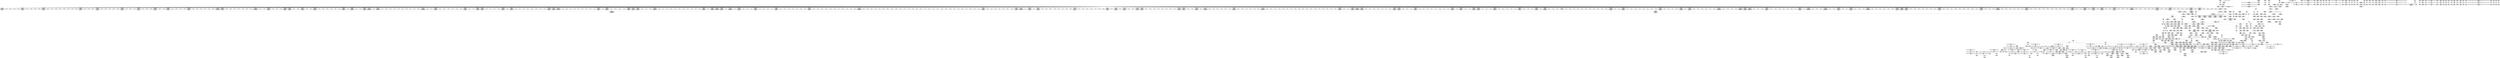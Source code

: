 digraph {
	CE0x52f5360 [shape=record,shape=Mrecord,label="{CE0x52f5360|__validate_creds:_if.end}"]
	CE0x52faea0 [shape=record,shape=Mrecord,label="{CE0x52faea0|inode_has_perm:_tmp8|security/selinux/hooks.c,1611|*SummSource*}"]
	CE0x52bac20 [shape=record,shape=Mrecord,label="{CE0x52bac20|104:_%struct.inode*,_:_CRE_151,152_}"]
	CE0x52519b0 [shape=record,shape=Mrecord,label="{CE0x52519b0|selinux_quota_on:_call|security/selinux/hooks.c,2044|*SummSink*}"]
	CE0x52a2f20 [shape=record,shape=Mrecord,label="{CE0x52a2f20|inode_has_perm:_adp|Function::inode_has_perm&Arg::adp::|*SummSink*}"]
	CE0x52c95b0 [shape=record,shape=Mrecord,label="{CE0x52c95b0|inode_has_perm:_call|security/selinux/hooks.c,1614|*SummSource*}"]
	CE0x528d810 [shape=record,shape=Mrecord,label="{CE0x528d810|selinux_quota_on:_tmp10|security/selinux/hooks.c,2044|*SummSink*}"]
	CE0x52a4ba0 [shape=record,shape=Mrecord,label="{CE0x52a4ba0|104:_%struct.inode*,_:_CRE_191,192_}"]
	CE0x52b0330 [shape=record,shape=Mrecord,label="{CE0x52b0330|_ret_void,_!dbg_!27722|include/linux/cred.h,175|*SummSink*}"]
	CE0x5279a10 [shape=record,shape=Mrecord,label="{CE0x5279a10|__validate_creds:_tmp7|include/linux/cred.h,174|*SummSource*}"]
	CE0x5256f20 [shape=record,shape=Mrecord,label="{CE0x5256f20|104:_%struct.inode*,_:_CRE_56,64_|*MultipleSource*|Function::dentry_has_perm&Arg::dentry::|Function::selinux_quota_on&Arg::dentry::|security/selinux/hooks.c,1627}"]
	CE0x52ba980 [shape=record,shape=Mrecord,label="{CE0x52ba980|104:_%struct.inode*,_:_CRE_148,149_}"]
	CE0x52de1d0 [shape=record,shape=Mrecord,label="{CE0x52de1d0|12:_i32,_56:_i8*,_:_CRE_612,613_}"]
	CE0x524f270 [shape=record,shape=Mrecord,label="{CE0x524f270|selinux_quota_on:_if.then|*SummSink*}"]
	CE0x52a7110 [shape=record,shape=Mrecord,label="{CE0x52a7110|inode_has_perm:_tmp18|security/selinux/hooks.c,1617}"]
	CE0x5259be0 [shape=record,shape=Mrecord,label="{CE0x5259be0|12:_i32,_56:_i8*,_:_CRE_12,16_|*MultipleSource*|Function::inode_has_perm&Arg::inode::|*LoadInst*|security/selinux/hooks.c,1627|security/selinux/hooks.c,1611}"]
	CE0x527ee80 [shape=record,shape=Mrecord,label="{CE0x527ee80|dentry_has_perm:_tmp4|*LoadInst*|security/selinux/hooks.c,1627|*SummSink*}"]
	CE0x52e6dd0 [shape=record,shape=Mrecord,label="{CE0x52e6dd0|12:_i32,_56:_i8*,_:_CRE_918,919_}"]
	CE0x52552a0 [shape=record,shape=Mrecord,label="{CE0x52552a0|i32_1|*Constant*}"]
	CE0x52af150 [shape=record,shape=Mrecord,label="{CE0x52af150|inode_has_perm:_if.end|*SummSink*}"]
	CE0x52748b0 [shape=record,shape=Mrecord,label="{CE0x52748b0|i32_32768|*Constant*|*SummSink*}"]
	CE0x5250880 [shape=record,shape=Mrecord,label="{CE0x5250880|selinux_quota_on:_tmp1|*SummSink*}"]
	CE0x5269650 [shape=record,shape=Mrecord,label="{CE0x5269650|selinux_quota_on:_call3|security/selinux/hooks.c,2044}"]
	CE0x527fb90 [shape=record,shape=Mrecord,label="{CE0x527fb90|__validate_creds:_tobool|include/linux/cred.h,173}"]
	CE0x52cdf30 [shape=record,shape=Mrecord,label="{CE0x52cdf30|12:_i32,_56:_i8*,_:_CRE_201,202_}"]
	CE0x52e47d0 [shape=record,shape=Mrecord,label="{CE0x52e47d0|12:_i32,_56:_i8*,_:_CRE_886,887_}"]
	CE0x52d56e0 [shape=record,shape=Mrecord,label="{CE0x52d56e0|12:_i32,_56:_i8*,_:_CRE_384,388_|*MultipleSource*|Function::inode_has_perm&Arg::inode::|*LoadInst*|security/selinux/hooks.c,1627|security/selinux/hooks.c,1611}"]
	CE0x52b6070 [shape=record,shape=Mrecord,label="{CE0x52b6070|104:_%struct.inode*,_:_CRE_209,210_}"]
	CE0x524e980 [shape=record,shape=Mrecord,label="{CE0x524e980|selinux_quota_on:_call|security/selinux/hooks.c,2044}"]
	CE0x526fb50 [shape=record,shape=Mrecord,label="{CE0x526fb50|dentry_has_perm:_cred|Function::dentry_has_perm&Arg::cred::|*SummSink*}"]
	CE0x52584a0 [shape=record,shape=Mrecord,label="{CE0x52584a0|i8*_getelementptr_inbounds_(_25_x_i8_,_25_x_i8_*_.str3,_i32_0,_i32_0)|*Constant*|*SummSink*}"]
	CE0x5285580 [shape=record,shape=Mrecord,label="{CE0x5285580|i64*_getelementptr_inbounds_(_2_x_i64_,_2_x_i64_*___llvm_gcov_ctr153,_i64_0,_i64_1)|*Constant*|*SummSource*}"]
	CE0x52dbe30 [shape=record,shape=Mrecord,label="{CE0x52dbe30|12:_i32,_56:_i8*,_:_CRE_582,583_}"]
	CE0x526adc0 [shape=record,shape=Mrecord,label="{CE0x526adc0|dentry_has_perm:_tmp3}"]
	CE0x526f710 [shape=record,shape=Mrecord,label="{CE0x526f710|selinux_quota_on:_dentry|Function::selinux_quota_on&Arg::dentry::|*SummSink*}"]
	CE0x52f3040 [shape=record,shape=Mrecord,label="{CE0x52f3040|i64*_getelementptr_inbounds_(_8_x_i64_,_8_x_i64_*___llvm_gcov_ctr154,_i64_0,_i64_7)|*Constant*|*SummSource*}"]
	CE0x52a28b0 [shape=record,shape=Mrecord,label="{CE0x52a28b0|inode_has_perm:_perms|Function::inode_has_perm&Arg::perms::|*SummSource*}"]
	CE0x52624d0 [shape=record,shape=Mrecord,label="{CE0x52624d0|selinux_quota_on:_tmp3|*SummSink*}"]
	CE0x52f3ef0 [shape=record,shape=Mrecord,label="{CE0x52f3ef0|i64*_getelementptr_inbounds_(_5_x_i64_,_5_x_i64_*___llvm_gcov_ctr155,_i64_0,_i64_0)|*Constant*|*SummSink*}"]
	CE0x4a67060 [shape=record,shape=Mrecord,label="{CE0x4a67060|i64_4|*Constant*}"]
	CE0x5248d70 [shape=record,shape=Mrecord,label="{CE0x5248d70|inode_has_perm:_do.end}"]
	CE0x5317610 [shape=record,shape=Mrecord,label="{CE0x5317610|_call_void___invalid_creds(%struct.cred*_%cred,_i8*_%file,_i32_%line)_#10,_!dbg_!27721|include/linux/cred.h,174|*SummSink*}"]
	CE0x52736e0 [shape=record,shape=Mrecord,label="{CE0x52736e0|i32_78|*Constant*|*SummSource*}"]
	CE0x52f4090 [shape=record,shape=Mrecord,label="{CE0x52f4090|__validate_creds:_if.then|*SummSource*}"]
	CE0x52b29f0 [shape=record,shape=Mrecord,label="{CE0x52b29f0|12:_i32,_56:_i8*,_:_CRE_76,80_|*MultipleSource*|Function::inode_has_perm&Arg::inode::|*LoadInst*|security/selinux/hooks.c,1627|security/selinux/hooks.c,1611}"]
	CE0x52f26d0 [shape=record,shape=Mrecord,label="{CE0x52f26d0|_ret_i32_%retval.0,_!dbg_!27728|security/selinux/avc.c,775|*SummSink*}"]
	CE0x5257400 [shape=record,shape=Mrecord,label="{CE0x5257400|i32_1|*Constant*|*SummSink*}"]
	CE0x52d3e50 [shape=record,shape=Mrecord,label="{CE0x52d3e50|12:_i32,_56:_i8*,_:_CRE_304,305_}"]
	CE0x52dd980 [shape=record,shape=Mrecord,label="{CE0x52dd980|12:_i32,_56:_i8*,_:_CRE_605,606_}"]
	CE0x5277480 [shape=record,shape=Mrecord,label="{CE0x5277480|cred_sid:_security|security/selinux/hooks.c,196}"]
	CE0x527fcf0 [shape=record,shape=Mrecord,label="{CE0x527fcf0|__validate_creds:_tobool|include/linux/cred.h,173|*SummSource*}"]
	CE0x5253120 [shape=record,shape=Mrecord,label="{CE0x5253120|104:_%struct.inode*,_:_CRE_165,166_}"]
	CE0x52a5850 [shape=record,shape=Mrecord,label="{CE0x52a5850|104:_%struct.inode*,_:_CRE_90,91_}"]
	CE0x52d67b0 [shape=record,shape=Mrecord,label="{CE0x52d67b0|12:_i32,_56:_i8*,_:_CRE_448,456_|*MultipleSource*|Function::inode_has_perm&Arg::inode::|*LoadInst*|security/selinux/hooks.c,1627|security/selinux/hooks.c,1611}"]
	CE0x52d40b0 [shape=record,shape=Mrecord,label="{CE0x52d40b0|12:_i32,_56:_i8*,_:_CRE_306,307_}"]
	CE0x52b3b20 [shape=record,shape=Mrecord,label="{CE0x52b3b20|GLOBAL:___validate_creds|*Constant*|*SummSource*}"]
	CE0x52ce9e0 [shape=record,shape=Mrecord,label="{CE0x52ce9e0|12:_i32,_56:_i8*,_:_CRE_216,224_|*MultipleSource*|Function::inode_has_perm&Arg::inode::|*LoadInst*|security/selinux/hooks.c,1627|security/selinux/hooks.c,1611}"]
	CE0x52a0f60 [shape=record,shape=Mrecord,label="{CE0x52a0f60|dentry_has_perm:_dentry1|security/selinux/hooks.c,1631|*SummSource*}"]
	CE0x52d1be0 [shape=record,shape=Mrecord,label="{CE0x52d1be0|12:_i32,_56:_i8*,_:_CRE_275,276_}"]
	CE0x52e80d0 [shape=record,shape=Mrecord,label="{CE0x52e80d0|12:_i32,_56:_i8*,_:_CRE_934,935_}"]
	CE0x52d3860 [shape=record,shape=Mrecord,label="{CE0x52d3860|12:_i32,_56:_i8*,_:_CRE_299,300_}"]
	CE0x52c43d0 [shape=record,shape=Mrecord,label="{CE0x52c43d0|cred_sid:_tmp6|security/selinux/hooks.c,197}"]
	CE0x526f6a0 [shape=record,shape=Mrecord,label="{CE0x526f6a0|dentry_has_perm:_entry|*SummSink*}"]
	CE0x52b42e0 [shape=record,shape=Mrecord,label="{CE0x52b42e0|GLOBAL:_current_task|Global_var:current_task|*SummSource*}"]
	CE0x5264f00 [shape=record,shape=Mrecord,label="{CE0x5264f00|__validate_creds:_bb|*SummSource*}"]
	CE0x526fa40 [shape=record,shape=Mrecord,label="{CE0x526fa40|dentry_has_perm:_cred|Function::dentry_has_perm&Arg::cred::|*SummSource*}"]
	CE0x52da540 [shape=record,shape=Mrecord,label="{CE0x52da540|12:_i32,_56:_i8*,_:_CRE_561,562_}"]
	CE0x5280a80 [shape=record,shape=Mrecord,label="{CE0x5280a80|__validate_creds:_tmp1|*SummSink*}"]
	CE0x526ec70 [shape=record,shape=Mrecord,label="{CE0x526ec70|_ret_i32_%call5,_!dbg_!27740|security/selinux/hooks.c,2046|*SummSource*}"]
	CE0x52bc620 [shape=record,shape=Mrecord,label="{CE0x52bc620|i64_1|*Constant*}"]
	CE0x52d8dd0 [shape=record,shape=Mrecord,label="{CE0x52d8dd0|12:_i32,_56:_i8*,_:_CRE_520,528_|*MultipleSource*|Function::inode_has_perm&Arg::inode::|*LoadInst*|security/selinux/hooks.c,1627|security/selinux/hooks.c,1611}"]
	CE0x529ff30 [shape=record,shape=Mrecord,label="{CE0x529ff30|12:_i32,_56:_i8*,_:_CRE_145,146_}"]
	CE0x52d2ee0 [shape=record,shape=Mrecord,label="{CE0x52d2ee0|12:_i32,_56:_i8*,_:_CRE_291,292_}"]
	CE0x5260970 [shape=record,shape=Mrecord,label="{CE0x5260970|GLOBAL:_current_task|Global_var:current_task|*SummSink*}"]
	CE0x52c9410 [shape=record,shape=Mrecord,label="{CE0x52c9410|cred_sid:_cred|Function::cred_sid&Arg::cred::|*SummSource*}"]
	CE0x5277d80 [shape=record,shape=Mrecord,label="{CE0x5277d80|cred_sid:_tmp5|security/selinux/hooks.c,196}"]
	CE0x52f3f60 [shape=record,shape=Mrecord,label="{CE0x52f3f60|__validate_creds:_if.then}"]
	CE0x52dd850 [shape=record,shape=Mrecord,label="{CE0x52dd850|12:_i32,_56:_i8*,_:_CRE_604,605_}"]
	CE0x52ca500 [shape=record,shape=Mrecord,label="{CE0x52ca500|12:_i32,_56:_i8*,_:_CRE_152,153_}"]
	CE0x525bd50 [shape=record,shape=Mrecord,label="{CE0x525bd50|_ret_%struct.task_struct*_%tmp4,_!dbg_!27714|./arch/x86/include/asm/current.h,14}"]
	CE0x52c8630 [shape=record,shape=Mrecord,label="{CE0x52c8630|i64*_getelementptr_inbounds_(_8_x_i64_,_8_x_i64_*___llvm_gcov_ctr154,_i64_0,_i64_6)|*Constant*|*SummSink*}"]
	CE0x52ce780 [shape=record,shape=Mrecord,label="{CE0x52ce780|12:_i32,_56:_i8*,_:_CRE_208,210_|*MultipleSource*|Function::inode_has_perm&Arg::inode::|*LoadInst*|security/selinux/hooks.c,1627|security/selinux/hooks.c,1611}"]
	CE0x52495e0 [shape=record,shape=Mrecord,label="{CE0x52495e0|i64_2|*Constant*|*SummSink*}"]
	CE0x52b1140 [shape=record,shape=Mrecord,label="{CE0x52b1140|__validate_creds:_lnot1|include/linux/cred.h,173}"]
	CE0x53197b0 [shape=record,shape=Mrecord,label="{CE0x53197b0|0:_i32,_4:_i32,_8:_i32,_12:_i32,_:_CMRE_4,8_|*MultipleSource*|security/selinux/hooks.c,196|security/selinux/hooks.c,197|*LoadInst*|security/selinux/hooks.c,196}"]
	CE0x527e630 [shape=record,shape=Mrecord,label="{CE0x527e630|104:_%struct.inode*,_:_CRE_315,316_}"]
	CE0x52d7250 [shape=record,shape=Mrecord,label="{CE0x52d7250|12:_i32,_56:_i8*,_:_CRE_474,475_}"]
	CE0x52da670 [shape=record,shape=Mrecord,label="{CE0x52da670|12:_i32,_56:_i8*,_:_CRE_562,563_}"]
	CE0x5273870 [shape=record,shape=Mrecord,label="{CE0x5273870|selinux_quota_on:_cred4|security/selinux/hooks.c,2044|*SummSink*}"]
	CE0x52a5cc0 [shape=record,shape=Mrecord,label="{CE0x52a5cc0|104:_%struct.inode*,_:_CRE_95,96_}"]
	CE0x52f55f0 [shape=record,shape=Mrecord,label="{CE0x52f55f0|avc_has_perm:_tsid|Function::avc_has_perm&Arg::tsid::|*SummSink*}"]
	CE0x52b3b90 [shape=record,shape=Mrecord,label="{CE0x52b3b90|__validate_creds:_entry|*SummSink*}"]
	CE0x524b820 [shape=record,shape=Mrecord,label="{CE0x524b820|selinux_quota_on:_tmp7|security/selinux/hooks.c,2044}"]
	CE0x526dac0 [shape=record,shape=Mrecord,label="{CE0x526dac0|i8_1|*Constant*|*SummSource*}"]
	CE0x52d5d40 [shape=record,shape=Mrecord,label="{CE0x52d5d40|12:_i32,_56:_i8*,_:_CRE_408,416_|*MultipleSource*|Function::inode_has_perm&Arg::inode::|*LoadInst*|security/selinux/hooks.c,1627|security/selinux/hooks.c,1611}"]
	CE0x52db120 [shape=record,shape=Mrecord,label="{CE0x52db120|12:_i32,_56:_i8*,_:_CRE_571,572_}"]
	CE0x527e070 [shape=record,shape=Mrecord,label="{CE0x527e070|104:_%struct.inode*,_:_CRE_310,311_}"]
	CE0x52af2c0 [shape=record,shape=Mrecord,label="{CE0x52af2c0|inode_has_perm:_if.then|*SummSource*}"]
	CE0x52d1130 [shape=record,shape=Mrecord,label="{CE0x52d1130|12:_i32,_56:_i8*,_:_CRE_266,267_}"]
	CE0x52b11d0 [shape=record,shape=Mrecord,label="{CE0x52b11d0|inode_has_perm:_i_flags|security/selinux/hooks.c,1611|*SummSource*}"]
	CE0x52cb210 [shape=record,shape=Mrecord,label="{CE0x52cb210|12:_i32,_56:_i8*,_:_CRE_163,164_}"]
	CE0x52a46f0 [shape=record,shape=Mrecord,label="{CE0x52a46f0|104:_%struct.inode*,_:_CRE_186,187_}"]
	CE0x52d2300 [shape=record,shape=Mrecord,label="{CE0x52d2300|12:_i32,_56:_i8*,_:_CRE_281,282_}"]
	CE0x524b890 [shape=record,shape=Mrecord,label="{CE0x524b890|selinux_quota_on:_tmp6|security/selinux/hooks.c,2044|*SummSource*}"]
	CE0x5256060 [shape=record,shape=Mrecord,label="{CE0x5256060|i1_true|*Constant*|*SummSink*}"]
	CE0x52e4dc0 [shape=record,shape=Mrecord,label="{CE0x52e4dc0|12:_i32,_56:_i8*,_:_CRE_891,892_}"]
	CE0x5273c50 [shape=record,shape=Mrecord,label="{CE0x5273c50|i64_3|*Constant*}"]
	CE0x525fc20 [shape=record,shape=Mrecord,label="{CE0x525fc20|selinux_quota_on:_tmp5|security/selinux/hooks.c,2044|*SummSource*}"]
	CE0x5280f40 [shape=record,shape=Mrecord,label="{CE0x5280f40|inode_has_perm:_tmp|*SummSource*}"]
	CE0x52bcae0 [shape=record,shape=Mrecord,label="{CE0x52bcae0|cred_sid:_tmp3|*SummSource*}"]
	CE0x52dbd00 [shape=record,shape=Mrecord,label="{CE0x52dbd00|12:_i32,_56:_i8*,_:_CRE_581,582_}"]
	CE0x5260a60 [shape=record,shape=Mrecord,label="{CE0x5260a60|%struct.task_struct*_(%struct.task_struct**)*_asm_movq_%gs:$_1:P_,$0_,_r,im,_dirflag_,_fpsr_,_flags_}"]
	CE0x531a470 [shape=record,shape=Mrecord,label="{CE0x531a470|__validate_creds:_tmp8|include/linux/cred.h,175|*SummSource*}"]
	CE0x52d9400 [shape=record,shape=Mrecord,label="{CE0x52d9400|12:_i32,_56:_i8*,_:_CRE_540,544_|*MultipleSource*|Function::inode_has_perm&Arg::inode::|*LoadInst*|security/selinux/hooks.c,1627|security/selinux/hooks.c,1611}"]
	CE0x52d7f40 [shape=record,shape=Mrecord,label="{CE0x52d7f40|12:_i32,_56:_i8*,_:_CRE_485,486_}"]
	CE0x526b610 [shape=record,shape=Mrecord,label="{CE0x526b610|selinux_quota_on:_call5|security/selinux/hooks.c,2046}"]
	CE0x52514e0 [shape=record,shape=Mrecord,label="{CE0x52514e0|i64_3|*Constant*|*SummSink*}"]
	CE0x52e2fd0 [shape=record,shape=Mrecord,label="{CE0x52e2fd0|12:_i32,_56:_i8*,_:_CRE_866,867_}"]
	CE0x52fbc60 [shape=record,shape=Mrecord,label="{CE0x52fbc60|inode_has_perm:_tmp9|security/selinux/hooks.c,1611|*SummSource*}"]
	CE0x525ba10 [shape=record,shape=Mrecord,label="{CE0x525ba10|get_current:_entry|*SummSource*}"]
	CE0x52e5ad0 [shape=record,shape=Mrecord,label="{CE0x52e5ad0|12:_i32,_56:_i8*,_:_CRE_902,903_}"]
	CE0x52ba0e0 [shape=record,shape=Mrecord,label="{CE0x52ba0e0|104:_%struct.inode*,_:_CRE_104,112_|*MultipleSource*|Function::dentry_has_perm&Arg::dentry::|Function::selinux_quota_on&Arg::dentry::|security/selinux/hooks.c,1627}"]
	CE0x52b0ca0 [shape=record,shape=Mrecord,label="{CE0x52b0ca0|12:_i32,_56:_i8*,_:_CRE_88,96_|*MultipleSource*|Function::inode_has_perm&Arg::inode::|*LoadInst*|security/selinux/hooks.c,1627|security/selinux/hooks.c,1611}"]
	CE0x52b9950 [shape=record,shape=Mrecord,label="{CE0x52b9950|dentry_has_perm:_tmp|*SummSource*}"]
	CE0x5280870 [shape=record,shape=Mrecord,label="{CE0x5280870|i8*_getelementptr_inbounds_(_25_x_i8_,_25_x_i8_*_.str3,_i32_0,_i32_0)|*Constant*}"]
	CE0x52de7c0 [shape=record,shape=Mrecord,label="{CE0x52de7c0|12:_i32,_56:_i8*,_:_CRE_617,618_}"]
	CE0x52c82e0 [shape=record,shape=Mrecord,label="{CE0x52c82e0|inode_has_perm:_tmp12|security/selinux/hooks.c,1612|*SummSource*}"]
	CE0x52e3bf0 [shape=record,shape=Mrecord,label="{CE0x52e3bf0|12:_i32,_56:_i8*,_:_CRE_876,877_}"]
	CE0x52a1f70 [shape=record,shape=Mrecord,label="{CE0x52a1f70|inode_has_perm:_cred|Function::inode_has_perm&Arg::cred::|*SummSink*}"]
	CE0x6dbd500 [shape=record,shape=Mrecord,label="{CE0x6dbd500|selinux_quota_on:_tmp7|security/selinux/hooks.c,2044|*SummSource*}"]
	CE0x52e5740 [shape=record,shape=Mrecord,label="{CE0x52e5740|12:_i32,_56:_i8*,_:_CRE_899,900_}"]
	CE0x52614c0 [shape=record,shape=Mrecord,label="{CE0x52614c0|GLOBAL:_lockdep_rcu_suspicious|*Constant*|*SummSink*}"]
	CE0x52deb50 [shape=record,shape=Mrecord,label="{CE0x52deb50|12:_i32,_56:_i8*,_:_CRE_620,621_}"]
	CE0x5254c90 [shape=record,shape=Mrecord,label="{CE0x5254c90|i64*_getelementptr_inbounds_(_11_x_i64_,_11_x_i64_*___llvm_gcov_ctr152,_i64_0,_i64_9)|*Constant*|*SummSource*}"]
	CE0x5258bb0 [shape=record,shape=Mrecord,label="{CE0x5258bb0|i64*_getelementptr_inbounds_(_11_x_i64_,_11_x_i64_*___llvm_gcov_ctr152,_i64_0,_i64_8)|*Constant*}"]
	CE0x52b7fd0 [shape=record,shape=Mrecord,label="{CE0x52b7fd0|104:_%struct.inode*,_:_CRE_219,220_}"]
	CE0x526be60 [shape=record,shape=Mrecord,label="{CE0x526be60|_call_void_mcount()_#3}"]
	CE0x52d8bb0 [shape=record,shape=Mrecord,label="{CE0x52d8bb0|12:_i32,_56:_i8*,_:_CRE_512,520_|*MultipleSource*|Function::inode_has_perm&Arg::inode::|*LoadInst*|security/selinux/hooks.c,1627|security/selinux/hooks.c,1611}"]
	CE0x52e5870 [shape=record,shape=Mrecord,label="{CE0x52e5870|12:_i32,_56:_i8*,_:_CRE_900,901_}"]
	CE0x527f7f0 [shape=record,shape=Mrecord,label="{CE0x527f7f0|i64*_getelementptr_inbounds_(_8_x_i64_,_8_x_i64_*___llvm_gcov_ctr154,_i64_0,_i64_0)|*Constant*|*SummSource*}"]
	CE0x526d5a0 [shape=record,shape=Mrecord,label="{CE0x526d5a0|selinux_quota_on:_tmp16|security/selinux/hooks.c,2044}"]
	CE0x52dbf60 [shape=record,shape=Mrecord,label="{CE0x52dbf60|12:_i32,_56:_i8*,_:_CRE_583,584_}"]
	CE0x52b3290 [shape=record,shape=Mrecord,label="{CE0x52b3290|i32_4|*Constant*|*SummSink*}"]
	CE0x52e5e60 [shape=record,shape=Mrecord,label="{CE0x52e5e60|12:_i32,_56:_i8*,_:_CRE_905,906_}"]
	CE0x5280380 [shape=record,shape=Mrecord,label="{CE0x5280380|cred_sid:_tmp1|*SummSink*}"]
	CE0x52d6bf0 [shape=record,shape=Mrecord,label="{CE0x52d6bf0|12:_i32,_56:_i8*,_:_CRE_464,472_|*MultipleSource*|Function::inode_has_perm&Arg::inode::|*LoadInst*|security/selinux/hooks.c,1627|security/selinux/hooks.c,1611}"]
	CE0x52d2b50 [shape=record,shape=Mrecord,label="{CE0x52d2b50|12:_i32,_56:_i8*,_:_CRE_288,289_}"]
	CE0x52a8540 [shape=record,shape=Mrecord,label="{CE0x52a8540|__validate_creds:_conv|include/linux/cred.h,173}"]
	CE0x52a5490 [shape=record,shape=Mrecord,label="{CE0x52a5490|104:_%struct.inode*,_:_CRE_88,89_}"]
	CE0x52d0da0 [shape=record,shape=Mrecord,label="{CE0x52d0da0|12:_i32,_56:_i8*,_:_CRE_263,264_}"]
	CE0x52d6370 [shape=record,shape=Mrecord,label="{CE0x52d6370|12:_i32,_56:_i8*,_:_CRE_432,440_|*MultipleSource*|Function::inode_has_perm&Arg::inode::|*LoadInst*|security/selinux/hooks.c,1627|security/selinux/hooks.c,1611}"]
	CE0x525e320 [shape=record,shape=Mrecord,label="{CE0x525e320|%struct.task_struct*_(%struct.task_struct**)*_asm_movq_%gs:$_1:P_,$0_,_r,im,_dirflag_,_fpsr_,_flags_|*SummSink*}"]
	CE0x5311820 [shape=record,shape=Mrecord,label="{CE0x5311820|inode_has_perm:_tmp16|security/selinux/hooks.c,1615|*SummSource*}"]
	CE0x52bd2b0 [shape=record,shape=Mrecord,label="{CE0x52bd2b0|__validate_creds:_tmp|*SummSink*}"]
	CE0x52b8490 [shape=record,shape=Mrecord,label="{CE0x52b8490|104:_%struct.inode*,_:_CRE_223,224_}"]
	CE0x5318b30 [shape=record,shape=Mrecord,label="{CE0x5318b30|cred_sid:_bb|*SummSink*}"]
	CE0x52a03f0 [shape=record,shape=Mrecord,label="{CE0x52a03f0|12:_i32,_56:_i8*,_:_CRE_149,150_}"]
	CE0x525be60 [shape=record,shape=Mrecord,label="{CE0x525be60|_ret_%struct.task_struct*_%tmp4,_!dbg_!27714|./arch/x86/include/asm/current.h,14|*SummSink*}"]
	CE0x5254e00 [shape=record,shape=Mrecord,label="{CE0x5254e00|i64*_getelementptr_inbounds_(_11_x_i64_,_11_x_i64_*___llvm_gcov_ctr152,_i64_0,_i64_9)|*Constant*|*SummSink*}"]
	CE0x525dc50 [shape=record,shape=Mrecord,label="{CE0x525dc50|dentry_has_perm:_tmp2|*SummSink*}"]
	CE0x525de10 [shape=record,shape=Mrecord,label="{CE0x525de10|_call_void_mcount()_#3|*SummSource*}"]
	CE0x52f47e0 [shape=record,shape=Mrecord,label="{CE0x52f47e0|GLOBAL:___llvm_gcov_ctr155|Global_var:__llvm_gcov_ctr155}"]
	CE0x531a8d0 [shape=record,shape=Mrecord,label="{CE0x531a8d0|cred_sid:_bb}"]
	CE0x52bbe90 [shape=record,shape=Mrecord,label="{CE0x52bbe90|inode_has_perm:_tmp5|security/selinux/hooks.c,1609}"]
	CE0x52ce8b0 [shape=record,shape=Mrecord,label="{CE0x52ce8b0|12:_i32,_56:_i8*,_:_CRE_212,216_|*MultipleSource*|Function::inode_has_perm&Arg::inode::|*LoadInst*|security/selinux/hooks.c,1627|security/selinux/hooks.c,1611}"]
	CE0x52e5c00 [shape=record,shape=Mrecord,label="{CE0x52e5c00|12:_i32,_56:_i8*,_:_CRE_903,904_}"]
	CE0x52dc420 [shape=record,shape=Mrecord,label="{CE0x52dc420|12:_i32,_56:_i8*,_:_CRE_587,588_}"]
	CE0x5253030 [shape=record,shape=Mrecord,label="{CE0x5253030|104:_%struct.inode*,_:_CRE_164,165_}"]
	CE0x52a6850 [shape=record,shape=Mrecord,label="{CE0x52a6850|avc_has_perm:_ssid|Function::avc_has_perm&Arg::ssid::|*SummSink*}"]
	CE0x5249690 [shape=record,shape=Mrecord,label="{CE0x5249690|selinux_quota_on:_if.end|*SummSource*}"]
	CE0x52ae5f0 [shape=record,shape=Mrecord,label="{CE0x52ae5f0|__validate_creds:_call|include/linux/cred.h,173|*SummSource*}"]
	CE0x52ac430 [shape=record,shape=Mrecord,label="{CE0x52ac430|28:_i32,_32:_i16,_:_CRE_32,34_|*MultipleSource*|*LoadInst*|security/selinux/hooks.c,1615|security/selinux/hooks.c,1615|security/selinux/hooks.c,1617}"]
	CE0x52dcb40 [shape=record,shape=Mrecord,label="{CE0x52dcb40|12:_i32,_56:_i8*,_:_CRE_593,594_}"]
	CE0x52e89c0 [shape=record,shape=Mrecord,label="{CE0x52e89c0|12:_i32,_56:_i8*,_:_CRE_968,976_|*MultipleSource*|Function::inode_has_perm&Arg::inode::|*LoadInst*|security/selinux/hooks.c,1627|security/selinux/hooks.c,1611}"]
	CE0x52e6b70 [shape=record,shape=Mrecord,label="{CE0x52e6b70|12:_i32,_56:_i8*,_:_CRE_916,917_}"]
	CE0x5262b60 [shape=record,shape=Mrecord,label="{CE0x5262b60|selinux_quota_on:_tmp13|security/selinux/hooks.c,2044}"]
	CE0x52c35c0 [shape=record,shape=Mrecord,label="{CE0x52c35c0|i64*_getelementptr_inbounds_(_2_x_i64_,_2_x_i64_*___llvm_gcov_ctr153,_i64_0,_i64_0)|*Constant*}"]
	CE0x52bf310 [shape=record,shape=Mrecord,label="{CE0x52bf310|__validate_creds:_line|Function::__validate_creds&Arg::line::|*SummSource*}"]
	CE0x52e3d20 [shape=record,shape=Mrecord,label="{CE0x52e3d20|12:_i32,_56:_i8*,_:_CRE_877,878_}"]
	CE0x52e7fa0 [shape=record,shape=Mrecord,label="{CE0x52e7fa0|12:_i32,_56:_i8*,_:_CRE_933,934_}"]
	CE0x52f7df0 [shape=record,shape=Mrecord,label="{CE0x52f7df0|inode_has_perm:_lnot.ext|security/selinux/hooks.c,1611|*SummSink*}"]
	CE0x52e7290 [shape=record,shape=Mrecord,label="{CE0x52e7290|12:_i32,_56:_i8*,_:_CRE_922,923_}"]
	CE0x52e67e0 [shape=record,shape=Mrecord,label="{CE0x52e67e0|12:_i32,_56:_i8*,_:_CRE_913,914_}"]
	CE0x52f54b0 [shape=record,shape=Mrecord,label="{CE0x52f54b0|__validate_creds:_if.end|*SummSink*}"]
	CE0x527de70 [shape=record,shape=Mrecord,label="{CE0x527de70|104:_%struct.inode*,_:_CRE_308,309_}"]
	CE0x52b15e0 [shape=record,shape=Mrecord,label="{CE0x52b15e0|cred_sid:_tmp|*SummSource*}"]
	CE0x52b86f0 [shape=record,shape=Mrecord,label="{CE0x52b86f0|104:_%struct.inode*,_:_CRE_232,240_|*MultipleSource*|Function::dentry_has_perm&Arg::dentry::|Function::selinux_quota_on&Arg::dentry::|security/selinux/hooks.c,1627}"]
	CE0x52dfd00 [shape=record,shape=Mrecord,label="{CE0x52dfd00|12:_i32,_56:_i8*,_:_CRE_680,684_|*MultipleSource*|Function::inode_has_perm&Arg::inode::|*LoadInst*|security/selinux/hooks.c,1627|security/selinux/hooks.c,1611}"]
	CE0x525da10 [shape=record,shape=Mrecord,label="{CE0x525da10|i64*_getelementptr_inbounds_(_2_x_i64_,_2_x_i64_*___llvm_gcov_ctr98,_i64_0,_i64_1)|*Constant*|*SummSource*}"]
	CE0x52d7950 [shape=record,shape=Mrecord,label="{CE0x52d7950|12:_i32,_56:_i8*,_:_CRE_480,481_}"]
	CE0x52cfbd0 [shape=record,shape=Mrecord,label="{CE0x52cfbd0|12:_i32,_56:_i8*,_:_CRE_248,249_}"]
	CE0x52c86a0 [shape=record,shape=Mrecord,label="{CE0x52c86a0|i64*_getelementptr_inbounds_(_8_x_i64_,_8_x_i64_*___llvm_gcov_ctr154,_i64_0,_i64_6)|*Constant*}"]
	CE0x52e8ff0 [shape=record,shape=Mrecord,label="{CE0x52e8ff0|12:_i32,_56:_i8*,_:_CRE_978,979_}"]
	CE0x5264950 [shape=record,shape=Mrecord,label="{CE0x5264950|i64*_getelementptr_inbounds_(_8_x_i64_,_8_x_i64_*___llvm_gcov_ctr154,_i64_0,_i64_2)|*Constant*|*SummSink*}"]
	CE0x5255030 [shape=record,shape=Mrecord,label="{CE0x5255030|dentry_has_perm:_tmp1|*SummSink*}"]
	CE0x52f7900 [shape=record,shape=Mrecord,label="{CE0x52f7900|inode_has_perm:_tobool|security/selinux/hooks.c,1611|*SummSource*}"]
	CE0x52a4e70 [shape=record,shape=Mrecord,label="{CE0x52a4e70|104:_%struct.inode*,_:_CRE_194,195_}"]
	CE0x52cba60 [shape=record,shape=Mrecord,label="{CE0x52cba60|12:_i32,_56:_i8*,_:_CRE_170,171_}"]
	CE0x52ee480 [shape=record,shape=Mrecord,label="{CE0x52ee480|cred_sid:_cred|Function::cred_sid&Arg::cred::|*SummSink*}"]
	CE0x52da1b0 [shape=record,shape=Mrecord,label="{CE0x52da1b0|12:_i32,_56:_i8*,_:_CRE_558,559_}"]
	CE0x52bf5b0 [shape=record,shape=Mrecord,label="{CE0x52bf5b0|_ret_void,_!dbg_!27722|include/linux/cred.h,175}"]
	CE0x5248f40 [shape=record,shape=Mrecord,label="{CE0x5248f40|inode_has_perm:_if.end}"]
	CE0x52ee7b0 [shape=record,shape=Mrecord,label="{CE0x52ee7b0|_ret_i32_%tmp6,_!dbg_!27716|security/selinux/hooks.c,197|*SummSource*}"]
	CE0x5252e50 [shape=record,shape=Mrecord,label="{CE0x5252e50|104:_%struct.inode*,_:_CRE_162,163_}"]
	CE0x527d320 [shape=record,shape=Mrecord,label="{CE0x527d320|104:_%struct.inode*,_:_CRE_288,296_|*MultipleSource*|Function::dentry_has_perm&Arg::dentry::|Function::selinux_quota_on&Arg::dentry::|security/selinux/hooks.c,1627}"]
	CE0x525c080 [shape=record,shape=Mrecord,label="{CE0x525c080|get_current:_tmp1|*SummSink*}"]
	CE0x527e500 [shape=record,shape=Mrecord,label="{CE0x527e500|104:_%struct.inode*,_:_CRE_314,315_}"]
	CE0x52d7720 [shape=record,shape=Mrecord,label="{CE0x52d7720|12:_i32,_56:_i8*,_:_CRE_478,479_}"]
	CE0x52d4c40 [shape=record,shape=Mrecord,label="{CE0x52d4c40|12:_i32,_56:_i8*,_:_CRE_336,344_|*MultipleSource*|Function::inode_has_perm&Arg::inode::|*LoadInst*|security/selinux/hooks.c,1627|security/selinux/hooks.c,1611}"]
	CE0x6dbd570 [shape=record,shape=Mrecord,label="{CE0x6dbd570|GLOBAL:_selinux_quota_on.__warned|Global_var:selinux_quota_on.__warned|*SummSource*}"]
	CE0x5276fd0 [shape=record,shape=Mrecord,label="{CE0x5276fd0|selinux_quota_on:_tmp17|security/selinux/hooks.c,2044|*SummSink*}"]
	CE0x52e9d80 [shape=record,shape=Mrecord,label="{CE0x52e9d80|inode_has_perm:_tmp6|*LoadInst*|security/selinux/hooks.c,1611}"]
	CE0x5285980 [shape=record,shape=Mrecord,label="{CE0x5285980|selinux_quota_on:_dentry|Function::selinux_quota_on&Arg::dentry::}"]
	CE0x52cd6e0 [shape=record,shape=Mrecord,label="{CE0x52cd6e0|12:_i32,_56:_i8*,_:_CRE_194,195_}"]
	CE0x52d3ac0 [shape=record,shape=Mrecord,label="{CE0x52d3ac0|12:_i32,_56:_i8*,_:_CRE_301,302_}"]
	CE0x52b1060 [shape=record,shape=Mrecord,label="{CE0x52b1060|__validate_creds:_lnot|include/linux/cred.h,173|*SummSink*}"]
	CE0x52cf870 [shape=record,shape=Mrecord,label="{CE0x52cf870|12:_i32,_56:_i8*,_:_CRE_245,246_}"]
	CE0x52d5490 [shape=record,shape=Mrecord,label="{CE0x52d5490|12:_i32,_56:_i8*,_:_CRE_376,384_|*MultipleSource*|Function::inode_has_perm&Arg::inode::|*LoadInst*|security/selinux/hooks.c,1627|security/selinux/hooks.c,1611}"]
	CE0x52d8990 [shape=record,shape=Mrecord,label="{CE0x52d8990|12:_i32,_56:_i8*,_:_CRE_508,512_|*MultipleSource*|Function::inode_has_perm&Arg::inode::|*LoadInst*|security/selinux/hooks.c,1627|security/selinux/hooks.c,1611}"]
	CE0x5285cb0 [shape=record,shape=Mrecord,label="{CE0x5285cb0|dentry_has_perm:_av|Function::dentry_has_perm&Arg::av::}"]
	CE0x526d740 [shape=record,shape=Mrecord,label="{CE0x526d740|selinux_quota_on:_tmp16|security/selinux/hooks.c,2044|*SummSource*}"]
	CE0x52f0600 [shape=record,shape=Mrecord,label="{CE0x52f0600|inode_has_perm:_tmp13|security/selinux/hooks.c,1614|*SummSink*}"]
	CE0x526c1f0 [shape=record,shape=Mrecord,label="{CE0x526c1f0|dentry_has_perm:_av|Function::dentry_has_perm&Arg::av::|*SummSource*}"]
	CE0x52c3810 [shape=record,shape=Mrecord,label="{CE0x52c3810|get_current:_tmp}"]
	CE0x52dcc70 [shape=record,shape=Mrecord,label="{CE0x52dcc70|12:_i32,_56:_i8*,_:_CRE_594,595_}"]
	CE0x52ba580 [shape=record,shape=Mrecord,label="{CE0x52ba580|104:_%struct.inode*,_:_CRE_145,146_}"]
	CE0x5278850 [shape=record,shape=Mrecord,label="{CE0x5278850|12:_i32,_56:_i8*,_:_CRE_104,112_|*MultipleSource*|Function::inode_has_perm&Arg::inode::|*LoadInst*|security/selinux/hooks.c,1627|security/selinux/hooks.c,1611}"]
	CE0x5263b00 [shape=record,shape=Mrecord,label="{CE0x5263b00|_ret_i32_%retval.0,_!dbg_!27739|security/selinux/hooks.c,1618|*SummSink*}"]
	CE0x5270490 [shape=record,shape=Mrecord,label="{CE0x5270490|selinux_quota_on:_call3|security/selinux/hooks.c,2044|*SummSink*}"]
	CE0x52d3730 [shape=record,shape=Mrecord,label="{CE0x52d3730|12:_i32,_56:_i8*,_:_CRE_298,299_}"]
	CE0x526c0f0 [shape=record,shape=Mrecord,label="{CE0x526c0f0|i64*_getelementptr_inbounds_(_2_x_i64_,_2_x_i64_*___llvm_gcov_ctr98,_i64_0,_i64_0)|*Constant*|*SummSink*}"]
	CE0x52d3d20 [shape=record,shape=Mrecord,label="{CE0x52d3d20|12:_i32,_56:_i8*,_:_CRE_303,304_}"]
	CE0x52d8ff0 [shape=record,shape=Mrecord,label="{CE0x52d8ff0|12:_i32,_56:_i8*,_:_CRE_528,536_|*MultipleSource*|Function::inode_has_perm&Arg::inode::|*LoadInst*|security/selinux/hooks.c,1627|security/selinux/hooks.c,1611}"]
	CE0x52d20a0 [shape=record,shape=Mrecord,label="{CE0x52d20a0|12:_i32,_56:_i8*,_:_CRE_279,280_}"]
	CE0x5284540 [shape=record,shape=Mrecord,label="{CE0x5284540|__validate_creds:_call|include/linux/cred.h,173|*SummSink*}"]
	CE0x52daa00 [shape=record,shape=Mrecord,label="{CE0x52daa00|12:_i32,_56:_i8*,_:_CRE_565,566_}"]
	"CONST[source:1(input),value:2(dynamic)][purpose:{object}]"
	CE0x5251430 [shape=record,shape=Mrecord,label="{CE0x5251430|selinux_quota_on:_tobool|security/selinux/hooks.c,2044|*SummSink*}"]
	CE0x525bcb0 [shape=record,shape=Mrecord,label="{CE0x525bcb0|_ret_%struct.task_struct*_%tmp4,_!dbg_!27714|./arch/x86/include/asm/current.h,14|*SummSource*}"]
	CE0x52a5ae0 [shape=record,shape=Mrecord,label="{CE0x52a5ae0|104:_%struct.inode*,_:_CRE_93,94_}"]
	CE0x52a5bd0 [shape=record,shape=Mrecord,label="{CE0x52a5bd0|104:_%struct.inode*,_:_CRE_94,95_}"]
	CE0x52cde00 [shape=record,shape=Mrecord,label="{CE0x52cde00|12:_i32,_56:_i8*,_:_CRE_200,201_}"]
	CE0x52a2db0 [shape=record,shape=Mrecord,label="{CE0x52a2db0|inode_has_perm:_adp|Function::inode_has_perm&Arg::adp::|*SummSource*}"]
	CE0x527c520 [shape=record,shape=Mrecord,label="{CE0x527c520|i64*_getelementptr_inbounds_(_2_x_i64_,_2_x_i64_*___llvm_gcov_ctr153,_i64_0,_i64_1)|*Constant*}"]
	CE0x527f380 [shape=record,shape=Mrecord,label="{CE0x527f380|i64_5|*Constant*}"]
	CE0x52fcc30 [shape=record,shape=Mrecord,label="{CE0x52fcc30|inode_has_perm:_tmp11|security/selinux/hooks.c,1612}"]
	CE0x5254970 [shape=record,shape=Mrecord,label="{CE0x5254970|i64*_getelementptr_inbounds_(_11_x_i64_,_11_x_i64_*___llvm_gcov_ctr152,_i64_0,_i64_6)|*Constant*|*SummSource*}"]
	CE0x52dca10 [shape=record,shape=Mrecord,label="{CE0x52dca10|12:_i32,_56:_i8*,_:_CRE_592,593_}"]
	CE0x52e09f0 [shape=record,shape=Mrecord,label="{CE0x52e09f0|12:_i32,_56:_i8*,_:_CRE_728,736_|*MultipleSource*|Function::inode_has_perm&Arg::inode::|*LoadInst*|security/selinux/hooks.c,1627|security/selinux/hooks.c,1611}"]
	CE0x52f5ed0 [shape=record,shape=Mrecord,label="{CE0x52f5ed0|avc_has_perm:_requested|Function::avc_has_perm&Arg::requested::}"]
	CE0x5273670 [shape=record,shape=Mrecord,label="{CE0x5273670|i32_78|*Constant*|*SummSink*}"]
	CE0x52c40e0 [shape=record,shape=Mrecord,label="{CE0x52c40e0|cred_sid:_security|security/selinux/hooks.c,196|*SummSource*}"]
	CE0x526c000 [shape=record,shape=Mrecord,label="{CE0x526c000|_call_void_mcount()_#3|*SummSink*}"]
	CE0x52e4ef0 [shape=record,shape=Mrecord,label="{CE0x52e4ef0|12:_i32,_56:_i8*,_:_CRE_892,893_}"]
	CE0x52bdd30 [shape=record,shape=Mrecord,label="{CE0x52bdd30|inode_has_perm:_tmp2|*SummSource*}"]
	CE0x526d890 [shape=record,shape=Mrecord,label="{CE0x526d890|selinux_quota_on:_tmp16|security/selinux/hooks.c,2044|*SummSink*}"]
	CE0x5248d00 [shape=record,shape=Mrecord,label="{CE0x5248d00|i64*_getelementptr_inbounds_(_8_x_i64_,_8_x_i64_*___llvm_gcov_ctr154,_i64_0,_i64_0)|*Constant*|*SummSink*}"]
	CE0x52556a0 [shape=record,shape=Mrecord,label="{CE0x52556a0|GLOBAL:_lockdep_rcu_suspicious|*Constant*}"]
	CE0x52f8440 [shape=record,shape=Mrecord,label="{CE0x52f8440|inode_has_perm:_lnot1|security/selinux/hooks.c,1611|*SummSink*}"]
	CE0x52abe20 [shape=record,shape=Mrecord,label="{CE0x52abe20|__validate_creds:_tmp4|include/linux/cred.h,173|*SummSink*}"]
	CE0x52d5900 [shape=record,shape=Mrecord,label="{CE0x52d5900|12:_i32,_56:_i8*,_:_CRE_392,400_|*MultipleSource*|Function::inode_has_perm&Arg::inode::|*LoadInst*|security/selinux/hooks.c,1627|security/selinux/hooks.c,1611}"]
	CE0x52db710 [shape=record,shape=Mrecord,label="{CE0x52db710|12:_i32,_56:_i8*,_:_CRE_576,577_}"]
	CE0x52d0420 [shape=record,shape=Mrecord,label="{CE0x52d0420|12:_i32,_56:_i8*,_:_CRE_255,256_}"]
	CE0x52d4e60 [shape=record,shape=Mrecord,label="{CE0x52d4e60|12:_i32,_56:_i8*,_:_CRE_344,352_|*MultipleSource*|Function::inode_has_perm&Arg::inode::|*LoadInst*|security/selinux/hooks.c,1627|security/selinux/hooks.c,1611}"]
	CE0x52fc780 [shape=record,shape=Mrecord,label="{CE0x52fc780|i64*_getelementptr_inbounds_(_8_x_i64_,_8_x_i64_*___llvm_gcov_ctr154,_i64_0,_i64_5)|*Constant*|*SummSource*}"]
	CE0x52c3f00 [shape=record,shape=Mrecord,label="{CE0x52c3f00|i32_22|*Constant*|*SummSource*}"]
	CE0x5276d70 [shape=record,shape=Mrecord,label="{CE0x5276d70|selinux_quota_on:_tmp17|security/selinux/hooks.c,2044|*SummSource*}"]
	CE0x52eed40 [shape=record,shape=Mrecord,label="{CE0x52eed40|i32_10|*Constant*|*SummSource*}"]
	CE0x5272f70 [shape=record,shape=Mrecord,label="{CE0x5272f70|selinux_quota_on:_tmp21|security/selinux/hooks.c,2044|*SummSource*}"]
	CE0x525c4a0 [shape=record,shape=Mrecord,label="{CE0x525c4a0|selinux_quota_on:_tmp20|security/selinux/hooks.c,2044|*SummSource*}"]
	CE0x52bdda0 [shape=record,shape=Mrecord,label="{CE0x52bdda0|inode_has_perm:_tmp2|*SummSink*}"]
	CE0x52a5230 [shape=record,shape=Mrecord,label="{CE0x52a5230|104:_%struct.inode*,_:_CRE_72,80_|*MultipleSource*|Function::dentry_has_perm&Arg::dentry::|Function::selinux_quota_on&Arg::dentry::|security/selinux/hooks.c,1627}"]
	CE0x52bd0d0 [shape=record,shape=Mrecord,label="{CE0x52bd0d0|_call_void___validate_creds(%struct.cred*_%cred,_i8*_getelementptr_inbounds_(_25_x_i8_,_25_x_i8_*_.str3,_i32_0,_i32_0),_i32_1609)_#10,_!dbg_!27719|security/selinux/hooks.c,1609}"]
	CE0x52f9760 [shape=record,shape=Mrecord,label="{CE0x52f9760|inode_has_perm:_expval|security/selinux/hooks.c,1611|*SummSource*}"]
	CE0x52e5d30 [shape=record,shape=Mrecord,label="{CE0x52e5d30|12:_i32,_56:_i8*,_:_CRE_904,905_}"]
	CE0x52b8820 [shape=record,shape=Mrecord,label="{CE0x52b8820|104:_%struct.inode*,_:_CRE_240,248_|*MultipleSource*|Function::dentry_has_perm&Arg::dentry::|Function::selinux_quota_on&Arg::dentry::|security/selinux/hooks.c,1627}"]
	CE0x5282e40 [shape=record,shape=Mrecord,label="{CE0x5282e40|__validate_creds:_file|Function::__validate_creds&Arg::file::|*SummSink*}"]
	CE0x52cc510 [shape=record,shape=Mrecord,label="{CE0x52cc510|12:_i32,_56:_i8*,_:_CRE_179,180_}"]
	CE0x52af780 [shape=record,shape=Mrecord,label="{CE0x52af780|__validate_creds:_expval|include/linux/cred.h,173}"]
	CE0x524f7c0 [shape=record,shape=Mrecord,label="{CE0x524f7c0|selinux_quota_on:_tmp4|security/selinux/hooks.c,2044|*SummSource*}"]
	CE0x52de300 [shape=record,shape=Mrecord,label="{CE0x52de300|12:_i32,_56:_i8*,_:_CRE_613,614_}"]
	CE0x52fd660 [shape=record,shape=Mrecord,label="{CE0x52fd660|i32_512|*Constant*|*SummSource*}"]
	CE0x52538a0 [shape=record,shape=Mrecord,label="{CE0x52538a0|104:_%struct.inode*,_:_CRE_173,174_}"]
	CE0x52c87d0 [shape=record,shape=Mrecord,label="{CE0x52c87d0|i64*_getelementptr_inbounds_(_8_x_i64_,_8_x_i64_*___llvm_gcov_ctr154,_i64_0,_i64_6)|*Constant*|*SummSource*}"]
	CE0x5271bb0 [shape=record,shape=Mrecord,label="{CE0x5271bb0|i64*_getelementptr_inbounds_(_11_x_i64_,_11_x_i64_*___llvm_gcov_ctr152,_i64_0,_i64_9)|*Constant*}"]
	CE0x52a02c0 [shape=record,shape=Mrecord,label="{CE0x52a02c0|12:_i32,_56:_i8*,_:_CRE_148,149_}"]
	CE0x52d3bf0 [shape=record,shape=Mrecord,label="{CE0x52d3bf0|12:_i32,_56:_i8*,_:_CRE_302,303_}"]
	CE0x52cfd00 [shape=record,shape=Mrecord,label="{CE0x52cfd00|12:_i32,_56:_i8*,_:_CRE_249,250_}"]
	CE0x6dbd5e0 [shape=record,shape=Mrecord,label="{CE0x6dbd5e0|selinux_quota_on:_tmp7|security/selinux/hooks.c,2044|*SummSink*}"]
	CE0x52fa140 [shape=record,shape=Mrecord,label="{CE0x52fa140|i64_4|*Constant*}"]
	CE0x52dcda0 [shape=record,shape=Mrecord,label="{CE0x52dcda0|12:_i32,_56:_i8*,_:_CRE_595,596_}"]
	CE0x5254450 [shape=record,shape=Mrecord,label="{CE0x5254450|selinux_quota_on:_entry|*SummSource*}"]
	CE0x527ed50 [shape=record,shape=Mrecord,label="{CE0x527ed50|dentry_has_perm:_tmp4|*LoadInst*|security/selinux/hooks.c,1627|*SummSource*}"]
	CE0x52f9510 [shape=record,shape=Mrecord,label="{CE0x52f9510|GLOBAL:_llvm.expect.i64|*Constant*|*SummSource*}"]
	CE0x52a0df0 [shape=record,shape=Mrecord,label="{CE0x52a0df0|dentry_has_perm:_dentry1|security/selinux/hooks.c,1631}"]
	CE0x528c670 [shape=record,shape=Mrecord,label="{CE0x528c670|i1_true|*Constant*}"]
	CE0x52d0c70 [shape=record,shape=Mrecord,label="{CE0x52d0c70|12:_i32,_56:_i8*,_:_CRE_262,263_}"]
	CE0x52f2330 [shape=record,shape=Mrecord,label="{CE0x52f2330|avc_has_perm:_auditdata|Function::avc_has_perm&Arg::auditdata::|*SummSink*}"]
	CE0x52d6e10 [shape=record,shape=Mrecord,label="{CE0x52d6e10|12:_i32,_56:_i8*,_:_CRE_472,473_}"]
	CE0x52baef0 [shape=record,shape=Mrecord,label="{CE0x52baef0|104:_%struct.inode*,_:_CRE_154,155_}"]
	CE0x524fee0 [shape=record,shape=Mrecord,label="{CE0x524fee0|selinux_quota_on:_tmp5|security/selinux/hooks.c,2044}"]
	CE0x524efb0 [shape=record,shape=Mrecord,label="{CE0x524efb0|selinux_quota_on:_do.body}"]
	CE0x52564a0 [shape=record,shape=Mrecord,label="{CE0x52564a0|104:_%struct.inode*,_:_CRE_8,12_|*MultipleSource*|Function::dentry_has_perm&Arg::dentry::|Function::selinux_quota_on&Arg::dentry::|security/selinux/hooks.c,1627}"]
	CE0x70e99b0 [shape=record,shape=Mrecord,label="{CE0x70e99b0|selinux_quota_on:_tmp6|security/selinux/hooks.c,2044|*SummSink*}"]
	CE0x5273ef0 [shape=record,shape=Mrecord,label="{CE0x5273ef0|selinux_quota_on:_tmp18|security/selinux/hooks.c,2044|*SummSource*}"]
	CE0x52b3670 [shape=record,shape=Mrecord,label="{CE0x52b3670|__validate_creds:_tmp1}"]
	CE0x5251010 [shape=record,shape=Mrecord,label="{CE0x5251010|_call_void_mcount()_#3|*SummSource*}"]
	CE0x52b6ce0 [shape=record,shape=Mrecord,label="{CE0x52b6ce0|__validate_creds:_conv|include/linux/cred.h,173|*SummSink*}"]
	CE0x52bb1d0 [shape=record,shape=Mrecord,label="{CE0x52bb1d0|__validate_creds:_tmp|*SummSource*}"]
	CE0x52f97d0 [shape=record,shape=Mrecord,label="{CE0x52f97d0|inode_has_perm:_expval|security/selinux/hooks.c,1611|*SummSink*}"]
	CE0x52cc9d0 [shape=record,shape=Mrecord,label="{CE0x52cc9d0|12:_i32,_56:_i8*,_:_CRE_183,184_}"]
	CE0x52dac60 [shape=record,shape=Mrecord,label="{CE0x52dac60|12:_i32,_56:_i8*,_:_CRE_567,568_}"]
	CE0x5284710 [shape=record,shape=Mrecord,label="{CE0x5284710|GLOBAL:_creds_are_invalid|*Constant*|*SummSource*}"]
	CE0x5253d10 [shape=record,shape=Mrecord,label="{CE0x5253d10|selinux_quota_on:_tmp4|security/selinux/hooks.c,2044|*SummSink*}"]
	CE0x52e87a0 [shape=record,shape=Mrecord,label="{CE0x52e87a0|12:_i32,_56:_i8*,_:_CRE_960,968_|*MultipleSource*|Function::inode_has_perm&Arg::inode::|*LoadInst*|security/selinux/hooks.c,1627|security/selinux/hooks.c,1611}"]
	CE0x52de690 [shape=record,shape=Mrecord,label="{CE0x52de690|12:_i32,_56:_i8*,_:_CRE_616,617_}"]
	CE0x52533f0 [shape=record,shape=Mrecord,label="{CE0x52533f0|104:_%struct.inode*,_:_CRE_168,169_}"]
	CE0x52537b0 [shape=record,shape=Mrecord,label="{CE0x52537b0|104:_%struct.inode*,_:_CRE_172,173_}"]
	CE0x52cd480 [shape=record,shape=Mrecord,label="{CE0x52cd480|12:_i32,_56:_i8*,_:_CRE_192,193_}"]
	CE0x5253210 [shape=record,shape=Mrecord,label="{CE0x5253210|104:_%struct.inode*,_:_CRE_166,167_}"]
	CE0x52d1260 [shape=record,shape=Mrecord,label="{CE0x52d1260|12:_i32,_56:_i8*,_:_CRE_267,268_}"]
	CE0x526d2d0 [shape=record,shape=Mrecord,label="{CE0x526d2d0|selinux_quota_on:_tmp15|security/selinux/hooks.c,2044|*SummSink*}"]
	CE0x52a1260 [shape=record,shape=Mrecord,label="{CE0x52a1260|dentry_has_perm:_call|security/selinux/hooks.c,1632|*SummSink*}"]
	CE0x52e2590 [shape=record,shape=Mrecord,label="{CE0x52e2590|12:_i32,_56:_i8*,_:_CRE_840,848_|*MultipleSource*|Function::inode_has_perm&Arg::inode::|*LoadInst*|security/selinux/hooks.c,1627|security/selinux/hooks.c,1611}"]
	CE0x52db840 [shape=record,shape=Mrecord,label="{CE0x52db840|12:_i32,_56:_i8*,_:_CRE_577,578_}"]
	CE0x529db00 [shape=record,shape=Mrecord,label="{CE0x529db00|__validate_creds:_tmp6|include/linux/cred.h,174|*SummSource*}"]
	CE0x52bb630 [shape=record,shape=Mrecord,label="{CE0x52bb630|inode_has_perm:_tmp1|*SummSource*}"]
	CE0x52cbb90 [shape=record,shape=Mrecord,label="{CE0x52cbb90|12:_i32,_56:_i8*,_:_CRE_171,172_}"]
	CE0x52d5f60 [shape=record,shape=Mrecord,label="{CE0x52d5f60|12:_i32,_56:_i8*,_:_CRE_416,424_|*MultipleSource*|Function::inode_has_perm&Arg::inode::|*LoadInst*|security/selinux/hooks.c,1627|security/selinux/hooks.c,1611}"]
	CE0x52e03f0 [shape=record,shape=Mrecord,label="{CE0x52e03f0|12:_i32,_56:_i8*,_:_CRE_696,704_|*MultipleSource*|Function::inode_has_perm&Arg::inode::|*LoadInst*|security/selinux/hooks.c,1627|security/selinux/hooks.c,1611}"]
	CE0x52cafb0 [shape=record,shape=Mrecord,label="{CE0x52cafb0|12:_i32,_56:_i8*,_:_CRE_161,162_}"]
	CE0x52abcb0 [shape=record,shape=Mrecord,label="{CE0x52abcb0|__validate_creds:_tmp4|include/linux/cred.h,173|*SummSource*}"]
	CE0x5318f60 [shape=record,shape=Mrecord,label="{CE0x5318f60|cred_sid:_tmp5|security/selinux/hooks.c,196|*SummSink*}"]
	CE0x52b9310 [shape=record,shape=Mrecord,label="{CE0x52b9310|get_current:_tmp2|*SummSource*}"]
	CE0x5269d10 [shape=record,shape=Mrecord,label="{CE0x5269d10|i32_78|*Constant*}"]
	CE0x52ce520 [shape=record,shape=Mrecord,label="{CE0x52ce520|12:_i32,_56:_i8*,_:_CRE_206,207_}"]
	CE0x52d41e0 [shape=record,shape=Mrecord,label="{CE0x52d41e0|12:_i32,_56:_i8*,_:_CRE_307,308_}"]
	CE0x52a49c0 [shape=record,shape=Mrecord,label="{CE0x52a49c0|104:_%struct.inode*,_:_CRE_189,190_}"]
	CE0x52b10d0 [shape=record,shape=Mrecord,label="{CE0x52b10d0|i64_0|*Constant*}"]
	CE0x52e1080 [shape=record,shape=Mrecord,label="{CE0x52e1080|12:_i32,_56:_i8*,_:_CRE_752,756_|*MultipleSource*|Function::inode_has_perm&Arg::inode::|*LoadInst*|security/selinux/hooks.c,1627|security/selinux/hooks.c,1611}"]
	CE0x52dd5f0 [shape=record,shape=Mrecord,label="{CE0x52dd5f0|12:_i32,_56:_i8*,_:_CRE_602,603_}"]
	CE0x52bd340 [shape=record,shape=Mrecord,label="{CE0x52bd340|GLOBAL:_creds_are_invalid|*Constant*}"]
	CE0x52fbdd0 [shape=record,shape=Mrecord,label="{CE0x52fbdd0|inode_has_perm:_tmp9|security/selinux/hooks.c,1611|*SummSink*}"]
	CE0x529d6b0 [shape=record,shape=Mrecord,label="{CE0x529d6b0|i64*_getelementptr_inbounds_(_5_x_i64_,_5_x_i64_*___llvm_gcov_ctr155,_i64_0,_i64_3)|*Constant*|*SummSink*}"]
	CE0x529ee20 [shape=record,shape=Mrecord,label="{CE0x529ee20|dentry_has_perm:_u|security/selinux/hooks.c,1631|*SummSource*}"]
	CE0x52f82d0 [shape=record,shape=Mrecord,label="{CE0x52f82d0|inode_has_perm:_lnot1|security/selinux/hooks.c,1611|*SummSource*}"]
	CE0x52b2c10 [shape=record,shape=Mrecord,label="{CE0x52b2c10|12:_i32,_56:_i8*,_:_CRE_80,88_|*MultipleSource*|Function::inode_has_perm&Arg::inode::|*LoadInst*|security/selinux/hooks.c,1627|security/selinux/hooks.c,1611}"]
	CE0x52581c0 [shape=record,shape=Mrecord,label="{CE0x52581c0|i8*_getelementptr_inbounds_(_25_x_i8_,_25_x_i8_*_.str3,_i32_0,_i32_0)|*Constant*}"]
	CE0x52abb80 [shape=record,shape=Mrecord,label="{CE0x52abb80|__validate_creds:_tmp4|include/linux/cred.h,173}"]
	CE0x526b770 [shape=record,shape=Mrecord,label="{CE0x526b770|selinux_quota_on:_call5|security/selinux/hooks.c,2046|*SummSource*}"]
	CE0x5259270 [shape=record,shape=Mrecord,label="{CE0x5259270|dentry_has_perm:_tmp1}"]
	CE0x52a1930 [shape=record,shape=Mrecord,label="{CE0x52a1930|GLOBAL:_inode_has_perm|*Constant*|*SummSource*}"]
	CE0x5281b10 [shape=record,shape=Mrecord,label="{CE0x5281b10|__validate_creds:_expval|include/linux/cred.h,173|*SummSink*}"]
	CE0x52aeb60 [shape=record,shape=Mrecord,label="{CE0x52aeb60|i32_1609|*Constant*|*SummSource*}"]
	CE0x52f5df0 [shape=record,shape=Mrecord,label="{CE0x52f5df0|_ret_i32_%retval.0,_!dbg_!27728|security/selinux/avc.c,775}"]
	CE0x52b9d90 [shape=record,shape=Mrecord,label="{CE0x52b9d90|GLOBAL:_current_task|Global_var:current_task}"]
	CE0x524a370 [shape=record,shape=Mrecord,label="{CE0x524a370|selinux_quota_on:_do.end|*SummSink*}"]
	CE0x52d0ed0 [shape=record,shape=Mrecord,label="{CE0x52d0ed0|12:_i32,_56:_i8*,_:_CRE_264,265_}"]
	CE0x52d1720 [shape=record,shape=Mrecord,label="{CE0x52d1720|12:_i32,_56:_i8*,_:_CRE_271,272_}"]
	CE0x52e6580 [shape=record,shape=Mrecord,label="{CE0x52e6580|12:_i32,_56:_i8*,_:_CRE_911,912_}"]
	CE0x52f9bd0 [shape=record,shape=Mrecord,label="{CE0x52f9bd0|inode_has_perm:_tobool2|security/selinux/hooks.c,1611}"]
	CE0x52f7b50 [shape=record,shape=Mrecord,label="{CE0x52f7b50|inode_has_perm:_lnot|security/selinux/hooks.c,1611}"]
	CE0x52d3270 [shape=record,shape=Mrecord,label="{CE0x52d3270|12:_i32,_56:_i8*,_:_CRE_294,295_}"]
	CE0x525f640 [shape=record,shape=Mrecord,label="{CE0x525f640|get_current:_entry}"]
	CE0x52b5ad0 [shape=record,shape=Mrecord,label="{CE0x52b5ad0|104:_%struct.inode*,_:_CRE_203,204_}"]
	CE0x6e39400 [shape=record,shape=Mrecord,label="{CE0x6e39400|i8_1|*Constant*|*SummSink*}"]
	CE0x527d760 [shape=record,shape=Mrecord,label="{CE0x527d760|104:_%struct.inode*,_:_CRE_304,305_}"]
	CE0x52f3650 [shape=record,shape=Mrecord,label="{CE0x52f3650|inode_has_perm:_tmp20|security/selinux/hooks.c,1618|*SummSink*}"]
	CE0x52b3370 [shape=record,shape=Mrecord,label="{CE0x52b3370|inode_has_perm:_i_flags|security/selinux/hooks.c,1611}"]
	CE0x52bec50 [shape=record,shape=Mrecord,label="{CE0x52bec50|i64*_getelementptr_inbounds_(_8_x_i64_,_8_x_i64_*___llvm_gcov_ctr154,_i64_0,_i64_1)|*Constant*|*SummSource*}"]
	CE0x525d7e0 [shape=record,shape=Mrecord,label="{CE0x525d7e0|get_current:_bb|*SummSource*}"]
	CE0x5261450 [shape=record,shape=Mrecord,label="{CE0x5261450|GLOBAL:_lockdep_rcu_suspicious|*Constant*|*SummSource*}"]
	CE0x52c3c00 [shape=record,shape=Mrecord,label="{CE0x52c3c00|get_current:_tmp|*SummSource*}"]
	CE0x52d21d0 [shape=record,shape=Mrecord,label="{CE0x52d21d0|12:_i32,_56:_i8*,_:_CRE_280,281_}"]
	CE0x531aa50 [shape=record,shape=Mrecord,label="{CE0x531aa50|__validate_creds:_tmp9|include/linux/cred.h,175}"]
	CE0x5252b80 [shape=record,shape=Mrecord,label="{CE0x5252b80|104:_%struct.inode*,_:_CRE_159,160_}"]
	CE0x52a0d60 [shape=record,shape=Mrecord,label="{CE0x52a0d60|dentry_has_perm:_call|security/selinux/hooks.c,1632}"]
	CE0x52e2970 [shape=record,shape=Mrecord,label="{CE0x52e2970|12:_i32,_56:_i8*,_:_CRE_856,864_|*MultipleSource*|Function::inode_has_perm&Arg::inode::|*LoadInst*|security/selinux/hooks.c,1627|security/selinux/hooks.c,1611}"]
	CE0x52ef760 [shape=record,shape=Mrecord,label="{CE0x52ef760|inode_has_perm:_tmp15|*LoadInst*|security/selinux/hooks.c,1615|*SummSink*}"]
	CE0x52e14c0 [shape=record,shape=Mrecord,label="{CE0x52e14c0|12:_i32,_56:_i8*,_:_CRE_768,776_|*MultipleSource*|Function::inode_has_perm&Arg::inode::|*LoadInst*|security/selinux/hooks.c,1627|security/selinux/hooks.c,1611}"]
	CE0x5250930 [shape=record,shape=Mrecord,label="{CE0x5250930|i64_2|*Constant*|*SummSource*}"]
	CE0x52b8c20 [shape=record,shape=Mrecord,label="{CE0x52b8c20|104:_%struct.inode*,_:_CRE_256,264_|*MultipleSource*|Function::dentry_has_perm&Arg::dentry::|Function::selinux_quota_on&Arg::dentry::|security/selinux/hooks.c,1627}"]
	CE0x52f4ca0 [shape=record,shape=Mrecord,label="{CE0x52f4ca0|i64*_getelementptr_inbounds_(_5_x_i64_,_5_x_i64_*___llvm_gcov_ctr155,_i64_0,_i64_0)|*Constant*}"]
	CE0x52c3550 [shape=record,shape=Mrecord,label="{CE0x52c3550|i64*_getelementptr_inbounds_(_2_x_i64_,_2_x_i64_*___llvm_gcov_ctr153,_i64_0,_i64_0)|*Constant*|*SummSink*}"]
	CE0x52e5150 [shape=record,shape=Mrecord,label="{CE0x52e5150|12:_i32,_56:_i8*,_:_CRE_894,895_}"]
	CE0x52f8830 [shape=record,shape=Mrecord,label="{CE0x52f8830|inode_has_perm:_lnot.ext|security/selinux/hooks.c,1611}"]
	CE0x52d9f00 [shape=record,shape=Mrecord,label="{CE0x52d9f00|12:_i32,_56:_i8*,_:_CRE_555,556_}"]
	CE0x52524f0 [shape=record,shape=Mrecord,label="{CE0x52524f0|i64*_getelementptr_inbounds_(_11_x_i64_,_11_x_i64_*___llvm_gcov_ctr152,_i64_0,_i64_6)|*Constant*|*SummSink*}"]
	CE0x52e3600 [shape=record,shape=Mrecord,label="{CE0x52e3600|12:_i32,_56:_i8*,_:_CRE_871,872_}"]
	CE0x52da2e0 [shape=record,shape=Mrecord,label="{CE0x52da2e0|12:_i32,_56:_i8*,_:_CRE_559,560_}"]
	CE0x52f81a0 [shape=record,shape=Mrecord,label="{CE0x52f81a0|inode_has_perm:_lnot1|security/selinux/hooks.c,1611}"]
	CE0x529d0b0 [shape=record,shape=Mrecord,label="{CE0x529d0b0|__validate_creds:_tmp5|include/linux/cred.h,173|*SummSink*}"]
	CE0x531a400 [shape=record,shape=Mrecord,label="{CE0x531a400|__validate_creds:_tmp8|include/linux/cred.h,175}"]
	CE0x52b1e00 [shape=record,shape=Mrecord,label="{CE0x52b1e00|i64*_getelementptr_inbounds_(_2_x_i64_,_2_x_i64_*___llvm_gcov_ctr131,_i64_0,_i64_0)|*Constant*|*SummSource*}"]
	CE0x52db4b0 [shape=record,shape=Mrecord,label="{CE0x52db4b0|12:_i32,_56:_i8*,_:_CRE_574,575_}"]
	CE0x52a0190 [shape=record,shape=Mrecord,label="{CE0x52a0190|12:_i32,_56:_i8*,_:_CRE_147,148_}"]
	CE0x52e31f0 [shape=record,shape=Mrecord,label="{CE0x52e31f0|12:_i32,_56:_i8*,_:_CRE_867,868_}"]
	CE0x52cd0f0 [shape=record,shape=Mrecord,label="{CE0x52cd0f0|12:_i32,_56:_i8*,_:_CRE_189,190_}"]
	CE0x52e92c0 [shape=record,shape=Mrecord,label="{CE0x52e92c0|12:_i32,_56:_i8*,_:_CRE_980,981_}"]
	CE0x52d5080 [shape=record,shape=Mrecord,label="{CE0x52d5080|12:_i32,_56:_i8*,_:_CRE_352,360_|*MultipleSource*|Function::inode_has_perm&Arg::inode::|*LoadInst*|security/selinux/hooks.c,1627|security/selinux/hooks.c,1611}"]
	CE0x52c2c70 [shape=record,shape=Mrecord,label="{CE0x52c2c70|i64_1|*Constant*}"]
	CE0x529dce0 [shape=record,shape=Mrecord,label="{CE0x529dce0|__validate_creds:_tmp6|include/linux/cred.h,174|*SummSink*}"]
	CE0x53116a0 [shape=record,shape=Mrecord,label="{CE0x53116a0|inode_has_perm:_tmp16|security/selinux/hooks.c,1615}"]
	CE0x52db250 [shape=record,shape=Mrecord,label="{CE0x52db250|12:_i32,_56:_i8*,_:_CRE_572,573_}"]
	CE0x52bb840 [shape=record,shape=Mrecord,label="{CE0x52bb840|inode_has_perm:_tmp1|*SummSink*}"]
	CE0x52d5b20 [shape=record,shape=Mrecord,label="{CE0x52d5b20|12:_i32,_56:_i8*,_:_CRE_400,408_|*MultipleSource*|Function::inode_has_perm&Arg::inode::|*LoadInst*|security/selinux/hooks.c,1627|security/selinux/hooks.c,1611}"]
	CE0x52a7f30 [shape=record,shape=Mrecord,label="{CE0x52a7f30|i32_(i32,_i32,_i16,_i32,_%struct.common_audit_data*)*_bitcast_(i32_(i32,_i32,_i16,_i32,_%struct.common_audit_data.495*)*_avc_has_perm_to_i32_(i32,_i32,_i16,_i32,_%struct.common_audit_data*)*)|*Constant*}"]
	CE0x529fba0 [shape=record,shape=Mrecord,label="{CE0x529fba0|12:_i32,_56:_i8*,_:_CRE_142,143_}"]
	CE0x52a3ca0 [shape=record,shape=Mrecord,label="{CE0x52a3ca0|104:_%struct.inode*,_:_CRE_175,176_}"]
	CE0x52ba3a0 [shape=record,shape=Mrecord,label="{CE0x52ba3a0|104:_%struct.inode*,_:_CRE_144,145_}"]
	CE0x52a7610 [shape=record,shape=Mrecord,label="{CE0x52a7610|inode_has_perm:_tmp18|security/selinux/hooks.c,1617|*SummSink*}"]
	CE0x527e2a0 [shape=record,shape=Mrecord,label="{CE0x527e2a0|104:_%struct.inode*,_:_CRE_312,313_}"]
	CE0x52a1100 [shape=record,shape=Mrecord,label="{CE0x52a1100|dentry_has_perm:_call|security/selinux/hooks.c,1632|*SummSource*}"]
	CE0x52606a0 [shape=record,shape=Mrecord,label="{CE0x52606a0|selinux_quota_on:_tmp8|security/selinux/hooks.c,2044|*SummSink*}"]
	CE0x52e9b60 [shape=record,shape=Mrecord,label="{CE0x52e9b60|12:_i32,_56:_i8*,_:_CRE_1000,1008_|*MultipleSource*|Function::inode_has_perm&Arg::inode::|*LoadInst*|security/selinux/hooks.c,1627|security/selinux/hooks.c,1611}"]
	CE0x525bfb0 [shape=record,shape=Mrecord,label="{CE0x525bfb0|i64*_getelementptr_inbounds_(_11_x_i64_,_11_x_i64_*___llvm_gcov_ctr152,_i64_0,_i64_0)|*Constant*|*SummSink*}"]
	CE0x52b0e90 [shape=record,shape=Mrecord,label="{CE0x52b0e90|__validate_creds:_lnot|include/linux/cred.h,173}"]
	CE0x52e2370 [shape=record,shape=Mrecord,label="{CE0x52e2370|12:_i32,_56:_i8*,_:_CRE_832,840_|*MultipleSource*|Function::inode_has_perm&Arg::inode::|*LoadInst*|security/selinux/hooks.c,1627|security/selinux/hooks.c,1611}"]
	CE0x52f1b50 [shape=record,shape=Mrecord,label="{CE0x52f1b50|inode_has_perm:_tmp17|security/selinux/hooks.c,1617}"]
	CE0x52bb160 [shape=record,shape=Mrecord,label="{CE0x52bb160|COLLAPSED:_GCMRE___llvm_gcov_ctr155_internal_global_5_x_i64_zeroinitializer:_elem_0:default:}"]
	CE0x5278660 [shape=record,shape=Mrecord,label="{CE0x5278660|12:_i32,_56:_i8*,_:_CRE_96,104_|*MultipleSource*|Function::inode_has_perm&Arg::inode::|*LoadInst*|security/selinux/hooks.c,1627|security/selinux/hooks.c,1611}"]
	CE0x52c24b0 [shape=record,shape=Mrecord,label="{CE0x52c24b0|i64*_getelementptr_inbounds_(_5_x_i64_,_5_x_i64_*___llvm_gcov_ctr155,_i64_0,_i64_3)|*Constant*}"]
	CE0x52e6ca0 [shape=record,shape=Mrecord,label="{CE0x52e6ca0|12:_i32,_56:_i8*,_:_CRE_917,918_}"]
	CE0x5260b40 [shape=record,shape=Mrecord,label="{CE0x5260b40|%struct.task_struct*_(%struct.task_struct**)*_asm_movq_%gs:$_1:P_,$0_,_r,im,_dirflag_,_fpsr_,_flags_|*SummSource*}"]
	CE0x527e760 [shape=record,shape=Mrecord,label="{CE0x527e760|104:_%struct.inode*,_:_CRE_316,317_}"]
	CE0x5255310 [shape=record,shape=Mrecord,label="{CE0x5255310|i32_1|*Constant*|*SummSource*}"]
	CE0x52dd000 [shape=record,shape=Mrecord,label="{CE0x52dd000|12:_i32,_56:_i8*,_:_CRE_597,598_}"]
	CE0x52b4ea0 [shape=record,shape=Mrecord,label="{CE0x52b4ea0|104:_%struct.inode*,_:_CRE_0,4_|*MultipleSource*|Function::dentry_has_perm&Arg::dentry::|Function::selinux_quota_on&Arg::dentry::|security/selinux/hooks.c,1627}"]
	CE0x529cf40 [shape=record,shape=Mrecord,label="{CE0x529cf40|__validate_creds:_tmp5|include/linux/cred.h,173|*SummSource*}"]
	"CONST[source:0(mediator),value:2(dynamic)][purpose:{subject}]"
	CE0x52ee650 [shape=record,shape=Mrecord,label="{CE0x52ee650|_ret_i32_%tmp6,_!dbg_!27716|security/selinux/hooks.c,197}"]
	CE0x52dced0 [shape=record,shape=Mrecord,label="{CE0x52dced0|12:_i32,_56:_i8*,_:_CRE_596,597_}"]
	CE0x525aee0 [shape=record,shape=Mrecord,label="{CE0x525aee0|0:_i8,_8:_%struct.dentry*,_24:_%struct.selinux_audit_data*,_:_SCMRE_0,1_|*MultipleSource*|security/selinux/hooks.c, 1628|security/selinux/hooks.c,1630}"]
	CE0x52ee3b0 [shape=record,shape=Mrecord,label="{CE0x52ee3b0|i32_10|*Constant*}"]
	CE0x52cc050 [shape=record,shape=Mrecord,label="{CE0x52cc050|12:_i32,_56:_i8*,_:_CRE_175,176_}"]
	CE0x52e7620 [shape=record,shape=Mrecord,label="{CE0x52e7620|12:_i32,_56:_i8*,_:_CRE_925,926_}"]
	CE0x524c8a0 [shape=record,shape=Mrecord,label="{CE0x524c8a0|selinux_quota_on:_do.end}"]
	CE0x52dc550 [shape=record,shape=Mrecord,label="{CE0x52dc550|12:_i32,_56:_i8*,_:_CRE_588,589_}"]
	CE0x52b5350 [shape=record,shape=Mrecord,label="{CE0x52b5350|104:_%struct.inode*,_:_CRE_195,196_}"]
	CE0x52d2db0 [shape=record,shape=Mrecord,label="{CE0x52d2db0|12:_i32,_56:_i8*,_:_CRE_290,291_}"]
	CE0x527d980 [shape=record,shape=Mrecord,label="{CE0x527d980|104:_%struct.inode*,_:_CRE_305,306_}"]
	CE0x52d1e40 [shape=record,shape=Mrecord,label="{CE0x52d1e40|12:_i32,_56:_i8*,_:_CRE_277,278_}"]
	CE0x529f9a0 [shape=record,shape=Mrecord,label="{CE0x529f9a0|12:_i32,_56:_i8*,_:_CRE_140,141_}"]
	CE0x527cb10 [shape=record,shape=Mrecord,label="{CE0x527cb10|get_current:_tmp3}"]
	CE0x52a78c0 [shape=record,shape=Mrecord,label="{CE0x52a78c0|avc_has_perm:_entry|*SummSource*}"]
	CE0x527c860 [shape=record,shape=Mrecord,label="{CE0x527c860|__validate_creds:_entry|*SummSource*}"]
	CE0x52fd270 [shape=record,shape=Mrecord,label="{CE0x52fd270|inode_has_perm:_tmp12|security/selinux/hooks.c,1612}"]
	CE0x52ca2f0 [shape=record,shape=Mrecord,label="{CE0x52ca2f0|12:_i32,_56:_i8*,_:_CRE_150,151_}"]
	CE0x52e59a0 [shape=record,shape=Mrecord,label="{CE0x52e59a0|12:_i32,_56:_i8*,_:_CRE_901,902_}"]
	CE0x5270f10 [shape=record,shape=Mrecord,label="{CE0x5270f10|selinux_quota_on:_entry}"]
	CE0x52d47d0 [shape=record,shape=Mrecord,label="{CE0x52d47d0|12:_i32,_56:_i8*,_:_CRE_312,320_|*MultipleSource*|Function::inode_has_perm&Arg::inode::|*LoadInst*|security/selinux/hooks.c,1627|security/selinux/hooks.c,1611}"]
	CE0x52b9380 [shape=record,shape=Mrecord,label="{CE0x52b9380|get_current:_tmp2|*SummSink*}"]
	CE0x52610b0 [shape=record,shape=Mrecord,label="{CE0x52610b0|GLOBAL:_dentry_has_perm|*Constant*|*SummSink*}"]
	CE0x52647b0 [shape=record,shape=Mrecord,label="{CE0x52647b0|__validate_creds:_bb}"]
	CE0x52a2a50 [shape=record,shape=Mrecord,label="{CE0x52a2a50|inode_has_perm:_perms|Function::inode_has_perm&Arg::perms::|*SummSink*}"]
	CE0x52d15f0 [shape=record,shape=Mrecord,label="{CE0x52d15f0|12:_i32,_56:_i8*,_:_CRE_270,271_}"]
	CE0x527f730 [shape=record,shape=Mrecord,label="{CE0x527f730|i64*_getelementptr_inbounds_(_8_x_i64_,_8_x_i64_*___llvm_gcov_ctr154,_i64_0,_i64_0)|*Constant*}"]
	CE0x52e0e60 [shape=record,shape=Mrecord,label="{CE0x52e0e60|12:_i32,_56:_i8*,_:_CRE_744,752_|*MultipleSource*|Function::inode_has_perm&Arg::inode::|*LoadInst*|security/selinux/hooks.c,1627|security/selinux/hooks.c,1611}"]
	CE0x5256600 [shape=record,shape=Mrecord,label="{CE0x5256600|104:_%struct.inode*,_:_CRE_16,24_|*MultipleSource*|Function::dentry_has_perm&Arg::dentry::|Function::selinux_quota_on&Arg::dentry::|security/selinux/hooks.c,1627}"]
	CE0x52d82d0 [shape=record,shape=Mrecord,label="{CE0x52d82d0|12:_i32,_56:_i8*,_:_CRE_488,496_|*MultipleSource*|Function::inode_has_perm&Arg::inode::|*LoadInst*|security/selinux/hooks.c,1627|security/selinux/hooks.c,1611}"]
	CE0x52e4900 [shape=record,shape=Mrecord,label="{CE0x52e4900|12:_i32,_56:_i8*,_:_CRE_887,888_}"]
	CE0x52a5360 [shape=record,shape=Mrecord,label="{CE0x52a5360|104:_%struct.inode*,_:_CRE_80,88_|*MultipleSource*|Function::dentry_has_perm&Arg::dentry::|Function::selinux_quota_on&Arg::dentry::|security/selinux/hooks.c,1627}"]
	CE0x52a5a70 [shape=record,shape=Mrecord,label="{CE0x52a5a70|104:_%struct.inode*,_:_CRE_92,93_}"]
	CE0x52648e0 [shape=record,shape=Mrecord,label="{CE0x52648e0|i64*_getelementptr_inbounds_(_8_x_i64_,_8_x_i64_*___llvm_gcov_ctr154,_i64_0,_i64_2)|*Constant*|*SummSource*}"]
	CE0x527ce20 [shape=record,shape=Mrecord,label="{CE0x527ce20|i32_0|*Constant*}"]
	CE0x52a0780 [shape=record,shape=Mrecord,label="{CE0x52a0780|inode_has_perm:_return|*SummSink*}"]
	CE0x52d8400 [shape=record,shape=Mrecord,label="{CE0x52d8400|12:_i32,_56:_i8*,_:_CRE_496,500_|*MultipleSource*|Function::inode_has_perm&Arg::inode::|*LoadInst*|security/selinux/hooks.c,1627|security/selinux/hooks.c,1611}"]
	CE0x52eefc0 [shape=record,shape=Mrecord,label="{CE0x52eefc0|inode_has_perm:_i_security|security/selinux/hooks.c,1615}"]
	CE0x52cf6c0 [shape=record,shape=Mrecord,label="{CE0x52cf6c0|12:_i32,_56:_i8*,_:_CRE_243,244_}"]
	CE0x52e46a0 [shape=record,shape=Mrecord,label="{CE0x52e46a0|12:_i32,_56:_i8*,_:_CRE_885,886_}"]
	CE0x5273a10 [shape=record,shape=Mrecord,label="{CE0x5273a10|selinux_quota_on:_cred4|security/selinux/hooks.c,2044|*SummSource*}"]
	CE0x52ab830 [shape=record,shape=Mrecord,label="{CE0x52ab830|__validate_creds:_tmp3|include/linux/cred.h,173|*SummSource*}"]
	CE0x5274040 [shape=record,shape=Mrecord,label="{CE0x5274040|selinux_quota_on:_tmp18|security/selinux/hooks.c,2044|*SummSink*}"]
	CE0x52f9d50 [shape=record,shape=Mrecord,label="{CE0x52f9d50|inode_has_perm:_tobool2|security/selinux/hooks.c,1611|*SummSource*}"]
	CE0x5258ee0 [shape=record,shape=Mrecord,label="{CE0x5258ee0|__validate_creds:_lnot1|include/linux/cred.h,173|*SummSource*}"]
	CE0x52846a0 [shape=record,shape=Mrecord,label="{CE0x52846a0|COLLAPSED:_CMRE:_elem_0:default:}"]
	CE0x52e3990 [shape=record,shape=Mrecord,label="{CE0x52e3990|12:_i32,_56:_i8*,_:_CRE_874,875_}"]
	CE0x52bb0f0 [shape=record,shape=Mrecord,label="{CE0x52bb0f0|__validate_creds:_tmp}"]
	CE0x52576c0 [shape=record,shape=Mrecord,label="{CE0x52576c0|dentry_has_perm:_ad|security/selinux/hooks.c, 1628}"]
	CE0x52d9210 [shape=record,shape=Mrecord,label="{CE0x52d9210|12:_i32,_56:_i8*,_:_CRE_536,540_|*MultipleSource*|Function::inode_has_perm&Arg::inode::|*LoadInst*|security/selinux/hooks.c,1627|security/selinux/hooks.c,1611}"]
	CE0x52e7880 [shape=record,shape=Mrecord,label="{CE0x52e7880|12:_i32,_56:_i8*,_:_CRE_927,928_}"]
	CE0x52f72e0 [shape=record,shape=Mrecord,label="{CE0x52f72e0|inode_has_perm:_and|security/selinux/hooks.c,1611}"]
	CE0x52cbdf0 [shape=record,shape=Mrecord,label="{CE0x52cbdf0|12:_i32,_56:_i8*,_:_CRE_173,174_}"]
	CE0x52b5cb0 [shape=record,shape=Mrecord,label="{CE0x52b5cb0|104:_%struct.inode*,_:_CRE_205,206_}"]
	CE0x525b450 [shape=record,shape=Mrecord,label="{CE0x525b450|i8*_getelementptr_inbounds_(_45_x_i8_,_45_x_i8_*_.str12,_i32_0,_i32_0)|*Constant*|*SummSink*}"]
	CE0x52aee50 [shape=record,shape=Mrecord,label="{CE0x52aee50|cred_sid:_tmp3|*SummSink*}"]
	CE0x52bc690 [shape=record,shape=Mrecord,label="{CE0x52bc690|inode_has_perm:_tmp1}"]
	CE0x52e6320 [shape=record,shape=Mrecord,label="{CE0x52e6320|12:_i32,_56:_i8*,_:_CRE_909,910_}"]
	CE0x524d1d0 [shape=record,shape=Mrecord,label="{CE0x524d1d0|i64_1|*Constant*}"]
	CE0x525d0e0 [shape=record,shape=Mrecord,label="{CE0x525d0e0|i64*_getelementptr_inbounds_(_11_x_i64_,_11_x_i64_*___llvm_gcov_ctr152,_i64_0,_i64_0)|*Constant*|*SummSource*}"]
	CE0x52611e0 [shape=record,shape=Mrecord,label="{CE0x52611e0|GLOBAL:_dentry_has_perm|*Constant*|*SummSource*}"]
	CE0x52e1af0 [shape=record,shape=Mrecord,label="{CE0x52e1af0|12:_i32,_56:_i8*,_:_CRE_800,804_|*MultipleSource*|Function::inode_has_perm&Arg::inode::|*LoadInst*|security/selinux/hooks.c,1627|security/selinux/hooks.c,1611}"]
	CE0x52f8d30 [shape=record,shape=Mrecord,label="{CE0x52f8d30|inode_has_perm:_conv|security/selinux/hooks.c,1611|*SummSink*}"]
	CE0x52cbf20 [shape=record,shape=Mrecord,label="{CE0x52cbf20|12:_i32,_56:_i8*,_:_CRE_174,175_}"]
	CE0x52fcca0 [shape=record,shape=Mrecord,label="{CE0x52fcca0|inode_has_perm:_tmp11|security/selinux/hooks.c,1612|*SummSource*}"]
	CE0x52b5800 [shape=record,shape=Mrecord,label="{CE0x52b5800|104:_%struct.inode*,_:_CRE_200,201_}"]
	CE0x525f9e0 [shape=record,shape=Mrecord,label="{CE0x525f9e0|get_current:_tmp4|./arch/x86/include/asm/current.h,14}"]
	CE0x52f33f0 [shape=record,shape=Mrecord,label="{CE0x52f33f0|inode_has_perm:_tmp19|security/selinux/hooks.c,1618}"]
	CE0x52527c0 [shape=record,shape=Mrecord,label="{CE0x52527c0|dentry_has_perm:_type|security/selinux/hooks.c,1630|*SummSink*}"]
	CE0x52d9fb0 [shape=record,shape=Mrecord,label="{CE0x52d9fb0|12:_i32,_56:_i8*,_:_CRE_556,557_}"]
	CE0x52570c0 [shape=record,shape=Mrecord,label="{CE0x52570c0|selinux_quota_on:_land.lhs.true2}"]
	CE0x52b98e0 [shape=record,shape=Mrecord,label="{CE0x52b98e0|inode_has_perm:_tmp4|security/selinux/hooks.c,1609|*SummSource*}"]
	CE0x52cfaa0 [shape=record,shape=Mrecord,label="{CE0x52cfaa0|12:_i32,_56:_i8*,_:_CRE_247,248_}"]
	CE0x52d9ce0 [shape=record,shape=Mrecord,label="{CE0x52d9ce0|12:_i32,_56:_i8*,_:_CRE_554,555_}"]
	CE0x52605a0 [shape=record,shape=Mrecord,label="{CE0x52605a0|selinux_quota_on:_tmp8|security/selinux/hooks.c,2044}"]
	CE0x525d4d0 [shape=record,shape=Mrecord,label="{CE0x525d4d0|i64*_getelementptr_inbounds_(_11_x_i64_,_11_x_i64_*___llvm_gcov_ctr152,_i64_0,_i64_0)|*Constant*}"]
	CE0x52a4c90 [shape=record,shape=Mrecord,label="{CE0x52a4c90|104:_%struct.inode*,_:_CRE_192,193_}"]
	CE0x52fb010 [shape=record,shape=Mrecord,label="{CE0x52fb010|inode_has_perm:_tmp8|security/selinux/hooks.c,1611|*SummSink*}"]
	CE0x52790d0 [shape=record,shape=Mrecord,label="{CE0x52790d0|12:_i32,_56:_i8*,_:_CRE_136,137_}"]
	CE0x52e1f30 [shape=record,shape=Mrecord,label="{CE0x52e1f30|12:_i32,_56:_i8*,_:_CRE_816,824_|*MultipleSource*|Function::inode_has_perm&Arg::inode::|*LoadInst*|security/selinux/hooks.c,1627|security/selinux/hooks.c,1611}"]
	CE0x5264110 [shape=record,shape=Mrecord,label="{CE0x5264110|inode_has_perm:_tmp3|*SummSource*}"]
	CE0x52a1e60 [shape=record,shape=Mrecord,label="{CE0x52a1e60|inode_has_perm:_cred|Function::inode_has_perm&Arg::cred::|*SummSource*}"]
	CE0x52a4d80 [shape=record,shape=Mrecord,label="{CE0x52a4d80|104:_%struct.inode*,_:_CRE_193,194_}"]
	CE0x52cf770 [shape=record,shape=Mrecord,label="{CE0x52cf770|12:_i32,_56:_i8*,_:_CRE_244,245_}"]
	CE0x52d4310 [shape=record,shape=Mrecord,label="{CE0x52d4310|12:_i32,_56:_i8*,_:_CRE_308,309_}"]
	CE0x52a74e0 [shape=record,shape=Mrecord,label="{CE0x52a74e0|inode_has_perm:_tmp18|security/selinux/hooks.c,1617|*SummSource*}"]
	CE0x52528b0 [shape=record,shape=Mrecord,label="{CE0x52528b0|104:_%struct.inode*,_:_CRE_156,157_}"]
	CE0x52f1f50 [shape=record,shape=Mrecord,label="{CE0x52f1f50|inode_has_perm:_tmp17|security/selinux/hooks.c,1617|*SummSink*}"]
	CE0x527ca50 [shape=record,shape=Mrecord,label="{CE0x527ca50|__validate_creds:_entry}"]
	CE0x52aed40 [shape=record,shape=Mrecord,label="{CE0x52aed40|i32_22|*Constant*}"]
	CE0x527eaf0 [shape=record,shape=Mrecord,label="{CE0x527eaf0|104:_%struct.inode*,_:_CRE_319,320_}"]
	CE0x5277190 [shape=record,shape=Mrecord,label="{CE0x5277190|selinux_quota_on:_tmp3|*SummSource*}"]
	CE0x527f250 [shape=record,shape=Mrecord,label="{CE0x527f250|selinux_quota_on:_tobool1|security/selinux/hooks.c,2044}"]
	CE0x52daec0 [shape=record,shape=Mrecord,label="{CE0x52daec0|12:_i32,_56:_i8*,_:_CRE_569,570_}"]
	CE0x52e7030 [shape=record,shape=Mrecord,label="{CE0x52e7030|12:_i32,_56:_i8*,_:_CRE_920,921_}"]
	CE0x52baa40 [shape=record,shape=Mrecord,label="{CE0x52baa40|104:_%struct.inode*,_:_CRE_149,150_}"]
	CE0x52e54e0 [shape=record,shape=Mrecord,label="{CE0x52e54e0|12:_i32,_56:_i8*,_:_CRE_897,898_}"]
	CE0x52f4200 [shape=record,shape=Mrecord,label="{CE0x52f4200|__validate_creds:_if.then|*SummSink*}"]
	CE0x52dc090 [shape=record,shape=Mrecord,label="{CE0x52dc090|12:_i32,_56:_i8*,_:_CRE_584,585_}"]
	CE0x52fabc0 [shape=record,shape=Mrecord,label="{CE0x52fabc0|GLOBAL:___llvm_gcov_ctr154|Global_var:__llvm_gcov_ctr154|*SummSink*}"]
	CE0x52a6450 [shape=record,shape=Mrecord,label="{CE0x52a6450|get_current:_tmp2}"]
	CE0x52a0cf0 [shape=record,shape=Mrecord,label="{CE0x52a0cf0|dentry_has_perm:_dentry1|security/selinux/hooks.c,1631|*SummSink*}"]
	CE0x52d0550 [shape=record,shape=Mrecord,label="{CE0x52d0550|12:_i32,_56:_i8*,_:_CRE_256,257_}"]
	CE0x52561d0 [shape=record,shape=Mrecord,label="{CE0x52561d0|i64*_getelementptr_inbounds_(_11_x_i64_,_11_x_i64_*___llvm_gcov_ctr152,_i64_0,_i64_8)|*Constant*|*SummSource*}"]
	CE0x526bf60 [shape=record,shape=Mrecord,label="{CE0x526bf60|_call_void_mcount()_#3|*SummSource*}"]
	CE0x52a5d60 [shape=record,shape=Mrecord,label="{CE0x52a5d60|104:_%struct.inode*,_:_CRE_96,104_|*MultipleSource*|Function::dentry_has_perm&Arg::dentry::|Function::selinux_quota_on&Arg::dentry::|security/selinux/hooks.c,1627}"]
	CE0x52cd220 [shape=record,shape=Mrecord,label="{CE0x52cd220|12:_i32,_56:_i8*,_:_CRE_190,191_}"]
	CE0x526a1a0 [shape=record,shape=Mrecord,label="{CE0x526a1a0|selinux_quota_on:_if.then}"]
	CE0x52dbbd0 [shape=record,shape=Mrecord,label="{CE0x52dbbd0|12:_i32,_56:_i8*,_:_CRE_580,581_}"]
	CE0x5249a80 [shape=record,shape=Mrecord,label="{CE0x5249a80|GLOBAL:___llvm_gcov_ctr152|Global_var:__llvm_gcov_ctr152|*SummSink*}"]
	CE0x52d0090 [shape=record,shape=Mrecord,label="{CE0x52d0090|12:_i32,_56:_i8*,_:_CRE_252,253_}"]
	CE0x52d34d0 [shape=record,shape=Mrecord,label="{CE0x52d34d0|12:_i32,_56:_i8*,_:_CRE_296,297_}"]
	CE0x52fc010 [shape=record,shape=Mrecord,label="{CE0x52fc010|inode_has_perm:_tmp10|security/selinux/hooks.c,1611}"]
	CE0x5251590 [shape=record,shape=Mrecord,label="{CE0x5251590|i64_2|*Constant*}"]
	CE0x5282fa0 [shape=record,shape=Mrecord,label="{CE0x5282fa0|__validate_creds:_file|Function::__validate_creds&Arg::file::}"]
	CE0x52b20d0 [shape=record,shape=Mrecord,label="{CE0x52b20d0|cred_sid:_tmp}"]
	CE0x52e8200 [shape=record,shape=Mrecord,label="{CE0x52e8200|12:_i32,_56:_i8*,_:_CRE_935,936_}"]
	CE0x52d3600 [shape=record,shape=Mrecord,label="{CE0x52d3600|12:_i32,_56:_i8*,_:_CRE_297,298_}"]
	CE0x52b59e0 [shape=record,shape=Mrecord,label="{CE0x52b59e0|104:_%struct.inode*,_:_CRE_202,203_}"]
	CE0x52a47e0 [shape=record,shape=Mrecord,label="{CE0x52a47e0|104:_%struct.inode*,_:_CRE_187,188_}"]
	CE0x52f8b80 [shape=record,shape=Mrecord,label="{CE0x52f8b80|i64_0|*Constant*}"]
	CE0x52b69f0 [shape=record,shape=Mrecord,label="{CE0x52b69f0|__validate_creds:_lnot.ext|include/linux/cred.h,173|*SummSource*}"]
	CE0x5279ff0 [shape=record,shape=Mrecord,label="{CE0x5279ff0|GLOBAL:___invalid_creds|*Constant*|*SummSink*}"]
	CE0x52eef50 [shape=record,shape=Mrecord,label="{CE0x52eef50|inode_has_perm:_sid3|security/selinux/hooks.c,1617|*SummSink*}"]
	CE0x531abc0 [shape=record,shape=Mrecord,label="{CE0x531abc0|__validate_creds:_tmp9|include/linux/cred.h,175|*SummSource*}"]
	CE0x52a3bb0 [shape=record,shape=Mrecord,label="{CE0x52a3bb0|104:_%struct.inode*,_:_CRE_174,175_}"]
	CE0x52da0b0 [shape=record,shape=Mrecord,label="{CE0x52da0b0|12:_i32,_56:_i8*,_:_CRE_557,558_}"]
	CE0x52c3fe0 [shape=record,shape=Mrecord,label="{CE0x52c3fe0|i32_22|*Constant*|*SummSink*}"]
	CE0x5250bf0 [shape=record,shape=Mrecord,label="{CE0x5250bf0|selinux_quota_on:_bb}"]
	CE0x527e890 [shape=record,shape=Mrecord,label="{CE0x527e890|104:_%struct.inode*,_:_CRE_317,318_}"]
	CE0x52e7e70 [shape=record,shape=Mrecord,label="{CE0x52e7e70|12:_i32,_56:_i8*,_:_CRE_932,933_}"]
	CE0x52798a0 [shape=record,shape=Mrecord,label="{CE0x52798a0|__validate_creds:_tmp7|include/linux/cred.h,174}"]
	CE0x52b6850 [shape=record,shape=Mrecord,label="{CE0x52b6850|dentry_has_perm:_tmp}"]
	CE0x52d1ab0 [shape=record,shape=Mrecord,label="{CE0x52d1ab0|12:_i32,_56:_i8*,_:_CRE_274,275_}"]
	CE0x52f1d50 [shape=record,shape=Mrecord,label="{CE0x52f1d50|inode_has_perm:_tmp17|security/selinux/hooks.c,1617|*SummSource*}"]
	CE0x52e5f90 [shape=record,shape=Mrecord,label="{CE0x52e5f90|12:_i32,_56:_i8*,_:_CRE_906,907_}"]
	CE0x52a6a00 [shape=record,shape=Mrecord,label="{CE0x52a6a00|avc_has_perm:_tsid|Function::avc_has_perm&Arg::tsid::}"]
	CE0x52b8100 [shape=record,shape=Mrecord,label="{CE0x52b8100|104:_%struct.inode*,_:_CRE_220,221_}"]
	CE0x5311fc0 [shape=record,shape=Mrecord,label="{CE0x5311fc0|i32_3|*Constant*|*SummSink*}"]
	CE0x525f540 [shape=record,shape=Mrecord,label="{CE0x525f540|selinux_quota_on:_tmp19|security/selinux/hooks.c,2044|*SummSink*}"]
	CE0x52e7c10 [shape=record,shape=Mrecord,label="{CE0x52e7c10|12:_i32,_56:_i8*,_:_CRE_930,931_}"]
	CE0x52aeaf0 [shape=record,shape=Mrecord,label="{CE0x52aeaf0|i32_4|*Constant*}"]
	CE0x5252d60 [shape=record,shape=Mrecord,label="{CE0x5252d60|104:_%struct.inode*,_:_CRE_161,162_}"]
	CE0x52ac300 [shape=record,shape=Mrecord,label="{CE0x52ac300|28:_i32,_32:_i16,_:_CRE_28,32_|*MultipleSource*|*LoadInst*|security/selinux/hooks.c,1615|security/selinux/hooks.c,1615|security/selinux/hooks.c,1617}"]
	CE0x52f2a80 [shape=record,shape=Mrecord,label="{CE0x52f2a80|inode_has_perm:_retval.0|*SummSource*}"]
	CE0x5276580 [shape=record,shape=Mrecord,label="{CE0x5276580|i32_2044|*Constant*|*SummSource*}"]
	CE0x52cc770 [shape=record,shape=Mrecord,label="{CE0x52cc770|12:_i32,_56:_i8*,_:_CRE_181,182_}"]
	CE0x53195f0 [shape=record,shape=Mrecord,label="{CE0x53195f0|0:_i32,_4:_i32,_8:_i32,_12:_i32,_:_CMRE_0,4_|*MultipleSource*|security/selinux/hooks.c,196|security/selinux/hooks.c,197|*LoadInst*|security/selinux/hooks.c,196}"]
	CE0x52536c0 [shape=record,shape=Mrecord,label="{CE0x52536c0|104:_%struct.inode*,_:_CRE_171,172_}"]
	CE0x52b6620 [shape=record,shape=Mrecord,label="{CE0x52b6620|104:_%struct.inode*,_:_CRE_214,215_}"]
	CE0x52829c0 [shape=record,shape=Mrecord,label="{CE0x52829c0|inode_has_perm:_do.body|*SummSource*}"]
	CE0x52792f0 [shape=record,shape=Mrecord,label="{CE0x52792f0|12:_i32,_56:_i8*,_:_CRE_137,138_}"]
	CE0x52b5da0 [shape=record,shape=Mrecord,label="{CE0x52b5da0|104:_%struct.inode*,_:_CRE_206,207_}"]
	CE0x52d1d10 [shape=record,shape=Mrecord,label="{CE0x52d1d10|12:_i32,_56:_i8*,_:_CRE_276,277_}"]
	CE0x5260e20 [shape=record,shape=Mrecord,label="{CE0x5260e20|selinux_quota_on:_call5|security/selinux/hooks.c,2046|*SummSink*}"]
	CE0x5282280 [shape=record,shape=Mrecord,label="{CE0x5282280|_call_void_mcount()_#3|*SummSource*}"]
	CE0x525c670 [shape=record,shape=Mrecord,label="{CE0x525c670|selinux_quota_on:_tmp}"]
	CE0x52dec80 [shape=record,shape=Mrecord,label="{CE0x52dec80|12:_i32,_56:_i8*,_:_CRE_621,622_}"]
	CE0x52a8060 [shape=record,shape=Mrecord,label="{CE0x52a8060|i32_(i32,_i32,_i16,_i32,_%struct.common_audit_data*)*_bitcast_(i32_(i32,_i32,_i16,_i32,_%struct.common_audit_data.495*)*_avc_has_perm_to_i32_(i32,_i32,_i16,_i32,_%struct.common_audit_data*)*)|*Constant*|*SummSource*}"]
	CE0x52c9d70 [shape=record,shape=Mrecord,label="{CE0x52c9d70|GLOBAL:_cred_sid|*Constant*|*SummSink*}"]
	CE0x52da8d0 [shape=record,shape=Mrecord,label="{CE0x52da8d0|12:_i32,_56:_i8*,_:_CRE_564,565_}"]
	CE0x52f0870 [shape=record,shape=Mrecord,label="{CE0x52f0870|inode_has_perm:_tmp14|security/selinux/hooks.c,1614|*SummSink*}"]
	CE0x52e94c0 [shape=record,shape=Mrecord,label="{CE0x52e94c0|12:_i32,_56:_i8*,_:_CRE_982,983_}"]
	CE0x5251bc0 [shape=record,shape=Mrecord,label="{CE0x5251bc0|i64_1|*Constant*|*SummSource*}"]
	CE0x5273970 [shape=record,shape=Mrecord,label="{CE0x5273970|selinux_quota_on:_cred4|security/selinux/hooks.c,2044}"]
	CE0x52b7ea0 [shape=record,shape=Mrecord,label="{CE0x52b7ea0|104:_%struct.inode*,_:_CRE_218,219_}"]
	CE0x527a3b0 [shape=record,shape=Mrecord,label="{CE0x527a3b0|dentry_has_perm:_type|security/selinux/hooks.c,1630|*SummSource*}"]
	CE0x52cf970 [shape=record,shape=Mrecord,label="{CE0x52cf970|12:_i32,_56:_i8*,_:_CRE_246,247_}"]
	CE0x52534e0 [shape=record,shape=Mrecord,label="{CE0x52534e0|104:_%struct.inode*,_:_CRE_169,170_}"]
	CE0x5278a70 [shape=record,shape=Mrecord,label="{CE0x5278a70|12:_i32,_56:_i8*,_:_CRE_112,120_|*MultipleSource*|Function::inode_has_perm&Arg::inode::|*LoadInst*|security/selinux/hooks.c,1627|security/selinux/hooks.c,1611}"]
	CE0x5257cb0 [shape=record,shape=Mrecord,label="{CE0x5257cb0|selinux_quota_on:_tmp5|security/selinux/hooks.c,2044|*SummSink*}"]
	CE0x5255540 [shape=record,shape=Mrecord,label="{CE0x5255540|GLOBAL:___llvm_gcov_ctr152|Global_var:__llvm_gcov_ctr152}"]
	CE0x52c90a0 [shape=record,shape=Mrecord,label="{CE0x52c90a0|inode_has_perm:_tmp14|security/selinux/hooks.c,1614|*SummSource*}"]
	CE0x52d3f80 [shape=record,shape=Mrecord,label="{CE0x52d3f80|12:_i32,_56:_i8*,_:_CRE_305,306_}"]
	CE0x52a6140 [shape=record,shape=Mrecord,label="{CE0x52a6140|i64*_getelementptr_inbounds_(_2_x_i64_,_2_x_i64_*___llvm_gcov_ctr153,_i64_0,_i64_1)|*Constant*|*SummSink*}"]
	CE0x52fa270 [shape=record,shape=Mrecord,label="{CE0x52fa270|inode_has_perm:_tmp7|security/selinux/hooks.c,1611}"]
	CE0x52dd720 [shape=record,shape=Mrecord,label="{CE0x52dd720|12:_i32,_56:_i8*,_:_CRE_603,604_}"]
	CE0x524a0b0 [shape=record,shape=Mrecord,label="{CE0x524a0b0|selinux_quota_on:_land.lhs.true|*SummSource*}"]
	CE0x525d620 [shape=record,shape=Mrecord,label="{CE0x525d620|get_current:_bb}"]
	CE0x52e9fd0 [shape=record,shape=Mrecord,label="{CE0x52e9fd0|inode_has_perm:_tmp6|*LoadInst*|security/selinux/hooks.c,1611|*SummSource*}"]
	CE0x52bd8f0 [shape=record,shape=Mrecord,label="{CE0x52bd8f0|cred_sid:_tmp2|*SummSource*}"]
	CE0x5254030 [shape=record,shape=Mrecord,label="{CE0x5254030|i64_1|*Constant*|*SummSink*}"]
	CE0x52cb800 [shape=record,shape=Mrecord,label="{CE0x52cb800|12:_i32,_56:_i8*,_:_CRE_168,169_}"]
	CE0x52589e0 [shape=record,shape=Mrecord,label="{CE0x52589e0|selinux_quota_on:_tmp13|security/selinux/hooks.c,2044|*SummSource*}"]
	CE0x52ce650 [shape=record,shape=Mrecord,label="{CE0x52ce650|12:_i32,_56:_i8*,_:_CRE_207,208_}"]
	CE0x52a66f0 [shape=record,shape=Mrecord,label="{CE0x52a66f0|avc_has_perm:_ssid|Function::avc_has_perm&Arg::ssid::}"]
	CE0x52e4b60 [shape=record,shape=Mrecord,label="{CE0x52e4b60|12:_i32,_56:_i8*,_:_CRE_889,890_}"]
	CE0x52b5e90 [shape=record,shape=Mrecord,label="{CE0x52b5e90|104:_%struct.inode*,_:_CRE_207,208_}"]
	CE0x5259050 [shape=record,shape=Mrecord,label="{CE0x5259050|__validate_creds:_lnot1|include/linux/cred.h,173|*SummSink*}"]
	CE0x52b5bc0 [shape=record,shape=Mrecord,label="{CE0x52b5bc0|104:_%struct.inode*,_:_CRE_204,205_}"]
	CE0x5284bd0 [shape=record,shape=Mrecord,label="{CE0x5284bd0|12:_i32,_56:_i8*,_:_CRE_32,40_|*MultipleSource*|Function::inode_has_perm&Arg::inode::|*LoadInst*|security/selinux/hooks.c,1627|security/selinux/hooks.c,1611}"]
	CE0x5256c30 [shape=record,shape=Mrecord,label="{CE0x5256c30|104:_%struct.inode*,_:_CRE_40,48_|*MultipleSource*|Function::dentry_has_perm&Arg::dentry::|Function::selinux_quota_on&Arg::dentry::|security/selinux/hooks.c,1627}"]
	CE0x52e7160 [shape=record,shape=Mrecord,label="{CE0x52e7160|12:_i32,_56:_i8*,_:_CRE_921,922_}"]
	CE0x52e9950 [shape=record,shape=Mrecord,label="{CE0x52e9950|12:_i32,_56:_i8*,_:_CRE_992,1000_|*MultipleSource*|Function::inode_has_perm&Arg::inode::|*LoadInst*|security/selinux/hooks.c,1627|security/selinux/hooks.c,1611}"]
	CE0x52e6910 [shape=record,shape=Mrecord,label="{CE0x52e6910|12:_i32,_56:_i8*,_:_CRE_914,915_}"]
	CE0x52b4e00 [shape=record,shape=Mrecord,label="{CE0x52b4e00|i32_0|*Constant*}"]
	CE0x52b9ba0 [shape=record,shape=Mrecord,label="{CE0x52b9ba0|get_current:_tmp4|./arch/x86/include/asm/current.h,14|*SummSink*}"]
	CE0x5259d50 [shape=record,shape=Mrecord,label="{CE0x5259d50|12:_i32,_56:_i8*,_:_CRE_16,24_|*MultipleSource*|Function::inode_has_perm&Arg::inode::|*LoadInst*|security/selinux/hooks.c,1627|security/selinux/hooks.c,1611}"]
	CE0x52c9480 [shape=record,shape=Mrecord,label="{CE0x52c9480|inode_has_perm:_call|security/selinux/hooks.c,1614}"]
	CE0x5255440 [shape=record,shape=Mrecord,label="{CE0x5255440|i64_0|*Constant*|*SummSource*}"]
	CE0x52da410 [shape=record,shape=Mrecord,label="{CE0x52da410|12:_i32,_56:_i8*,_:_CRE_560,561_}"]
	CE0x52e6a40 [shape=record,shape=Mrecord,label="{CE0x52e6a40|12:_i32,_56:_i8*,_:_CRE_915,916_}"]
	CE0x52d98a0 [shape=record,shape=Mrecord,label="{CE0x52d98a0|12:_i32,_56:_i8*,_:_CRE_552,553_}"]
	CE0x5283270 [shape=record,shape=Mrecord,label="{CE0x5283270|cred_sid:_tmp|*SummSink*}"]
	CE0x52b2390 [shape=record,shape=Mrecord,label="{CE0x52b2390|12:_i32,_56:_i8*,_:_CRE_56,64_|*MultipleSource*|Function::inode_has_perm&Arg::inode::|*LoadInst*|security/selinux/hooks.c,1627|security/selinux/hooks.c,1611}"]
	CE0x5250b40 [shape=record,shape=Mrecord,label="{CE0x5250b40|i64_5|*Constant*|*SummSink*}"]
	CE0x527fb20 [shape=record,shape=Mrecord,label="{CE0x527fb20|__validate_creds:_tmp2|include/linux/cred.h,173|*SummSource*}"]
	CE0x52dd260 [shape=record,shape=Mrecord,label="{CE0x52dd260|12:_i32,_56:_i8*,_:_CRE_599,600_}"]
	CE0x52b2140 [shape=record,shape=Mrecord,label="{CE0x52b2140|COLLAPSED:_GCMRE___llvm_gcov_ctr131_internal_global_2_x_i64_zeroinitializer:_elem_0:default:}"]
	CE0x5279c90 [shape=record,shape=Mrecord,label="{CE0x5279c90|_call_void___invalid_creds(%struct.cred*_%cred,_i8*_%file,_i32_%line)_#10,_!dbg_!27721|include/linux/cred.h,174|*SummSource*}"]
	CE0x52fb320 [shape=record,shape=Mrecord,label="{CE0x52fb320|inode_has_perm:_tmp9|security/selinux/hooks.c,1611}"]
	CE0x52d7a80 [shape=record,shape=Mrecord,label="{CE0x52d7a80|12:_i32,_56:_i8*,_:_CRE_481,482_}"]
	CE0x524a210 [shape=record,shape=Mrecord,label="{CE0x524a210|i64_3|*Constant*|*SummSource*}"]
	CE0x52ef090 [shape=record,shape=Mrecord,label="{CE0x52ef090|inode_has_perm:_i_security|security/selinux/hooks.c,1615|*SummSource*}"]
	CE0x52e9210 [shape=record,shape=Mrecord,label="{CE0x52e9210|12:_i32,_56:_i8*,_:_CRE_979,980_}"]
	CE0x52db380 [shape=record,shape=Mrecord,label="{CE0x52db380|12:_i32,_56:_i8*,_:_CRE_573,574_}"]
	CE0x52deee0 [shape=record,shape=Mrecord,label="{CE0x52deee0|12:_i32,_56:_i8*,_:_CRE_623,624_}"]
	CE0x52df010 [shape=record,shape=Mrecord,label="{CE0x52df010|12:_i32,_56:_i8*,_:_CRE_624,628_|*MultipleSource*|Function::inode_has_perm&Arg::inode::|*LoadInst*|security/selinux/hooks.c,1627|security/selinux/hooks.c,1611}"]
	CE0x52e60c0 [shape=record,shape=Mrecord,label="{CE0x52e60c0|12:_i32,_56:_i8*,_:_CRE_907,908_}"]
	CE0x52ef940 [shape=record,shape=Mrecord,label="{CE0x52ef940|inode_has_perm:_sid3|security/selinux/hooks.c,1617}"]
	CE0x52842a0 [shape=record,shape=Mrecord,label="{CE0x52842a0|_call_void___validate_creds(%struct.cred*_%cred,_i8*_getelementptr_inbounds_(_25_x_i8_,_25_x_i8_*_.str3,_i32_0,_i32_0),_i32_1609)_#10,_!dbg_!27719|security/selinux/hooks.c,1609|*SummSink*}"]
	CE0x52cdcd0 [shape=record,shape=Mrecord,label="{CE0x52cdcd0|12:_i32,_56:_i8*,_:_CRE_199,200_}"]
	CE0x52b64f0 [shape=record,shape=Mrecord,label="{CE0x52b64f0|104:_%struct.inode*,_:_CRE_213,214_}"]
	CE0x52b9870 [shape=record,shape=Mrecord,label="{CE0x52b9870|inode_has_perm:_tmp4|security/selinux/hooks.c,1609}"]
	CE0x52cb5a0 [shape=record,shape=Mrecord,label="{CE0x52cb5a0|12:_i32,_56:_i8*,_:_CRE_166,167_}"]
	CE0x52e73c0 [shape=record,shape=Mrecord,label="{CE0x52e73c0|12:_i32,_56:_i8*,_:_CRE_923,924_}"]
	CE0x52a1b00 [shape=record,shape=Mrecord,label="{CE0x52a1b00|inode_has_perm:_cred|Function::inode_has_perm&Arg::cred::}"]
	CE0x525eec0 [shape=record,shape=Mrecord,label="{CE0x525eec0|selinux_quota_on:_tmp3}"]
	CE0x52db5e0 [shape=record,shape=Mrecord,label="{CE0x52db5e0|12:_i32,_56:_i8*,_:_CRE_575,576_}"]
	CE0x52d33a0 [shape=record,shape=Mrecord,label="{CE0x52d33a0|12:_i32,_56:_i8*,_:_CRE_295,296_}"]
	CE0x52bebe0 [shape=record,shape=Mrecord,label="{CE0x52bebe0|i64*_getelementptr_inbounds_(_8_x_i64_,_8_x_i64_*___llvm_gcov_ctr154,_i64_0,_i64_1)|*Constant*}"]
	CE0x5283660 [shape=record,shape=Mrecord,label="{CE0x5283660|i32_1609|*Constant*|*SummSink*}"]
	CE0x52a1a70 [shape=record,shape=Mrecord,label="{CE0x52a1a70|GLOBAL:_inode_has_perm|*Constant*|*SummSink*}"]
	CE0x5254e70 [shape=record,shape=Mrecord,label="{CE0x5254e70|GLOBAL:_get_current|*Constant*}"]
	CE0x525db70 [shape=record,shape=Mrecord,label="{CE0x525db70|dentry_has_perm:_tmp2}"]
	CE0x52f9390 [shape=record,shape=Mrecord,label="{CE0x52f9390|GLOBAL:_llvm.expect.i64|*Constant*|*SummSink*}"]
	CE0x52b0b30 [shape=record,shape=Mrecord,label="{CE0x52b0b30|12:_i32,_56:_i8*,_:_CRE_4,8_|*MultipleSource*|Function::inode_has_perm&Arg::inode::|*LoadInst*|security/selinux/hooks.c,1627|security/selinux/hooks.c,1611}"]
	CE0x52e33a0 [shape=record,shape=Mrecord,label="{CE0x52e33a0|12:_i32,_56:_i8*,_:_CRE_869,870_}"]
	CE0x5252230 [shape=record,shape=Mrecord,label="{CE0x5252230|i32_0|*Constant*}"]
	CE0x52af560 [shape=record,shape=Mrecord,label="{CE0x52af560|__validate_creds:_conv|include/linux/cred.h,173|*SummSource*}"]
	CE0x5280e60 [shape=record,shape=Mrecord,label="{CE0x5280e60|inode_has_perm:_tmp}"]
	CE0x52fad90 [shape=record,shape=Mrecord,label="{CE0x52fad90|inode_has_perm:_tmp8|security/selinux/hooks.c,1611}"]
	CE0x525dda0 [shape=record,shape=Mrecord,label="{CE0x525dda0|_call_void_mcount()_#3}"]
	CE0x52e16e0 [shape=record,shape=Mrecord,label="{CE0x52e16e0|12:_i32,_56:_i8*,_:_CRE_776,792_|*MultipleSource*|Function::inode_has_perm&Arg::inode::|*LoadInst*|security/selinux/hooks.c,1627|security/selinux/hooks.c,1611}"]
	CE0x5318ca0 [shape=record,shape=Mrecord,label="{CE0x5318ca0|i64*_getelementptr_inbounds_(_2_x_i64_,_2_x_i64_*___llvm_gcov_ctr131,_i64_0,_i64_0)|*Constant*|*SummSink*}"]
	CE0x525ee50 [shape=record,shape=Mrecord,label="{CE0x525ee50|_call_void_mcount()_#3}"]
	CE0x52d81a0 [shape=record,shape=Mrecord,label="{CE0x52d81a0|12:_i32,_56:_i8*,_:_CRE_487,488_}"]
	CE0x52df140 [shape=record,shape=Mrecord,label="{CE0x52df140|12:_i32,_56:_i8*,_:_CRE_632,640_|*MultipleSource*|Function::inode_has_perm&Arg::inode::|*LoadInst*|security/selinux/hooks.c,1627|security/selinux/hooks.c,1611}"]
	CE0x654aa50 [shape=record,shape=Mrecord,label="{CE0x654aa50|0:_i8,_:_GCMR_selinux_quota_on.__warned_internal_global_i8_0,_section_.data.unlikely_,_align_1:_elem_0:default:}"]
	CE0x52d08e0 [shape=record,shape=Mrecord,label="{CE0x52d08e0|12:_i32,_56:_i8*,_:_CRE_259,260_}"]
	CE0x525fe90 [shape=record,shape=Mrecord,label="{CE0x525fe90|dentry_has_perm:_bb|*SummSource*}"]
	CE0x52f3460 [shape=record,shape=Mrecord,label="{CE0x52f3460|inode_has_perm:_tmp19|security/selinux/hooks.c,1618|*SummSource*}"]
	CE0x52bae00 [shape=record,shape=Mrecord,label="{CE0x52bae00|104:_%struct.inode*,_:_CRE_153,154_}"]
	CE0x52e8590 [shape=record,shape=Mrecord,label="{CE0x52e8590|12:_i32,_56:_i8*,_:_CRE_952,960_|*MultipleSource*|Function::inode_has_perm&Arg::inode::|*LoadInst*|security/selinux/hooks.c,1627|security/selinux/hooks.c,1611}"]
	CE0x52df270 [shape=record,shape=Mrecord,label="{CE0x52df270|12:_i32,_56:_i8*,_:_CRE_640,648_|*MultipleSource*|Function::inode_has_perm&Arg::inode::|*LoadInst*|security/selinux/hooks.c,1627|security/selinux/hooks.c,1611}"]
	CE0x52e3f80 [shape=record,shape=Mrecord,label="{CE0x52e3f80|12:_i32,_56:_i8*,_:_CRE_879,880_}"]
	CE0x52c3d00 [shape=record,shape=Mrecord,label="{CE0x52c3d00|get_current:_tmp|*SummSink*}"]
	CE0x52fcd10 [shape=record,shape=Mrecord,label="{CE0x52fcd10|inode_has_perm:_tmp11|security/selinux/hooks.c,1612|*SummSink*}"]
	CE0x5271b40 [shape=record,shape=Mrecord,label="{CE0x5271b40|i8*_getelementptr_inbounds_(_45_x_i8_,_45_x_i8_*_.str12,_i32_0,_i32_0)|*Constant*}"]
	CE0x52b6160 [shape=record,shape=Mrecord,label="{CE0x52b6160|104:_%struct.inode*,_:_CRE_210,211_}"]
	CE0x52640a0 [shape=record,shape=Mrecord,label="{CE0x52640a0|inode_has_perm:_tmp3}"]
	CE0x52de430 [shape=record,shape=Mrecord,label="{CE0x52de430|12:_i32,_56:_i8*,_:_CRE_614,615_}"]
	CE0x52f89a0 [shape=record,shape=Mrecord,label="{CE0x52f89a0|inode_has_perm:_lnot.ext|security/selinux/hooks.c,1611|*SummSource*}"]
	CE0x52b4a00 [shape=record,shape=Mrecord,label="{CE0x52b4a00|i32_5|*Constant*|*SummSink*}"]
	"CONST[source:2(external),value:2(dynamic)][purpose:{subject}]"
	CE0x526f540 [shape=record,shape=Mrecord,label="{CE0x526f540|dentry_has_perm:_entry|*SummSource*}"]
	CE0x52cd810 [shape=record,shape=Mrecord,label="{CE0x52cd810|12:_i32,_56:_i8*,_:_CRE_195,196_}"]
	CE0x5269380 [shape=record,shape=Mrecord,label="{CE0x5269380|selinux_quota_on:_tmp20|security/selinux/hooks.c,2044|*SummSink*}"]
	CE0x52ca9c0 [shape=record,shape=Mrecord,label="{CE0x52ca9c0|12:_i32,_56:_i8*,_:_CRE_156,157_}"]
	CE0x52a5a00 [shape=record,shape=Mrecord,label="{CE0x52a5a00|104:_%struct.inode*,_:_CRE_91,92_}"]
	CE0x52dab30 [shape=record,shape=Mrecord,label="{CE0x52dab30|12:_i32,_56:_i8*,_:_CRE_566,567_}"]
	CE0x529f0e0 [shape=record,shape=Mrecord,label="{CE0x529f0e0|dentry_has_perm:_u|security/selinux/hooks.c,1631}"]
	CE0x5251a60 [shape=record,shape=Mrecord,label="{CE0x5251a60|i64*_getelementptr_inbounds_(_11_x_i64_,_11_x_i64_*___llvm_gcov_ctr152,_i64_0,_i64_1)|*Constant*}"]
	CE0x52b5f80 [shape=record,shape=Mrecord,label="{CE0x52b5f80|104:_%struct.inode*,_:_CRE_208,209_}"]
	CE0x52ee8e0 [shape=record,shape=Mrecord,label="{CE0x52ee8e0|_ret_i32_%tmp6,_!dbg_!27716|security/selinux/hooks.c,197|*SummSink*}"]
	CE0x52e96f0 [shape=record,shape=Mrecord,label="{CE0x52e96f0|12:_i32,_56:_i8*,_:_CRE_984,988_|*MultipleSource*|Function::inode_has_perm&Arg::inode::|*LoadInst*|security/selinux/hooks.c,1627|security/selinux/hooks.c,1611}"]
	CE0x52d9650 [shape=record,shape=Mrecord,label="{CE0x52d9650|12:_i32,_56:_i8*,_:_CRE_544,552_|*MultipleSource*|Function::inode_has_perm&Arg::inode::|*LoadInst*|security/selinux/hooks.c,1627|security/selinux/hooks.c,1611}"]
	CE0x52f1ff0 [shape=record,shape=Mrecord,label="{CE0x52f1ff0|inode_has_perm:_retval.0}"]
	CE0x52a4420 [shape=record,shape=Mrecord,label="{CE0x52a4420|104:_%struct.inode*,_:_CRE_183,184_}"]
	CE0x52cb930 [shape=record,shape=Mrecord,label="{CE0x52cb930|12:_i32,_56:_i8*,_:_CRE_169,170_}"]
	CE0x52d6180 [shape=record,shape=Mrecord,label="{CE0x52d6180|12:_i32,_56:_i8*,_:_CRE_424,432_|*MultipleSource*|Function::inode_has_perm&Arg::inode::|*LoadInst*|security/selinux/hooks.c,1627|security/selinux/hooks.c,1611}"]
	CE0x5282eb0 [shape=record,shape=Mrecord,label="{CE0x5282eb0|i32_1609|*Constant*}"]
	CE0x52d46a0 [shape=record,shape=Mrecord,label="{CE0x52d46a0|12:_i32,_56:_i8*,_:_CRE_311,312_}"]
	CE0x5256430 [shape=record,shape=Mrecord,label="{CE0x5256430|104:_%struct.inode*,_:_CRE_24,40_|*MultipleSource*|Function::dentry_has_perm&Arg::dentry::|Function::selinux_quota_on&Arg::dentry::|security/selinux/hooks.c,1627}"]
	CE0x52dd130 [shape=record,shape=Mrecord,label="{CE0x52dd130|12:_i32,_56:_i8*,_:_CRE_598,599_}"]
	CE0x5253ae0 [shape=record,shape=Mrecord,label="{CE0x5253ae0|get_current:_tmp4|./arch/x86/include/asm/current.h,14|*SummSource*}"]
	CE0x52fa3e0 [shape=record,shape=Mrecord,label="{CE0x52fa3e0|i64*_getelementptr_inbounds_(_8_x_i64_,_8_x_i64_*___llvm_gcov_ctr154,_i64_0,_i64_5)|*Constant*|*SummSink*}"]
	CE0x5253ca0 [shape=record,shape=Mrecord,label="{CE0x5253ca0|i64_0|*Constant*}"]
	CE0x5280c80 [shape=record,shape=Mrecord,label="{CE0x5280c80|_call_void_mcount()_#3|*SummSource*}"]
	CE0x52a24f0 [shape=record,shape=Mrecord,label="{CE0x52a24f0|inode_has_perm:_inode|Function::inode_has_perm&Arg::inode::|*SummSink*}"]
	CE0x52d4440 [shape=record,shape=Mrecord,label="{CE0x52d4440|12:_i32,_56:_i8*,_:_CRE_309,310_}"]
	CE0x5254660 [shape=record,shape=Mrecord,label="{CE0x5254660|selinux_quota_on:_tmp12|security/selinux/hooks.c,2044}"]
	CE0x52cb0e0 [shape=record,shape=Mrecord,label="{CE0x52cb0e0|12:_i32,_56:_i8*,_:_CRE_162,163_}"]
	CE0x529f6d0 [shape=record,shape=Mrecord,label="{CE0x529f6d0|12:_i32,_56:_i8*,_:_CRE_138,139_}"]
	CE0x5311e50 [shape=record,shape=Mrecord,label="{CE0x5311e50|i32_3|*Constant*|*SummSource*}"]
	CE0x52b63c0 [shape=record,shape=Mrecord,label="{CE0x52b63c0|104:_%struct.inode*,_:_CRE_212,213_}"]
	CE0x52e5610 [shape=record,shape=Mrecord,label="{CE0x52e5610|12:_i32,_56:_i8*,_:_CRE_898,899_}"]
	CE0x526b3e0 [shape=record,shape=Mrecord,label="{CE0x526b3e0|i32_0|*Constant*|*SummSource*}"]
	CE0x52e8460 [shape=record,shape=Mrecord,label="{CE0x52e8460|12:_i32,_56:_i8*,_:_CRE_944,952_|*MultipleSource*|Function::inode_has_perm&Arg::inode::|*LoadInst*|security/selinux/hooks.c,1627|security/selinux/hooks.c,1611}"]
	CE0x52a1090 [shape=record,shape=Mrecord,label="{CE0x52a1090|GLOBAL:_inode_has_perm|*Constant*}"]
	CE0x52cda70 [shape=record,shape=Mrecord,label="{CE0x52cda70|12:_i32,_56:_i8*,_:_CRE_197,198_}"]
	CE0x52b5620 [shape=record,shape=Mrecord,label="{CE0x52b5620|104:_%struct.inode*,_:_CRE_198,199_}"]
	CE0x526a590 [shape=record,shape=Mrecord,label="{CE0x526a590|selinux_quota_on:_tmp15|security/selinux/hooks.c,2044|*SummSource*}"]
	CE0x526df50 [shape=record,shape=Mrecord,label="{CE0x526df50|i1_true|*Constant*|*SummSource*}"]
	CE0x52a05b0 [shape=record,shape=Mrecord,label="{CE0x52a05b0|i64*_getelementptr_inbounds_(_2_x_i64_,_2_x_i64_*___llvm_gcov_ctr98,_i64_0,_i64_0)|*Constant*}"]
	CE0x52746d0 [shape=record,shape=Mrecord,label="{CE0x52746d0|i32_32768|*Constant*|*SummSource*}"]
	CE0x52f5770 [shape=record,shape=Mrecord,label="{CE0x52f5770|avc_has_perm:_requested|Function::avc_has_perm&Arg::requested::|*SummSink*}"]
	CE0x52ccc30 [shape=record,shape=Mrecord,label="{CE0x52ccc30|12:_i32,_56:_i8*,_:_CRE_185,186_}"]
	CE0x52a0060 [shape=record,shape=Mrecord,label="{CE0x52a0060|12:_i32,_56:_i8*,_:_CRE_146,147_}"]
	CE0x525c950 [shape=record,shape=Mrecord,label="{CE0x525c950|get_current:_tmp1|*SummSource*}"]
	CE0x52e32a0 [shape=record,shape=Mrecord,label="{CE0x52e32a0|12:_i32,_56:_i8*,_:_CRE_868,869_}"]
	CE0x529da90 [shape=record,shape=Mrecord,label="{CE0x529da90|__validate_creds:_tmp6|include/linux/cred.h,174}"]
	CE0x525f460 [shape=record,shape=Mrecord,label="{CE0x525f460|i64*_getelementptr_inbounds_(_11_x_i64_,_11_x_i64_*___llvm_gcov_ctr152,_i64_0,_i64_10)|*Constant*|*SummSink*}"]
	CE0x52dd4c0 [shape=record,shape=Mrecord,label="{CE0x52dd4c0|12:_i32,_56:_i8*,_:_CRE_601,602_}"]
	CE0x528b4d0 [shape=record,shape=Mrecord,label="{CE0x528b4d0|selinux_quota_on:_tmp9|security/selinux/hooks.c,2044|*SummSource*}"]
	CE0x5319c30 [shape=record,shape=Mrecord,label="{CE0x5319c30|0:_i32,_4:_i32,_8:_i32,_12:_i32,_:_CMRE_12,16_|*MultipleSource*|security/selinux/hooks.c,196|security/selinux/hooks.c,197|*LoadInst*|security/selinux/hooks.c,196}"]
	CE0x52701b0 [shape=record,shape=Mrecord,label="{CE0x52701b0|_call_void_lockdep_rcu_suspicious(i8*_getelementptr_inbounds_(_25_x_i8_,_25_x_i8_*_.str3,_i32_0,_i32_0),_i32_2044,_i8*_getelementptr_inbounds_(_45_x_i8_,_45_x_i8_*_.str12,_i32_0,_i32_0))_#10,_!dbg_!27728|security/selinux/hooks.c,2044|*SummSink*}"]
	CE0x52af7f0 [shape=record,shape=Mrecord,label="{CE0x52af7f0|GLOBAL:_llvm.expect.i64|*Constant*}"]
	CE0x5281f10 [shape=record,shape=Mrecord,label="{CE0x5281f10|__validate_creds:_cred|Function::__validate_creds&Arg::cred::|*SummSource*}"]
	CE0x5256d60 [shape=record,shape=Mrecord,label="{CE0x5256d60|104:_%struct.inode*,_:_CRE_48,52_|*MultipleSource*|Function::dentry_has_perm&Arg::dentry::|Function::selinux_quota_on&Arg::dentry::|security/selinux/hooks.c,1627}"]
	CE0x527f310 [shape=record,shape=Mrecord,label="{CE0x527f310|selinux_quota_on:_tobool1|security/selinux/hooks.c,2044|*SummSource*}"]
	CE0x52857a0 [shape=record,shape=Mrecord,label="{CE0x52857a0|i32_32768|*Constant*}"]
	CE0x52db970 [shape=record,shape=Mrecord,label="{CE0x52db970|12:_i32,_56:_i8*,_:_CRE_578,579_}"]
	CE0x52cd350 [shape=record,shape=Mrecord,label="{CE0x52cd350|12:_i32,_56:_i8*,_:_CRE_191,192_}"]
	CE0x5252c70 [shape=record,shape=Mrecord,label="{CE0x5252c70|104:_%struct.inode*,_:_CRE_160,161_}"]
	CE0x52ddd10 [shape=record,shape=Mrecord,label="{CE0x52ddd10|12:_i32,_56:_i8*,_:_CRE_608,609_}"]
	CE0x52d3010 [shape=record,shape=Mrecord,label="{CE0x52d3010|12:_i32,_56:_i8*,_:_CRE_292,293_}"]
	CE0x52d4570 [shape=record,shape=Mrecord,label="{CE0x52d4570|12:_i32,_56:_i8*,_:_CRE_310,311_}"]
	CE0x52b5040 [shape=record,shape=Mrecord,label="{CE0x52b5040|dentry_has_perm:_d_inode|security/selinux/hooks.c,1627|*SummSource*}"]
	CE0x52e93c0 [shape=record,shape=Mrecord,label="{CE0x52e93c0|12:_i32,_56:_i8*,_:_CRE_981,982_}"]
	CE0x5288fd0 [shape=record,shape=Mrecord,label="{CE0x5288fd0|i64_4|*Constant*|*SummSource*}"]
	CE0x5273260 [shape=record,shape=Mrecord,label="{CE0x5273260|selinux_quota_on:_tmp21|security/selinux/hooks.c,2044|*SummSink*}"]
	CE0x52eec60 [shape=record,shape=Mrecord,label="{CE0x52eec60|i32_10|*Constant*|*SummSink*}"]
	CE0x52d9ac0 [shape=record,shape=Mrecord,label="{CE0x52d9ac0|12:_i32,_56:_i8*,_:_CRE_553,554_}"]
	CE0x5251e80 [shape=record,shape=Mrecord,label="{CE0x5251e80|selinux_quota_on:_if.end|*SummSink*}"]
	CE0x52bd3b0 [shape=record,shape=Mrecord,label="{CE0x52bd3b0|i64_1|*Constant*}"]
	CE0x52d3990 [shape=record,shape=Mrecord,label="{CE0x52d3990|12:_i32,_56:_i8*,_:_CRE_300,301_}"]
	CE0x528c600 [shape=record,shape=Mrecord,label="{CE0x528c600|selinux_quota_on:_tmp10|security/selinux/hooks.c,2044}"]
	CE0x52c2520 [shape=record,shape=Mrecord,label="{CE0x52c2520|GLOBAL:___llvm_gcov_ctr155|Global_var:__llvm_gcov_ctr155|*SummSource*}"]
	CE0x52d1850 [shape=record,shape=Mrecord,label="{CE0x52d1850|12:_i32,_56:_i8*,_:_CRE_272,273_}"]
	CE0x52d01c0 [shape=record,shape=Mrecord,label="{CE0x52d01c0|12:_i32,_56:_i8*,_:_CRE_253,254_}"]
	CE0x52529a0 [shape=record,shape=Mrecord,label="{CE0x52529a0|104:_%struct.inode*,_:_CRE_157,158_}"]
	CE0x52e6f00 [shape=record,shape=Mrecord,label="{CE0x52e6f00|12:_i32,_56:_i8*,_:_CRE_919,920_}"]
	CE0x525e8b0 [shape=record,shape=Mrecord,label="{CE0x525e8b0|selinux_quota_on:_tmp2|*SummSink*}"]
	CE0x52a17c0 [shape=record,shape=Mrecord,label="{CE0x52a17c0|inode_has_perm:_entry}"]
	CE0x52ce190 [shape=record,shape=Mrecord,label="{CE0x52ce190|12:_i32,_56:_i8*,_:_CRE_203,204_}"]
	CE0x5251380 [shape=record,shape=Mrecord,label="{CE0x5251380|selinux_quota_on:_do.body|*SummSink*}"]
	CE0x52dc680 [shape=record,shape=Mrecord,label="{CE0x52dc680|12:_i32,_56:_i8*,_:_CRE_589,590_}"]
	CE0x5277b10 [shape=record,shape=Mrecord,label="{CE0x5277b10|cred_sid:_tmp4|*LoadInst*|security/selinux/hooks.c,196|*SummSource*}"]
	CE0x52e61f0 [shape=record,shape=Mrecord,label="{CE0x52e61f0|12:_i32,_56:_i8*,_:_CRE_908,909_}"]
	CE0x52be9e0 [shape=record,shape=Mrecord,label="{CE0x52be9e0|__validate_creds:_lnot.ext|include/linux/cred.h,173}"]
	CE0x52dc7b0 [shape=record,shape=Mrecord,label="{CE0x52dc7b0|12:_i32,_56:_i8*,_:_CRE_590,591_}"]
	CE0x52c9720 [shape=record,shape=Mrecord,label="{CE0x52c9720|inode_has_perm:_call|security/selinux/hooks.c,1614|*SummSink*}"]
	CE0x52fd570 [shape=record,shape=Mrecord,label="{CE0x52fd570|i32_512|*Constant*}"]
	CE0x5317810 [shape=record,shape=Mrecord,label="{CE0x5317810|i64*_getelementptr_inbounds_(_5_x_i64_,_5_x_i64_*___llvm_gcov_ctr155,_i64_0,_i64_4)|*Constant*|*SummSource*}"]
	CE0x52708f0 [shape=record,shape=Mrecord,label="{CE0x52708f0|GLOBAL:_get_current|*Constant*|*SummSink*}"]
	CE0x52a4060 [shape=record,shape=Mrecord,label="{CE0x52a4060|104:_%struct.inode*,_:_CRE_179,180_}"]
	CE0x52efa10 [shape=record,shape=Mrecord,label="{CE0x52efa10|inode_has_perm:_sid3|security/selinux/hooks.c,1617|*SummSource*}"]
	CE0x52df6a0 [shape=record,shape=Mrecord,label="{CE0x52df6a0|12:_i32,_56:_i8*,_:_CRE_656,664_|*MultipleSource*|Function::inode_has_perm&Arg::inode::|*LoadInst*|security/selinux/hooks.c,1627|security/selinux/hooks.c,1611}"]
	CE0x526a4c0 [shape=record,shape=Mrecord,label="{CE0x526a4c0|i8_1|*Constant*}"]
	CE0x526abe0 [shape=record,shape=Mrecord,label="{CE0x526abe0|i32_5|*Constant*}"]
	CE0x52a5670 [shape=record,shape=Mrecord,label="{CE0x52a5670|104:_%struct.inode*,_:_CRE_89,90_}"]
	CE0x52e41e0 [shape=record,shape=Mrecord,label="{CE0x52e41e0|12:_i32,_56:_i8*,_:_CRE_881,882_}"]
	CE0x5266180 [shape=record,shape=Mrecord,label="{CE0x5266180|i64*_getelementptr_inbounds_(_8_x_i64_,_8_x_i64_*___llvm_gcov_ctr154,_i64_0,_i64_2)|*Constant*}"]
	CE0x52df480 [shape=record,shape=Mrecord,label="{CE0x52df480|12:_i32,_56:_i8*,_:_CRE_648,656_|*MultipleSource*|Function::inode_has_perm&Arg::inode::|*LoadInst*|security/selinux/hooks.c,1627|security/selinux/hooks.c,1611}"]
	CE0x52f8bf0 [shape=record,shape=Mrecord,label="{CE0x52f8bf0|inode_has_perm:_conv|security/selinux/hooks.c,1611|*SummSource*}"]
	CE0x52b8a00 [shape=record,shape=Mrecord,label="{CE0x52b8a00|104:_%struct.inode*,_:_CRE_248,256_|*MultipleSource*|Function::dentry_has_perm&Arg::dentry::|Function::selinux_quota_on&Arg::dentry::|security/selinux/hooks.c,1627}"]
	CE0x52a6b30 [shape=record,shape=Mrecord,label="{CE0x52a6b30|avc_has_perm:_tsid|Function::avc_has_perm&Arg::tsid::|*SummSource*}"]
	CE0x52e1d10 [shape=record,shape=Mrecord,label="{CE0x52e1d10|12:_i32,_56:_i8*,_:_CRE_808,816_|*MultipleSource*|Function::inode_has_perm&Arg::inode::|*LoadInst*|security/selinux/hooks.c,1627|security/selinux/hooks.c,1611}"]
	CE0x52e2b90 [shape=record,shape=Mrecord,label="{CE0x52e2b90|12:_i32,_56:_i8*,_:_CRE_864,865_}"]
	CE0x52cc2b0 [shape=record,shape=Mrecord,label="{CE0x52cc2b0|12:_i32,_56:_i8*,_:_CRE_177,178_}"]
	CE0x52b7c40 [shape=record,shape=Mrecord,label="{CE0x52b7c40|104:_%struct.inode*,_:_CRE_216,217_}"]
	CE0x52af380 [shape=record,shape=Mrecord,label="{CE0x52af380|inode_has_perm:_if.then|*SummSink*}"]
	CE0x525d1e0 [shape=record,shape=Mrecord,label="{CE0x525d1e0|get_current:_tmp1}"]
	CE0x5317c80 [shape=record,shape=Mrecord,label="{CE0x5317c80|i64*_getelementptr_inbounds_(_5_x_i64_,_5_x_i64_*___llvm_gcov_ctr155,_i64_0,_i64_4)|*Constant*|*SummSink*}"]
	CE0x52cfe30 [shape=record,shape=Mrecord,label="{CE0x52cfe30|12:_i32,_56:_i8*,_:_CRE_250,251_}"]
	CE0x5282a30 [shape=record,shape=Mrecord,label="{CE0x5282a30|_call_void_mcount()_#3|*SummSink*}"]
	CE0x52e3860 [shape=record,shape=Mrecord,label="{CE0x52e3860|12:_i32,_56:_i8*,_:_CRE_873,874_}"]
	CE0x52ce060 [shape=record,shape=Mrecord,label="{CE0x52ce060|12:_i32,_56:_i8*,_:_CRE_202,203_}"]
	CE0x52c4cf0 [shape=record,shape=Mrecord,label="{CE0x52c4cf0|cred_sid:_tmp6|security/selinux/hooks.c,197|*SummSink*}"]
	CE0x52cb6d0 [shape=record,shape=Mrecord,label="{CE0x52cb6d0|12:_i32,_56:_i8*,_:_CRE_167,168_}"]
	CE0x526eda0 [shape=record,shape=Mrecord,label="{CE0x526eda0|_ret_i32_%call5,_!dbg_!27740|security/selinux/hooks.c,2046|*SummSink*}"]
	CE0x5319070 [shape=record,shape=Mrecord,label="{CE0x5319070|cred_sid:_sid|security/selinux/hooks.c,197|*SummSource*}"]
	CE0x52f7610 [shape=record,shape=Mrecord,label="{CE0x52f7610|i1_true|*Constant*}"]
	CE0x52e0c40 [shape=record,shape=Mrecord,label="{CE0x52e0c40|12:_i32,_56:_i8*,_:_CRE_736,740_|*MultipleSource*|Function::inode_has_perm&Arg::inode::|*LoadInst*|security/selinux/hooks.c,1627|security/selinux/hooks.c,1611}"]
	CE0x528b3f0 [shape=record,shape=Mrecord,label="{CE0x528b3f0|i64*_getelementptr_inbounds_(_11_x_i64_,_11_x_i64_*___llvm_gcov_ctr152,_i64_0,_i64_6)|*Constant*}"]
	CE0x52577a0 [shape=record,shape=Mrecord,label="{CE0x52577a0|dentry_has_perm:_ad|security/selinux/hooks.c, 1628|*SummSink*}"]
	CE0x5258410 [shape=record,shape=Mrecord,label="{CE0x5258410|i8*_getelementptr_inbounds_(_25_x_i8_,_25_x_i8_*_.str3,_i32_0,_i32_0)|*Constant*|*SummSource*}"]
	CE0x526c4d0 [shape=record,shape=Mrecord,label="{CE0x526c4d0|_ret_i32_%call,_!dbg_!27723|security/selinux/hooks.c,1632}"]
	CE0x525b630 [shape=record,shape=Mrecord,label="{CE0x525b630|selinux_quota_on:_tmp11|security/selinux/hooks.c,2044|*SummSink*}"]
	CE0x52d6590 [shape=record,shape=Mrecord,label="{CE0x52d6590|12:_i32,_56:_i8*,_:_CRE_440,448_|*MultipleSource*|Function::inode_has_perm&Arg::inode::|*LoadInst*|security/selinux/hooks.c,1627|security/selinux/hooks.c,1611}"]
	CE0x526f980 [shape=record,shape=Mrecord,label="{CE0x526f980|dentry_has_perm:_cred|Function::dentry_has_perm&Arg::cred::}"]
	CE0x5250460 [shape=record,shape=Mrecord,label="{CE0x5250460|selinux_quota_on:_bb|*SummSource*}"]
	CE0x52dd390 [shape=record,shape=Mrecord,label="{CE0x52dd390|12:_i32,_56:_i8*,_:_CRE_600,601_}"]
	CE0x52f73e0 [shape=record,shape=Mrecord,label="{CE0x52f73e0|inode_has_perm:_and|security/selinux/hooks.c,1611|*SummSink*}"]
	CE0x52780b0 [shape=record,shape=Mrecord,label="{CE0x52780b0|cred_sid:_tmp5|security/selinux/hooks.c,196|*SummSource*}"]
	CE0x52d27c0 [shape=record,shape=Mrecord,label="{CE0x52d27c0|12:_i32,_56:_i8*,_:_CRE_285,286_}"]
	CE0x52d0a10 [shape=record,shape=Mrecord,label="{CE0x52d0a10|12:_i32,_56:_i8*,_:_CRE_260,261_}"]
	CE0x52af4b0 [shape=record,shape=Mrecord,label="{CE0x52af4b0|inode_has_perm:_bb}"]
	CE0x52516f0 [shape=record,shape=Mrecord,label="{CE0x52516f0|COLLAPSED:_GCMRE___llvm_gcov_ctr152_internal_global_11_x_i64_zeroinitializer:_elem_0:default:}"]
	CE0x52ab320 [shape=record,shape=Mrecord,label="{CE0x52ab320|GLOBAL:___llvm_gcov_ctr155|Global_var:__llvm_gcov_ctr155|*SummSink*}"]
	CE0x52d8530 [shape=record,shape=Mrecord,label="{CE0x52d8530|12:_i32,_56:_i8*,_:_CRE_500,504_|*MultipleSource*|Function::inode_has_perm&Arg::inode::|*LoadInst*|security/selinux/hooks.c,1627|security/selinux/hooks.c,1611}"]
	CE0x52dc1c0 [shape=record,shape=Mrecord,label="{CE0x52dc1c0|12:_i32,_56:_i8*,_:_CRE_585,586_}"]
	CE0x525ed00 [shape=record,shape=Mrecord,label="{CE0x525ed00|selinux_quota_on:_tmp19|security/selinux/hooks.c,2044}"]
	CE0x52d14c0 [shape=record,shape=Mrecord,label="{CE0x52d14c0|12:_i32,_56:_i8*,_:_CRE_269,270_}"]
	CE0x525e4e0 [shape=record,shape=Mrecord,label="{CE0x525e4e0|dentry_has_perm:_bb}"]
	CE0x52615e0 [shape=record,shape=Mrecord,label="{CE0x52615e0|i32_2044|*Constant*|*SummSink*}"]
	CE0x52a3600 [shape=record,shape=Mrecord,label="{CE0x52a3600|i64*_getelementptr_inbounds_(_2_x_i64_,_2_x_i64_*___llvm_gcov_ctr153,_i64_0,_i64_0)|*Constant*|*SummSource*}"]
	CE0x52f4d70 [shape=record,shape=Mrecord,label="{CE0x52f4d70|i64*_getelementptr_inbounds_(_5_x_i64_,_5_x_i64_*___llvm_gcov_ctr155,_i64_0,_i64_0)|*Constant*|*SummSource*}"]
	CE0x526c7b0 [shape=record,shape=Mrecord,label="{CE0x526c7b0|_ret_i32_%call,_!dbg_!27723|security/selinux/hooks.c,1632|*SummSink*}"]
	CE0x531ae40 [shape=record,shape=Mrecord,label="{CE0x531ae40|i64*_getelementptr_inbounds_(_2_x_i64_,_2_x_i64_*___llvm_gcov_ctr131,_i64_0,_i64_0)|*Constant*}"]
	CE0x52a2760 [shape=record,shape=Mrecord,label="{CE0x52a2760|inode_has_perm:_perms|Function::inode_has_perm&Arg::perms::}"]
	CE0x526b370 [shape=record,shape=Mrecord,label="{CE0x526b370|i32_0|*Constant*|*SummSink*}"]
	CE0x52ca060 [shape=record,shape=Mrecord,label="{CE0x52ca060|cred_sid:_entry|*SummSink*}"]
	CE0x52f5910 [shape=record,shape=Mrecord,label="{CE0x52f5910|avc_has_perm:_tclass|Function::avc_has_perm&Arg::tclass::}"]
	CE0x53175a0 [shape=record,shape=Mrecord,label="{CE0x53175a0|GLOBAL:___invalid_creds|*Constant*|*SummSource*}"]
	CE0x5274140 [shape=record,shape=Mrecord,label="{CE0x5274140|selinux_quota_on:_tmp2}"]
	CE0x52ca200 [shape=record,shape=Mrecord,label="{CE0x52ca200|cred_sid:_cred|Function::cred_sid&Arg::cred::}"]
	CE0x5257730 [shape=record,shape=Mrecord,label="{CE0x5257730|dentry_has_perm:_ad|security/selinux/hooks.c, 1628|*SummSource*}"]
	CE0x52a72d0 [shape=record,shape=Mrecord,label="{CE0x52a72d0|inode_has_perm:_sclass|security/selinux/hooks.c,1617|*SummSource*}"]
	CE0x5261650 [shape=record,shape=Mrecord,label="{CE0x5261650|i32_2044|*Constant*}"]
	CE0x52bdcc0 [shape=record,shape=Mrecord,label="{CE0x52bdcc0|inode_has_perm:_tmp2}"]
	CE0x52832e0 [shape=record,shape=Mrecord,label="{CE0x52832e0|i64*_getelementptr_inbounds_(_2_x_i64_,_2_x_i64_*___llvm_gcov_ctr131,_i64_0,_i64_1)|*Constant*|*SummSink*}"]
	CE0x52796b0 [shape=record,shape=Mrecord,label="{CE0x52796b0|__validate_creds:_tmp7|include/linux/cred.h,174|*SummSink*}"]
	CE0x52c9eb0 [shape=record,shape=Mrecord,label="{CE0x52c9eb0|cred_sid:_entry}"]
	CE0x52fa5e0 [shape=record,shape=Mrecord,label="{CE0x52fa5e0|inode_has_perm:_tmp7|security/selinux/hooks.c,1611|*SummSink*}"]
	CE0x5272fe0 [shape=record,shape=Mrecord,label="{CE0x5272fe0|GLOBAL:_dentry_has_perm|*Constant*}"]
	CE0x52d28f0 [shape=record,shape=Mrecord,label="{CE0x52d28f0|12:_i32,_56:_i8*,_:_CRE_286,287_}"]
	CE0x5251b10 [shape=record,shape=Mrecord,label="{CE0x5251b10|selinux_quota_on:_do.body|*SummSource*}"]
	CE0x52cae80 [shape=record,shape=Mrecord,label="{CE0x52cae80|12:_i32,_56:_i8*,_:_CRE_160,161_}"]
	CE0x527e9c0 [shape=record,shape=Mrecord,label="{CE0x527e9c0|104:_%struct.inode*,_:_CRE_318,319_}"]
	CE0x52f9660 [shape=record,shape=Mrecord,label="{CE0x52f9660|i64_3|*Constant*}"]
	CE0x52b8360 [shape=record,shape=Mrecord,label="{CE0x52b8360|104:_%struct.inode*,_:_CRE_222,223_}"]
	CE0x52fcf20 [shape=record,shape=Mrecord,label="{CE0x52fcf20|inode_has_perm:_tmp12|security/selinux/hooks.c,1612|*SummSink*}"]
	CE0x5319170 [shape=record,shape=Mrecord,label="{CE0x5319170|cred_sid:_sid|security/selinux/hooks.c,197|*SummSink*}"]
	CE0x52f9b60 [shape=record,shape=Mrecord,label="{CE0x52f9b60|inode_has_perm:_tmp7|security/selinux/hooks.c,1611|*SummSource*}"]
	CE0x52c9c00 [shape=record,shape=Mrecord,label="{CE0x52c9c00|GLOBAL:_cred_sid|*Constant*|*SummSource*}"]
	CE0x52a2380 [shape=record,shape=Mrecord,label="{CE0x52a2380|inode_has_perm:_inode|Function::inode_has_perm&Arg::inode::|*SummSource*}"]
	CE0x52cf000 [shape=record,shape=Mrecord,label="{CE0x52cf000|12:_i32,_56:_i8*,_:_CRE_240,241_}"]
	CE0x52ce2c0 [shape=record,shape=Mrecord,label="{CE0x52ce2c0|12:_i32,_56:_i8*,_:_CRE_204,205_}"]
	CE0x52b3c00 [shape=record,shape=Mrecord,label="{CE0x52b3c00|__validate_creds:_cred|Function::__validate_creds&Arg::cred::}"]
	CE0x5284dc0 [shape=record,shape=Mrecord,label="{CE0x5284dc0|12:_i32,_56:_i8*,_:_CRE_40,48_|*MultipleSource*|Function::inode_has_perm&Arg::inode::|*LoadInst*|security/selinux/hooks.c,1627|security/selinux/hooks.c,1611}"]
	CE0x52dde40 [shape=record,shape=Mrecord,label="{CE0x52dde40|12:_i32,_56:_i8*,_:_CRE_609,610_}"]
	CE0x52b4960 [shape=record,shape=Mrecord,label="{CE0x52b4960|i32_5|*Constant*|*SummSource*}"]
	CE0x525c190 [shape=record,shape=Mrecord,label="{CE0x525c190|selinux_quota_on:_tmp20|security/selinux/hooks.c,2044}"]
	CE0x52b25b0 [shape=record,shape=Mrecord,label="{CE0x52b25b0|12:_i32,_56:_i8*,_:_CRE_64,72_|*MultipleSource*|Function::inode_has_perm&Arg::inode::|*LoadInst*|security/selinux/hooks.c,1627|security/selinux/hooks.c,1611}"]
	CE0x526dcf0 [shape=record,shape=Mrecord,label="{CE0x526dcf0|selinux_quota_on:_tmp14|security/selinux/hooks.c,2044|*SummSink*}"]
	CE0x52a2c60 [shape=record,shape=Mrecord,label="{CE0x52a2c60|inode_has_perm:_adp|Function::inode_has_perm&Arg::adp::}"]
	CE0x52a4510 [shape=record,shape=Mrecord,label="{CE0x52a4510|104:_%struct.inode*,_:_CRE_184,185_}"]
	CE0x52f53d0 [shape=record,shape=Mrecord,label="{CE0x52f53d0|__validate_creds:_if.end|*SummSource*}"]
	CE0x52bc5b0 [shape=record,shape=Mrecord,label="{CE0x52bc5b0|i64*_getelementptr_inbounds_(_8_x_i64_,_8_x_i64_*___llvm_gcov_ctr154,_i64_0,_i64_1)|*Constant*|*SummSink*}"]
	CE0x52beff0 [shape=record,shape=Mrecord,label="{CE0x52beff0|i64*_getelementptr_inbounds_(_2_x_i64_,_2_x_i64_*___llvm_gcov_ctr131,_i64_0,_i64_1)|*Constant*|*SummSource*}"]
	CE0x52641f0 [shape=record,shape=Mrecord,label="{CE0x52641f0|inode_has_perm:_tmp3|*SummSink*}"]
	CE0x529f8f0 [shape=record,shape=Mrecord,label="{CE0x529f8f0|12:_i32,_56:_i8*,_:_CRE_139,140_}"]
	CE0x52e1900 [shape=record,shape=Mrecord,label="{CE0x52e1900|12:_i32,_56:_i8*,_:_CRE_792,800_|*MultipleSource*|Function::inode_has_perm&Arg::inode::|*LoadInst*|security/selinux/hooks.c,1627|security/selinux/hooks.c,1611}"]
	CE0x527eff0 [shape=record,shape=Mrecord,label="{CE0x527eff0|dentry_has_perm:_type|security/selinux/hooks.c,1630}"]
	CE0x52d5270 [shape=record,shape=Mrecord,label="{CE0x52d5270|12:_i32,_56:_i8*,_:_CRE_360,376_|*MultipleSource*|Function::inode_has_perm&Arg::inode::|*LoadInst*|security/selinux/hooks.c,1627|security/selinux/hooks.c,1611}"]
	CE0x5282670 [shape=record,shape=Mrecord,label="{CE0x5282670|inode_has_perm:_bb|*SummSource*}"]
	CE0x52cc3e0 [shape=record,shape=Mrecord,label="{CE0x52cc3e0|12:_i32,_56:_i8*,_:_CRE_178,179_}"]
	CE0x52a6790 [shape=record,shape=Mrecord,label="{CE0x52a6790|avc_has_perm:_ssid|Function::avc_has_perm&Arg::ssid::|*SummSource*}"]
	CE0x52c9f80 [shape=record,shape=Mrecord,label="{CE0x52c9f80|cred_sid:_entry|*SummSource*}"]
	CE0x52e4570 [shape=record,shape=Mrecord,label="{CE0x52e4570|12:_i32,_56:_i8*,_:_CRE_884,885_}"]
	CE0x52ea1f0 [shape=record,shape=Mrecord,label="{CE0x52ea1f0|inode_has_perm:_tmp6|*LoadInst*|security/selinux/hooks.c,1611|*SummSink*}"]
	CE0x52d2560 [shape=record,shape=Mrecord,label="{CE0x52d2560|12:_i32,_56:_i8*,_:_CRE_283,284_}"]
	"CONST[source:0(mediator),value:0(static)][purpose:{operation}]"
	CE0x52e0170 [shape=record,shape=Mrecord,label="{CE0x52e0170|12:_i32,_56:_i8*,_:_CRE_688,692_|*MultipleSource*|Function::inode_has_perm&Arg::inode::|*LoadInst*|security/selinux/hooks.c,1627|security/selinux/hooks.c,1611}"]
	CE0x52af1f0 [shape=record,shape=Mrecord,label="{CE0x52af1f0|inode_has_perm:_if.then}"]
	CE0x52dea20 [shape=record,shape=Mrecord,label="{CE0x52dea20|12:_i32,_56:_i8*,_:_CRE_619,620_}"]
	CE0x52dc8e0 [shape=record,shape=Mrecord,label="{CE0x52dc8e0|12:_i32,_56:_i8*,_:_CRE_591,592_}"]
	CE0x52a4600 [shape=record,shape=Mrecord,label="{CE0x52a4600|104:_%struct.inode*,_:_CRE_185,186_}"]
	CE0x52d1980 [shape=record,shape=Mrecord,label="{CE0x52d1980|12:_i32,_56:_i8*,_:_CRE_273,274_}"]
	CE0x52d7ce0 [shape=record,shape=Mrecord,label="{CE0x52d7ce0|12:_i32,_56:_i8*,_:_CRE_483,484_}"]
	CE0x5276de0 [shape=record,shape=Mrecord,label="{CE0x5276de0|selinux_quota_on:_tmp17|security/selinux/hooks.c,2044}"]
	CE0x52e12a0 [shape=record,shape=Mrecord,label="{CE0x52e12a0|12:_i32,_56:_i8*,_:_CRE_760,768_|*MultipleSource*|Function::inode_has_perm&Arg::inode::|*LoadInst*|security/selinux/hooks.c,1627|security/selinux/hooks.c,1611}"]
	CE0x52a1b70 [shape=record,shape=Mrecord,label="{CE0x52a1b70|inode_has_perm:_entry|*SummSink*}"]
	CE0x527f600 [shape=record,shape=Mrecord,label="{CE0x527f600|inode_has_perm:_do.body|*SummSink*}"]
	CE0x52ba730 [shape=record,shape=Mrecord,label="{CE0x52ba730|104:_%struct.inode*,_:_CRE_146,147_}"]
	CE0x52efd30 [shape=record,shape=Mrecord,label="{CE0x52efd30|inode_has_perm:_sclass|security/selinux/hooks.c,1617|*SummSink*}"]
	CE0x52d02f0 [shape=record,shape=Mrecord,label="{CE0x52d02f0|12:_i32,_56:_i8*,_:_CRE_254,255_}"]
	CE0x52e8dd0 [shape=record,shape=Mrecord,label="{CE0x52e8dd0|12:_i32,_56:_i8*,_:_CRE_977,978_}"]
	CE0x5278eb0 [shape=record,shape=Mrecord,label="{CE0x5278eb0|12:_i32,_56:_i8*,_:_CRE_128,136_|*MultipleSource*|Function::inode_has_perm&Arg::inode::|*LoadInst*|security/selinux/hooks.c,1627|security/selinux/hooks.c,1611}"]
	CE0x529faa0 [shape=record,shape=Mrecord,label="{CE0x529faa0|12:_i32,_56:_i8*,_:_CRE_141,142_}"]
	CE0x524f9d0 [shape=record,shape=Mrecord,label="{CE0x524f9d0|i64*_getelementptr_inbounds_(_11_x_i64_,_11_x_i64_*___llvm_gcov_ctr152,_i64_0,_i64_1)|*Constant*|*SummSink*}"]
	CE0x52b09b0 [shape=record,shape=Mrecord,label="{CE0x52b09b0|12:_i32,_56:_i8*,_:_CRE_2,4_|*MultipleSource*|Function::inode_has_perm&Arg::inode::|*LoadInst*|security/selinux/hooks.c,1627|security/selinux/hooks.c,1611}"]
	CE0x527cc40 [shape=record,shape=Mrecord,label="{CE0x527cc40|get_current:_tmp3|*SummSink*}"]
	CE0x524f3a0 [shape=record,shape=Mrecord,label="{CE0x524f3a0|selinux_quota_on:_tmp1}"]
	CE0x5274510 [shape=record,shape=Mrecord,label="{CE0x5274510|dentry_has_perm:_dentry|Function::dentry_has_perm&Arg::dentry::|*SummSink*}"]
	CE0x5283810 [shape=record,shape=Mrecord,label="{CE0x5283810|__validate_creds:_line|Function::__validate_creds&Arg::line::|*SummSink*}"]
	CE0x5263880 [shape=record,shape=Mrecord,label="{CE0x5263880|_ret_i32_%retval.0,_!dbg_!27739|security/selinux/hooks.c,1618}"]
	CE0x5289110 [shape=record,shape=Mrecord,label="{CE0x5289110|i64_4|*Constant*|*SummSink*}"]
	CE0x5311d20 [shape=record,shape=Mrecord,label="{CE0x5311d20|i32_3|*Constant*}"]
	CE0x5257c40 [shape=record,shape=Mrecord,label="{CE0x5257c40|selinux_quota_on:_tmp6|security/selinux/hooks.c,2044}"]
	CE0x52dbaa0 [shape=record,shape=Mrecord,label="{CE0x52dbaa0|12:_i32,_56:_i8*,_:_CRE_579,580_}"]
	CE0x526c640 [shape=record,shape=Mrecord,label="{CE0x526c640|_ret_i32_%call,_!dbg_!27723|security/selinux/hooks.c,1632|*SummSource*}"]
	CE0x52f7350 [shape=record,shape=Mrecord,label="{CE0x52f7350|inode_has_perm:_and|security/selinux/hooks.c,1611|*SummSource*}"]
	CE0x526ae30 [shape=record,shape=Mrecord,label="{CE0x526ae30|dentry_has_perm:_tmp3|*SummSource*}"]
	CE0x52cdba0 [shape=record,shape=Mrecord,label="{CE0x52cdba0|12:_i32,_56:_i8*,_:_CRE_198,199_}"]
	CE0x52bf540 [shape=record,shape=Mrecord,label="{CE0x52bf540|i32_4|*Constant*|*SummSource*}"]
	CE0x526a210 [shape=record,shape=Mrecord,label="{CE0x526a210|selinux_quota_on:_if.then|*SummSource*}"]
	CE0x52a3d90 [shape=record,shape=Mrecord,label="{CE0x52a3d90|104:_%struct.inode*,_:_CRE_176,177_}"]
	CE0x52a81d0 [shape=record,shape=Mrecord,label="{CE0x52a81d0|i32_(i32,_i32,_i16,_i32,_%struct.common_audit_data*)*_bitcast_(i32_(i32,_i32,_i16,_i32,_%struct.common_audit_data.495*)*_avc_has_perm_to_i32_(i32,_i32,_i16,_i32,_%struct.common_audit_data*)*)|*Constant*|*SummSink*}"]
	CE0x531aeb0 [shape=record,shape=Mrecord,label="{CE0x531aeb0|cred_sid:_bb|*SummSource*}"]
	CE0x5285af0 [shape=record,shape=Mrecord,label="{CE0x5285af0|selinux_quota_on:_dentry|Function::selinux_quota_on&Arg::dentry::|*SummSource*}"]
	CE0x5270a70 [shape=record,shape=Mrecord,label="{CE0x5270a70|selinux_quota_on:_land.lhs.true2|*SummSink*}"]
	CE0x52cad50 [shape=record,shape=Mrecord,label="{CE0x52cad50|12:_i32,_56:_i8*,_:_CRE_159,160_}"]
	CE0x5319ff0 [shape=record,shape=Mrecord,label="{CE0x5319ff0|0:_i32,_4:_i32,_8:_i32,_12:_i32,_:_CMRE_20,24_|*MultipleSource*|security/selinux/hooks.c,196|security/selinux/hooks.c,197|*LoadInst*|security/selinux/hooks.c,196}"]
	CE0x52de8f0 [shape=record,shape=Mrecord,label="{CE0x52de8f0|12:_i32,_56:_i8*,_:_CRE_618,619_}"]
	"CONST[source:0(mediator),value:2(dynamic)][purpose:{object}]"
	CE0x5283120 [shape=record,shape=Mrecord,label="{CE0x5283120|__validate_creds:_file|Function::__validate_creds&Arg::file::|*SummSource*}"]
	CE0x5248e00 [shape=record,shape=Mrecord,label="{CE0x5248e00|inode_has_perm:_do.end|*SummSource*}"]
	CE0x529fcd0 [shape=record,shape=Mrecord,label="{CE0x529fcd0|12:_i32,_56:_i8*,_:_CRE_143,144_}"]
	CE0x52f2060 [shape=record,shape=Mrecord,label="{CE0x52f2060|avc_has_perm:_auditdata|Function::avc_has_perm&Arg::auditdata::}"]
	CE0x5311a30 [shape=record,shape=Mrecord,label="{CE0x5311a30|inode_has_perm:_tmp16|security/selinux/hooks.c,1615|*SummSink*}"]
	CE0x525d8f0 [shape=record,shape=Mrecord,label="{CE0x525d8f0|get_current:_bb|*SummSink*}"]
	CE0x52e34d0 [shape=record,shape=Mrecord,label="{CE0x52e34d0|12:_i32,_56:_i8*,_:_CRE_870,871_}"]
	CE0x524fba0 [shape=record,shape=Mrecord,label="{CE0x524fba0|selinux_quota_on:_bb|*SummSink*}"]
	CE0x526b1d0 [shape=record,shape=Mrecord,label="{CE0x526b1d0|_call_void_mcount()_#3|*SummSource*}"]
	CE0x5263eb0 [shape=record,shape=Mrecord,label="{CE0x5263eb0|inode_has_perm:_return|*SummSource*}"]
	CE0x5254190 [shape=record,shape=Mrecord,label="{CE0x5254190|_call_void_mcount()_#3|*SummSink*}"]
	CE0x52c2c00 [shape=record,shape=Mrecord,label="{CE0x52c2c00|i64*_getelementptr_inbounds_(_2_x_i64_,_2_x_i64_*___llvm_gcov_ctr98,_i64_0,_i64_1)|*Constant*|*SummSink*}"]
	CE0x52bc360 [shape=record,shape=Mrecord,label="{CE0x52bc360|i1_true|*Constant*}"]
	CE0x6e39500 [shape=record,shape=Mrecord,label="{CE0x6e39500|_call_void_lockdep_rcu_suspicious(i8*_getelementptr_inbounds_(_25_x_i8_,_25_x_i8_*_.str3,_i32_0,_i32_0),_i32_2044,_i8*_getelementptr_inbounds_(_45_x_i8_,_45_x_i8_*_.str12,_i32_0,_i32_0))_#10,_!dbg_!27728|security/selinux/hooks.c,2044|*SummSource*}"]
	CE0x5277bf0 [shape=record,shape=Mrecord,label="{CE0x5277bf0|cred_sid:_tmp4|*LoadInst*|security/selinux/hooks.c,196|*SummSink*}"]
	CE0x52cb470 [shape=record,shape=Mrecord,label="{CE0x52cb470|12:_i32,_56:_i8*,_:_CRE_165,166_}"]
	CE0x52ccd60 [shape=record,shape=Mrecord,label="{CE0x52ccd60|12:_i32,_56:_i8*,_:_CRE_186,187_}"]
	CE0x52e3ac0 [shape=record,shape=Mrecord,label="{CE0x52e3ac0|12:_i32,_56:_i8*,_:_CRE_875,876_}"]
	CE0x5277ee0 [shape=record,shape=Mrecord,label="{CE0x5277ee0|i32_1|*Constant*}"]
	CE0x52fc140 [shape=record,shape=Mrecord,label="{CE0x52fc140|inode_has_perm:_tmp10|security/selinux/hooks.c,1611|*SummSource*}"]
	CE0x525e730 [shape=record,shape=Mrecord,label="{CE0x525e730|selinux_quota_on:_tmp8|security/selinux/hooks.c,2044|*SummSource*}"]
	CE0x52c20c0 [shape=record,shape=Mrecord,label="{CE0x52c20c0|__validate_creds:_tmp2|include/linux/cred.h,173|*SummSink*}"]
	CE0x5317930 [shape=record,shape=Mrecord,label="{CE0x5317930|i64*_getelementptr_inbounds_(_5_x_i64_,_5_x_i64_*___llvm_gcov_ctr155,_i64_0,_i64_4)|*Constant*}"]
	CE0x52de560 [shape=record,shape=Mrecord,label="{CE0x52de560|12:_i32,_56:_i8*,_:_CRE_615,616_}"]
	CE0x52730c0 [shape=record,shape=Mrecord,label="{CE0x52730c0|selinux_quota_on:_tmp21|security/selinux/hooks.c,2044}"]
	CE0x52bc130 [shape=record,shape=Mrecord,label="{CE0x52bc130|GLOBAL:_creds_are_invalid|*Constant*|*SummSink*}"]
	CE0x52bab30 [shape=record,shape=Mrecord,label="{CE0x52bab30|104:_%struct.inode*,_:_CRE_150,151_}"]
	CE0x52cc8a0 [shape=record,shape=Mrecord,label="{CE0x52cc8a0|12:_i32,_56:_i8*,_:_CRE_182,183_}"]
	CE0x52ba910 [shape=record,shape=Mrecord,label="{CE0x52ba910|104:_%struct.inode*,_:_CRE_147,148_}"]
	CE0x525baa0 [shape=record,shape=Mrecord,label="{CE0x525baa0|get_current:_entry|*SummSink*}"]
	CE0x52f5bb0 [shape=record,shape=Mrecord,label="{CE0x52f5bb0|avc_has_perm:_tclass|Function::avc_has_perm&Arg::tclass::|*SummSink*}"]
	CE0x5285d20 [shape=record,shape=Mrecord,label="{CE0x5285d20|dentry_has_perm:_dentry|Function::dentry_has_perm&Arg::dentry::}"]
	CE0x5282210 [shape=record,shape=Mrecord,label="{CE0x5282210|_call_void_mcount()_#3}"]
	CE0x5273d90 [shape=record,shape=Mrecord,label="{CE0x5273d90|selinux_quota_on:_tmp18|security/selinux/hooks.c,2044}"]
	CE0x525f4d0 [shape=record,shape=Mrecord,label="{CE0x525f4d0|selinux_quota_on:_tmp19|security/selinux/hooks.c,2044|*SummSource*}"]
	CE0x529eb80 [shape=record,shape=Mrecord,label="{CE0x529eb80|i8_10|*Constant*|*SummSource*}"]
	CE0x52e8330 [shape=record,shape=Mrecord,label="{CE0x52e8330|12:_i32,_56:_i8*,_:_CRE_936,944_|*MultipleSource*|Function::inode_has_perm&Arg::inode::|*LoadInst*|security/selinux/hooks.c,1627|security/selinux/hooks.c,1611}"]
	CE0x52a7b60 [shape=record,shape=Mrecord,label="{CE0x52a7b60|inode_has_perm:_call4|security/selinux/hooks.c,1617|*SummSource*}"]
	CE0x52d7520 [shape=record,shape=Mrecord,label="{CE0x52d7520|12:_i32,_56:_i8*,_:_CRE_476,477_}"]
	CE0x5281c80 [shape=record,shape=Mrecord,label="{CE0x5281c80|__validate_creds:_expval|include/linux/cred.h,173|*SummSource*}"]
	CE0x526a350 [shape=record,shape=Mrecord,label="{CE0x526a350|selinux_quota_on:_tmp15|security/selinux/hooks.c,2044}"]
	CE0x52dc2f0 [shape=record,shape=Mrecord,label="{CE0x52dc2f0|12:_i32,_56:_i8*,_:_CRE_586,587_}"]
	CE0x52707c0 [shape=record,shape=Mrecord,label="{CE0x52707c0|GLOBAL:_get_current|*Constant*|*SummSource*}"]
	CE0x52c9ad0 [shape=record,shape=Mrecord,label="{CE0x52c9ad0|GLOBAL:_cred_sid|*Constant*}"]
	CE0x52cebc0 [shape=record,shape=Mrecord,label="{CE0x52cebc0|12:_i32,_56:_i8*,_:_CRE_224,232_|*MultipleSource*|Function::inode_has_perm&Arg::inode::|*LoadInst*|security/selinux/hooks.c,1627|security/selinux/hooks.c,1611}"]
	CE0x52e4c90 [shape=record,shape=Mrecord,label="{CE0x52e4c90|12:_i32,_56:_i8*,_:_CRE_890,891_}"]
	CE0x52faa50 [shape=record,shape=Mrecord,label="{CE0x52faa50|GLOBAL:___llvm_gcov_ctr154|Global_var:__llvm_gcov_ctr154|*SummSource*}"]
	CE0x52e8be0 [shape=record,shape=Mrecord,label="{CE0x52e8be0|12:_i32,_56:_i8*,_:_CRE_976,977_}"]
	CE0x52bcc70 [shape=record,shape=Mrecord,label="{CE0x52bcc70|cred_sid:_tmp3}"]
	CE0x52a13d0 [shape=record,shape=Mrecord,label="{CE0x52a13d0|inode_has_perm:_entry|*SummSource*}"]
	CE0x527df70 [shape=record,shape=Mrecord,label="{CE0x527df70|104:_%struct.inode*,_:_CRE_309,310_}"]
	CE0x5280ed0 [shape=record,shape=Mrecord,label="{CE0x5280ed0|COLLAPSED:_GCMRE___llvm_gcov_ctr154_internal_global_8_x_i64_zeroinitializer:_elem_0:default:}"]
	CE0x52d2430 [shape=record,shape=Mrecord,label="{CE0x52d2430|12:_i32,_56:_i8*,_:_CRE_282,283_}"]
	CE0x5259540 [shape=record,shape=Mrecord,label="{CE0x5259540|dentry_has_perm:_tmp|*SummSink*}"]
	CE0x5262870 [shape=record,shape=Mrecord,label="{CE0x5262870|GLOBAL:___llvm_gcov_ctr152|Global_var:__llvm_gcov_ctr152|*SummSource*}"]
	CE0x52542f0 [shape=record,shape=Mrecord,label="{CE0x52542f0|selinux_quota_on:_tobool|security/selinux/hooks.c,2044|*SummSource*}"]
	CE0x52d7030 [shape=record,shape=Mrecord,label="{CE0x52d7030|12:_i32,_56:_i8*,_:_CRE_473,474_}"]
	CE0x524a2c0 [shape=record,shape=Mrecord,label="{CE0x524a2c0|selinux_quota_on:_tmp|*SummSink*}"]
	CE0x52de0a0 [shape=record,shape=Mrecord,label="{CE0x52de0a0|12:_i32,_56:_i8*,_:_CRE_611,612_}"]
	CE0x52f4560 [shape=record,shape=Mrecord,label="{CE0x52f4560|__validate_creds:_tobool|include/linux/cred.h,173|*SummSink*}"]
	CE0x52ef4e0 [shape=record,shape=Mrecord,label="{CE0x52ef4e0|inode_has_perm:_tmp15|*LoadInst*|security/selinux/hooks.c,1615}"]
	CE0x52bd960 [shape=record,shape=Mrecord,label="{CE0x52bd960|cred_sid:_tmp2|*SummSink*}"]
	CE0x52a4240 [shape=record,shape=Mrecord,label="{CE0x52a4240|104:_%struct.inode*,_:_CRE_181,182_}"]
	CE0x5319e80 [shape=record,shape=Mrecord,label="{CE0x5319e80|0:_i32,_4:_i32,_8:_i32,_12:_i32,_:_CMRE_16,20_|*MultipleSource*|security/selinux/hooks.c,196|security/selinux/hooks.c,197|*LoadInst*|security/selinux/hooks.c,196}"]
	CE0x52cb340 [shape=record,shape=Mrecord,label="{CE0x52cb340|12:_i32,_56:_i8*,_:_CRE_164,165_}"]
	CE0x52f3a10 [shape=record,shape=Mrecord,label="{CE0x52f3a10|inode_has_perm:_tmp20|security/selinux/hooks.c,1618}"]
	CE0x527f3f0 [shape=record,shape=Mrecord,label="{CE0x527f3f0|selinux_quota_on:_tobool1|security/selinux/hooks.c,2044|*SummSink*}"]
	CE0x52bd060 [shape=record,shape=Mrecord,label="{CE0x52bd060|GLOBAL:___validate_creds|*Constant*}"]
	CE0x52f21b0 [shape=record,shape=Mrecord,label="{CE0x52f21b0|avc_has_perm:_auditdata|Function::avc_has_perm&Arg::auditdata::|*SummSource*}"]
	CE0x527cb80 [shape=record,shape=Mrecord,label="{CE0x527cb80|get_current:_tmp3|*SummSource*}"]
	CE0x52f24f0 [shape=record,shape=Mrecord,label="{CE0x52f24f0|_ret_i32_%retval.0,_!dbg_!27728|security/selinux/avc.c,775|*SummSource*}"]
	CE0x5283970 [shape=record,shape=Mrecord,label="{CE0x5283970|__validate_creds:_line|Function::__validate_creds&Arg::line::}"]
	CE0x52e0800 [shape=record,shape=Mrecord,label="{CE0x52e0800|12:_i32,_56:_i8*,_:_CRE_712,728_|*MultipleSource*|Function::inode_has_perm&Arg::inode::|*LoadInst*|security/selinux/hooks.c,1627|security/selinux/hooks.c,1611}"]
	CE0x5319840 [shape=record,shape=Mrecord,label="{CE0x5319840|0:_i32,_4:_i32,_8:_i32,_12:_i32,_:_CMRE_8,12_|*MultipleSource*|security/selinux/hooks.c,196|security/selinux/hooks.c,197|*LoadInst*|security/selinux/hooks.c,196}"]
	CE0x52bef80 [shape=record,shape=Mrecord,label="{CE0x52bef80|i64*_getelementptr_inbounds_(_2_x_i64_,_2_x_i64_*___llvm_gcov_ctr131,_i64_0,_i64_1)|*Constant*}"]
	CE0x5264f70 [shape=record,shape=Mrecord,label="{CE0x5264f70|__validate_creds:_bb|*SummSink*}"]
	CE0x5280bc0 [shape=record,shape=Mrecord,label="{CE0x5280bc0|_call_void_mcount()_#3}"]
	CE0x52d2c80 [shape=record,shape=Mrecord,label="{CE0x52d2c80|12:_i32,_56:_i8*,_:_CRE_289,290_}"]
	CE0x52d1000 [shape=record,shape=Mrecord,label="{CE0x52d1000|12:_i32,_56:_i8*,_:_CRE_265,266_}"]
	CE0x52b4fd0 [shape=record,shape=Mrecord,label="{CE0x52b4fd0|dentry_has_perm:_d_inode|security/selinux/hooks.c,1627|*SummSink*}"]
	CE0x525f220 [shape=record,shape=Mrecord,label="{CE0x525f220|selinux_quota_on:_land.lhs.true|*SummSink*}"]
	CE0x52d1f70 [shape=record,shape=Mrecord,label="{CE0x52d1f70|12:_i32,_56:_i8*,_:_CRE_278,279_}"]
	CE0x52bad10 [shape=record,shape=Mrecord,label="{CE0x52bad10|104:_%struct.inode*,_:_CRE_152,153_}"]
	CE0x52b27d0 [shape=record,shape=Mrecord,label="{CE0x52b27d0|12:_i32,_56:_i8*,_:_CRE_72,76_|*MultipleSource*|Function::inode_has_perm&Arg::inode::|*LoadInst*|security/selinux/hooks.c,1627|security/selinux/hooks.c,1611}"]
	CE0x52fc650 [shape=record,shape=Mrecord,label="{CE0x52fc650|i64*_getelementptr_inbounds_(_8_x_i64_,_8_x_i64_*___llvm_gcov_ctr154,_i64_0,_i64_5)|*Constant*}"]
	CE0x52a6d20 [shape=record,shape=Mrecord,label="{CE0x52a6d20|avc_has_perm:_entry|*SummSink*}"]
	CE0x52d2690 [shape=record,shape=Mrecord,label="{CE0x52d2690|12:_i32,_56:_i8*,_:_CRE_284,285_}"]
	CE0x52e9820 [shape=record,shape=Mrecord,label="{CE0x52e9820|12:_i32,_56:_i8*,_:_CRE_988,992_|*MultipleSource*|Function::inode_has_perm&Arg::inode::|*LoadInst*|security/selinux/hooks.c,1627|security/selinux/hooks.c,1611}"]
	CE0x52742d0 [shape=record,shape=Mrecord,label="{CE0x52742d0|dentry_has_perm:_dentry|Function::dentry_has_perm&Arg::dentry::|*SummSource*}"]
	CE0x52f2cb0 [shape=record,shape=Mrecord,label="{CE0x52f2cb0|inode_has_perm:_retval.0|*SummSink*}"]
	CE0x52580a0 [shape=record,shape=Mrecord,label="{CE0x52580a0|selinux_quota_on:_tmp11|security/selinux/hooks.c,2044|*SummSource*}"]
	CE0x5273800 [shape=record,shape=Mrecord,label="{CE0x5273800|COLLAPSED:_GCMRE_current_task_external_global_%struct.task_struct*:_elem_0::|security/selinux/hooks.c,2044}"]
	CE0x5251c70 [shape=record,shape=Mrecord,label="{CE0x5251c70|i64*_getelementptr_inbounds_(_11_x_i64_,_11_x_i64_*___llvm_gcov_ctr152,_i64_0,_i64_1)|*Constant*|*SummSource*}"]
	CE0x52f2880 [shape=record,shape=Mrecord,label="{CE0x52f2880|i64*_getelementptr_inbounds_(_8_x_i64_,_8_x_i64_*___llvm_gcov_ctr154,_i64_0,_i64_7)|*Constant*|*SummSink*}"]
	CE0x52bc540 [shape=record,shape=Mrecord,label="{CE0x52bc540|inode_has_perm:_tmp|*SummSink*}"]
	CE0x52b6290 [shape=record,shape=Mrecord,label="{CE0x52b6290|104:_%struct.inode*,_:_CRE_211,212_}"]
	CE0x52ca760 [shape=record,shape=Mrecord,label="{CE0x52ca760|12:_i32,_56:_i8*,_:_CRE_154,155_}"]
	CE0x52b3a10 [shape=record,shape=Mrecord,label="{CE0x52b3a10|GLOBAL:___validate_creds|*Constant*|*SummSink*}"]
	CE0x52e79b0 [shape=record,shape=Mrecord,label="{CE0x52e79b0|12:_i32,_56:_i8*,_:_CRE_928,929_}"]
	CE0x52bc040 [shape=record,shape=Mrecord,label="{CE0x52bc040|inode_has_perm:_tmp5|security/selinux/hooks.c,1609|*SummSource*}"]
	CE0x52a7780 [shape=record,shape=Mrecord,label="{CE0x52a7780|avc_has_perm:_entry}"]
	CE0x52c1f20 [shape=record,shape=Mrecord,label="{CE0x52c1f20|__validate_creds:_tmp2|include/linux/cred.h,173}"]
	CE0x52cf4a0 [shape=record,shape=Mrecord,label="{CE0x52cf4a0|12:_i32,_56:_i8*,_:_CRE_242,243_}"]
	CE0x52e3e50 [shape=record,shape=Mrecord,label="{CE0x52e3e50|12:_i32,_56:_i8*,_:_CRE_878,879_}"]
	CE0x52a4330 [shape=record,shape=Mrecord,label="{CE0x52a4330|104:_%struct.inode*,_:_CRE_182,183_}"]
	CE0x52b85c0 [shape=record,shape=Mrecord,label="{CE0x52b85c0|104:_%struct.inode*,_:_CRE_224,232_|*MultipleSource*|Function::dentry_has_perm&Arg::dentry::|Function::selinux_quota_on&Arg::dentry::|security/selinux/hooks.c,1627}"]
	CE0x52535d0 [shape=record,shape=Mrecord,label="{CE0x52535d0|104:_%struct.inode*,_:_CRE_170,171_}"]
	CE0x527e3d0 [shape=record,shape=Mrecord,label="{CE0x527e3d0|104:_%struct.inode*,_:_CRE_313,314_}"]
	CE0x52ddbe0 [shape=record,shape=Mrecord,label="{CE0x52ddbe0|12:_i32,_56:_i8*,_:_CRE_607,608_}"]
	CE0x52e4a30 [shape=record,shape=Mrecord,label="{CE0x52e4a30|12:_i32,_56:_i8*,_:_CRE_888,889_}"]
	CE0x52b9060 [shape=record,shape=Mrecord,label="{CE0x52b9060|104:_%struct.inode*,_:_CRE_272,280_|*MultipleSource*|Function::dentry_has_perm&Arg::dentry::|Function::selinux_quota_on&Arg::dentry::|security/selinux/hooks.c,1627}"]
	CE0x52849b0 [shape=record,shape=Mrecord,label="{CE0x52849b0|12:_i32,_56:_i8*,_:_CRE_24,32_|*MultipleSource*|Function::inode_has_perm&Arg::inode::|*LoadInst*|security/selinux/hooks.c,1627|security/selinux/hooks.c,1611}"]
	CE0x5263960 [shape=record,shape=Mrecord,label="{CE0x5263960|_ret_i32_%retval.0,_!dbg_!27739|security/selinux/hooks.c,1618|*SummSource*}"]
	CE0x5258d50 [shape=record,shape=Mrecord,label="{CE0x5258d50|selinux_quota_on:_tmp14|security/selinux/hooks.c,2044|*SummSource*}"]
	CE0x52a5100 [shape=record,shape=Mrecord,label="{CE0x52a5100|104:_%struct.inode*,_:_CRE_64,72_|*MultipleSource*|Function::dentry_has_perm&Arg::dentry::|Function::selinux_quota_on&Arg::dentry::|security/selinux/hooks.c,1627}"]
	CE0x52d7e10 [shape=record,shape=Mrecord,label="{CE0x52d7e10|12:_i32,_56:_i8*,_:_CRE_484,485_}"]
	CE0x526f440 [shape=record,shape=Mrecord,label="{CE0x526f440|selinux_quota_on:_land.lhs.true2|*SummSource*}"]
	CE0x5269780 [shape=record,shape=Mrecord,label="{CE0x5269780|selinux_quota_on:_call3|security/selinux/hooks.c,2044|*SummSource*}"]
	CE0x52819f0 [shape=record,shape=Mrecord,label="{CE0x52819f0|i64_2|*Constant*}"]
	CE0x525f3b0 [shape=record,shape=Mrecord,label="{CE0x525f3b0|i64*_getelementptr_inbounds_(_11_x_i64_,_11_x_i64_*___llvm_gcov_ctr152,_i64_0,_i64_10)|*Constant*|*SummSource*}"]
	CE0x52be4d0 [shape=record,shape=Mrecord,label="{CE0x52be4d0|inode_has_perm:_tmp5|security/selinux/hooks.c,1609|*SummSink*}"]
	CE0x52d7620 [shape=record,shape=Mrecord,label="{CE0x52d7620|12:_i32,_56:_i8*,_:_CRE_477,478_}"]
	CE0x527dba0 [shape=record,shape=Mrecord,label="{CE0x527dba0|104:_%struct.inode*,_:_CRE_306,307_}"]
	CE0x5284fe0 [shape=record,shape=Mrecord,label="{CE0x5284fe0|12:_i32,_56:_i8*,_:_CRE_48,56_|*MultipleSource*|Function::inode_has_perm&Arg::inode::|*LoadInst*|security/selinux/hooks.c,1627|security/selinux/hooks.c,1611}"]
	CE0x52a4150 [shape=record,shape=Mrecord,label="{CE0x52a4150|104:_%struct.inode*,_:_CRE_180,181_}"]
	CE0x5277990 [shape=record,shape=Mrecord,label="{CE0x5277990|cred_sid:_tmp4|*LoadInst*|security/selinux/hooks.c,196}"]
	CE0x5252f40 [shape=record,shape=Mrecord,label="{CE0x5252f40|104:_%struct.inode*,_:_CRE_163,164_}"]
	CE0x52ef5f0 [shape=record,shape=Mrecord,label="{CE0x52ef5f0|inode_has_perm:_tmp15|*LoadInst*|security/selinux/hooks.c,1615|*SummSource*}"]
	CE0x52e7ae0 [shape=record,shape=Mrecord,label="{CE0x52e7ae0|12:_i32,_56:_i8*,_:_CRE_929,930_}"]
	CE0x52ccfc0 [shape=record,shape=Mrecord,label="{CE0x52ccfc0|12:_i32,_56:_i8*,_:_CRE_188,189_}"]
	CE0x52b01b0 [shape=record,shape=Mrecord,label="{CE0x52b01b0|_ret_void,_!dbg_!27722|include/linux/cred.h,175|*SummSource*}"]
	CE0x52d2a20 [shape=record,shape=Mrecord,label="{CE0x52d2a20|12:_i32,_56:_i8*,_:_CRE_287,288_}"]
	CE0x524ef00 [shape=record,shape=Mrecord,label="{CE0x524ef00|selinux_quota_on:_tmp9|security/selinux/hooks.c,2044}"]
	CE0x52fc2b0 [shape=record,shape=Mrecord,label="{CE0x52fc2b0|inode_has_perm:_tmp10|security/selinux/hooks.c,1611|*SummSink*}"]
	CE0x52e53b0 [shape=record,shape=Mrecord,label="{CE0x52e53b0|12:_i32,_56:_i8*,_:_CRE_896,897_}"]
	CE0x52e3730 [shape=record,shape=Mrecord,label="{CE0x52e3730|12:_i32,_56:_i8*,_:_CRE_872,873_}"]
	CE0x5280190 [shape=record,shape=Mrecord,label="{CE0x5280190|cred_sid:_tmp1}"]
	CE0x52e2780 [shape=record,shape=Mrecord,label="{CE0x52e2780|12:_i32,_56:_i8*,_:_CRE_848,856_|*MultipleSource*|Function::inode_has_perm&Arg::inode::|*LoadInst*|security/selinux/hooks.c,1627|security/selinux/hooks.c,1611}"]
	CE0x52f9ec0 [shape=record,shape=Mrecord,label="{CE0x52f9ec0|inode_has_perm:_tobool2|security/selinux/hooks.c,1611|*SummSink*}"]
	CE0x52802c0 [shape=record,shape=Mrecord,label="{CE0x52802c0|cred_sid:_tmp1|*SummSource*}"]
	CE0x52c4810 [shape=record,shape=Mrecord,label="{CE0x52c4810|cred_sid:_tmp6|security/selinux/hooks.c,197|*SummSource*}"]
	CE0x5278450 [shape=record,shape=Mrecord,label="{CE0x5278450|inode_has_perm:_tobool|security/selinux/hooks.c,1611|*SummSink*}"]
	CE0x52e7750 [shape=record,shape=Mrecord,label="{CE0x52e7750|12:_i32,_56:_i8*,_:_CRE_926,927_}"]
	CE0x52b99c0 [shape=record,shape=Mrecord,label="{CE0x52b99c0|COLLAPSED:_GCMRE___llvm_gcov_ctr153_internal_global_2_x_i64_zeroinitializer:_elem_0:default:}"]
	CE0x525dbe0 [shape=record,shape=Mrecord,label="{CE0x525dbe0|dentry_has_perm:_tmp2|*SummSource*}"]
	CE0x527d540 [shape=record,shape=Mrecord,label="{CE0x527d540|104:_%struct.inode*,_:_CRE_296,304_|*MultipleSource*|Function::dentry_has_perm&Arg::dentry::|Function::selinux_quota_on&Arg::dentry::|security/selinux/hooks.c,1627}"]
	CE0x52d07b0 [shape=record,shape=Mrecord,label="{CE0x52d07b0|12:_i32,_56:_i8*,_:_CRE_258,259_}"]
	CE0x524f060 [shape=record,shape=Mrecord,label="{CE0x524f060|selinux_quota_on:_call|security/selinux/hooks.c,2044|*SummSource*}"]
	CE0x5254790 [shape=record,shape=Mrecord,label="{CE0x5254790|selinux_quota_on:_tmp12|security/selinux/hooks.c,2044|*SummSource*}"]
	CE0x5249530 [shape=record,shape=Mrecord,label="{CE0x5249530|selinux_quota_on:_tmp|*SummSource*}"]
	CE0x52ab6c0 [shape=record,shape=Mrecord,label="{CE0x52ab6c0|__validate_creds:_tmp3|include/linux/cred.h,173}"]
	CE0x52da7a0 [shape=record,shape=Mrecord,label="{CE0x52da7a0|12:_i32,_56:_i8*,_:_CRE_563,564_}"]
	CE0x52bc1c0 [shape=record,shape=Mrecord,label="{CE0x52bc1c0|__validate_creds:_lnot|include/linux/cred.h,173|*SummSource*}"]
	CE0x52b7d70 [shape=record,shape=Mrecord,label="{CE0x52b7d70|104:_%struct.inode*,_:_CRE_217,218_}"]
	CE0x52ae520 [shape=record,shape=Mrecord,label="{CE0x52ae520|__validate_creds:_call|include/linux/cred.h,173}"]
	CE0x527f490 [shape=record,shape=Mrecord,label="{CE0x527f490|i64*_getelementptr_inbounds_(_2_x_i64_,_2_x_i64_*___llvm_gcov_ctr98,_i64_0,_i64_1)|*Constant*}"]
	CE0x52b8e40 [shape=record,shape=Mrecord,label="{CE0x52b8e40|104:_%struct.inode*,_:_CRE_264,272_|*MultipleSource*|Function::dentry_has_perm&Arg::dentry::|Function::selinux_quota_on&Arg::dentry::|security/selinux/hooks.c,1627}"]
	CE0x52d7bb0 [shape=record,shape=Mrecord,label="{CE0x52d7bb0|12:_i32,_56:_i8*,_:_CRE_482,483_}"]
	CE0x52f2f40 [shape=record,shape=Mrecord,label="{CE0x52f2f40|i64*_getelementptr_inbounds_(_8_x_i64_,_8_x_i64_*___llvm_gcov_ctr154,_i64_0,_i64_7)|*Constant*}"]
	CE0x52b7080 [shape=record,shape=Mrecord,label="{CE0x52b7080|i64*_getelementptr_inbounds_(_2_x_i64_,_2_x_i64_*___llvm_gcov_ctr98,_i64_0,_i64_0)|*Constant*|*SummSource*}"]
	CE0x5263d50 [shape=record,shape=Mrecord,label="{CE0x5263d50|inode_has_perm:_return}"]
	CE0x52a71f0 [shape=record,shape=Mrecord,label="{CE0x52a71f0|inode_has_perm:_sclass|security/selinux/hooks.c,1617}"]
	CE0x525fb70 [shape=record,shape=Mrecord,label="{CE0x525fb70|GLOBAL:_selinux_quota_on.__warned|Global_var:selinux_quota_on.__warned}"]
	CE0x527ddc0 [shape=record,shape=Mrecord,label="{CE0x527ddc0|104:_%struct.inode*,_:_CRE_307,308_}"]
	CE0x52f3b80 [shape=record,shape=Mrecord,label="{CE0x52f3b80|inode_has_perm:_tmp20|security/selinux/hooks.c,1618|*SummSource*}"]
	CE0x52d4900 [shape=record,shape=Mrecord,label="{CE0x52d4900|12:_i32,_56:_i8*,_:_CRE_320,328_|*MultipleSource*|Function::inode_has_perm&Arg::inode::|*LoadInst*|security/selinux/hooks.c,1627|security/selinux/hooks.c,1611}"]
	CE0x52daff0 [shape=record,shape=Mrecord,label="{CE0x52daff0|12:_i32,_56:_i8*,_:_CRE_570,571_}"]
	CE0x525df60 [shape=record,shape=Mrecord,label="{CE0x525df60|_call_void_mcount()_#3|*SummSink*}"]
	CE0x526aef0 [shape=record,shape=Mrecord,label="{CE0x526aef0|dentry_has_perm:_tmp3|*SummSink*}"]
	CE0x52cce90 [shape=record,shape=Mrecord,label="{CE0x52cce90|12:_i32,_56:_i8*,_:_CRE_187,188_}"]
	CE0x52dfae0 [shape=record,shape=Mrecord,label="{CE0x52dfae0|12:_i32,_56:_i8*,_:_CRE_672,680_|*MultipleSource*|Function::inode_has_perm&Arg::inode::|*LoadInst*|security/selinux/hooks.c,1627|security/selinux/hooks.c,1611}"]
	CE0x52a2210 [shape=record,shape=Mrecord,label="{CE0x52a2210|inode_has_perm:_inode|Function::inode_has_perm&Arg::inode::}"]
	CE0x52a7cd0 [shape=record,shape=Mrecord,label="{CE0x52a7cd0|inode_has_perm:_call4|security/selinux/hooks.c,1617|*SummSink*}"]
	CE0x5284130 [shape=record,shape=Mrecord,label="{CE0x5284130|_call_void___validate_creds(%struct.cred*_%cred,_i8*_getelementptr_inbounds_(_25_x_i8_,_25_x_i8_*_.str3,_i32_0,_i32_0),_i32_1609)_#10,_!dbg_!27719|security/selinux/hooks.c,1609|*SummSource*}"]
	CE0x5250250 [shape=record,shape=Mrecord,label="{CE0x5250250|selinux_quota_on:_tmp1|*SummSource*}"]
	CE0x52e74f0 [shape=record,shape=Mrecord,label="{CE0x52e74f0|12:_i32,_56:_i8*,_:_CRE_924,925_}"]
	CE0x52b58f0 [shape=record,shape=Mrecord,label="{CE0x52b58f0|104:_%struct.inode*,_:_CRE_201,202_}"]
	CE0x5269950 [shape=record,shape=Mrecord,label="{CE0x5269950|i64_0|*Constant*|*SummSink*}"]
	CE0x52cac20 [shape=record,shape=Mrecord,label="{CE0x52cac20|12:_i32,_56:_i8*,_:_CRE_158,159_}"]
	CE0x52ba1d0 [shape=record,shape=Mrecord,label="{CE0x52ba1d0|104:_%struct.inode*,_:_CRE_112,144_|*MultipleSource*|Function::dentry_has_perm&Arg::dentry::|Function::selinux_quota_on&Arg::dentry::|security/selinux/hooks.c,1627}"]
	CE0x526c290 [shape=record,shape=Mrecord,label="{CE0x526c290|dentry_has_perm:_av|Function::dentry_has_perm&Arg::av::|*SummSink*}"]
	CE0x52f8ea0 [shape=record,shape=Mrecord,label="{CE0x52f8ea0|inode_has_perm:_expval|security/selinux/hooks.c,1611}"]
	CE0x52851d0 [shape=record,shape=Mrecord,label="{CE0x52851d0|i8*_getelementptr_inbounds_(_45_x_i8_,_45_x_i8_*_.str12,_i32_0,_i32_0)|*Constant*|*SummSource*}"]
	CE0x531a660 [shape=record,shape=Mrecord,label="{CE0x531a660|__validate_creds:_tmp8|include/linux/cred.h,175|*SummSink*}"]
	CE0x52cbcc0 [shape=record,shape=Mrecord,label="{CE0x52cbcc0|12:_i32,_56:_i8*,_:_CRE_172,173_}"]
	CE0x52e5020 [shape=record,shape=Mrecord,label="{CE0x52e5020|12:_i32,_56:_i8*,_:_CRE_893,894_}"]
	CE0x52828f0 [shape=record,shape=Mrecord,label="{CE0x52828f0|inode_has_perm:_do.body}"]
	CE0x52d7470 [shape=record,shape=Mrecord,label="{CE0x52d7470|12:_i32,_56:_i8*,_:_CRE_475,476_}"]
	CE0x52a3f70 [shape=record,shape=Mrecord,label="{CE0x52a3f70|104:_%struct.inode*,_:_CRE_178,179_}"]
	CE0x528a250 [shape=record,shape=Mrecord,label="{CE0x528a250|i64_5|*Constant*|*SummSource*}"]
	CE0x52d8070 [shape=record,shape=Mrecord,label="{CE0x52d8070|12:_i32,_56:_i8*,_:_CRE_486,487_}"]
	CE0x52b8230 [shape=record,shape=Mrecord,label="{CE0x52b8230|104:_%struct.inode*,_:_CRE_221,222_}"]
	CE0x52e0610 [shape=record,shape=Mrecord,label="{CE0x52e0610|12:_i32,_56:_i8*,_:_CRE_704,712_|*MultipleSource*|Function::inode_has_perm&Arg::inode::|*LoadInst*|security/selinux/hooks.c,1627|security/selinux/hooks.c,1611}"]
	CE0x52a7470 [shape=record,shape=Mrecord,label="{CE0x52a7470|inode_has_perm:_call4|security/selinux/hooks.c,1617}"]
	CE0x5260020 [shape=record,shape=Mrecord,label="{CE0x5260020|dentry_has_perm:_bb|*SummSink*}"]
	CE0x526d530 [shape=record,shape=Mrecord,label="{CE0x526d530|_call_void_lockdep_rcu_suspicious(i8*_getelementptr_inbounds_(_25_x_i8_,_25_x_i8_*_.str3,_i32_0,_i32_0),_i32_2044,_i8*_getelementptr_inbounds_(_45_x_i8_,_45_x_i8_*_.str12,_i32_0,_i32_0))_#10,_!dbg_!27728|security/selinux/hooks.c,2044}"]
	CE0x52f0520 [shape=record,shape=Mrecord,label="{CE0x52f0520|inode_has_perm:_tmp13|security/selinux/hooks.c,1614}"]
	CE0x528c6e0 [shape=record,shape=Mrecord,label="{CE0x528c6e0|selinux_quota_on:_tmp10|security/selinux/hooks.c,2044|*SummSource*}"]
	CE0x52d4a30 [shape=record,shape=Mrecord,label="{CE0x52d4a30|12:_i32,_56:_i8*,_:_CRE_328,336_|*MultipleSource*|Function::inode_has_perm&Arg::inode::|*LoadInst*|security/selinux/hooks.c,1627|security/selinux/hooks.c,1611}"]
	CE0x52cede0 [shape=record,shape=Mrecord,label="{CE0x52cede0|12:_i32,_56:_i8*,_:_CRE_232,236_|*MultipleSource*|Function::inode_has_perm&Arg::inode::|*LoadInst*|security/selinux/hooks.c,1627|security/selinux/hooks.c,1611}"]
	CE0x52b7b10 [shape=record,shape=Mrecord,label="{CE0x52b7b10|104:_%struct.inode*,_:_CRE_215,216_}"]
	CE0x526b160 [shape=record,shape=Mrecord,label="{CE0x526b160|_call_void_mcount()_#3}"]
	CE0x52592e0 [shape=record,shape=Mrecord,label="{CE0x52592e0|dentry_has_perm:_tmp1|*SummSource*}"]
	CE0x529fe00 [shape=record,shape=Mrecord,label="{CE0x529fe00|12:_i32,_56:_i8*,_:_CRE_144,145_}"]
	CE0x52ddab0 [shape=record,shape=Mrecord,label="{CE0x52ddab0|12:_i32,_56:_i8*,_:_CRE_606,607_}"]
	CE0x52d0680 [shape=record,shape=Mrecord,label="{CE0x52d0680|12:_i32,_56:_i8*,_:_CRE_257,258_}"]
	CE0x524eae0 [shape=record,shape=Mrecord,label="{CE0x524eae0|selinux_quota_on:_land.lhs.true}"]
	CE0x52d7820 [shape=record,shape=Mrecord,label="{CE0x52d7820|12:_i32,_56:_i8*,_:_CRE_479,480_}"]
	CE0x52e2db0 [shape=record,shape=Mrecord,label="{CE0x52e2db0|12:_i32,_56:_i8*,_:_CRE_865,866_}"]
	CE0x52f0590 [shape=record,shape=Mrecord,label="{CE0x52f0590|inode_has_perm:_tmp13|security/selinux/hooks.c,1614|*SummSource*}"]
	CE0x5253300 [shape=record,shape=Mrecord,label="{CE0x5253300|104:_%struct.inode*,_:_CRE_167,168_}"]
	CE0x52d69d0 [shape=record,shape=Mrecord,label="{CE0x52d69d0|12:_i32,_56:_i8*,_:_CRE_456,464_|*MultipleSource*|Function::inode_has_perm&Arg::inode::|*LoadInst*|security/selinux/hooks.c,1627|security/selinux/hooks.c,1611}"]
	CE0x52e66b0 [shape=record,shape=Mrecord,label="{CE0x52e66b0|12:_i32,_56:_i8*,_:_CRE_912,913_}"]
	CE0x526b5a0 [shape=record,shape=Mrecord,label="{CE0x526b5a0|dentry_has_perm:_entry}"]
	CE0x52ddf70 [shape=record,shape=Mrecord,label="{CE0x52ddf70|12:_i32,_56:_i8*,_:_CRE_610,611_}"]
	CE0x5281e30 [shape=record,shape=Mrecord,label="{CE0x5281e30|__validate_creds:_cred|Function::__validate_creds&Arg::cred::|*SummSink*}"]
	CE0x527ec20 [shape=record,shape=Mrecord,label="{CE0x527ec20|dentry_has_perm:_tmp4|*LoadInst*|security/selinux/hooks.c,1627}"]
	CE0x5276c80 [shape=record,shape=Mrecord,label="{CE0x5276c80|selinux_quota_on:_do.end|*SummSource*}"]
	CE0x52be2d0 [shape=record,shape=Mrecord,label="{CE0x52be2d0|inode_has_perm:_tmp4|security/selinux/hooks.c,1609|*SummSink*}"]
	CE0x52f7ae0 [shape=record,shape=Mrecord,label="{CE0x52f7ae0|inode_has_perm:_lnot|security/selinux/hooks.c,1611|*SummSink*}"]
	CE0x52cc180 [shape=record,shape=Mrecord,label="{CE0x52cc180|12:_i32,_56:_i8*,_:_CRE_176,177_}"]
	CE0x5279720 [shape=record,shape=Mrecord,label="{CE0x5279720|GLOBAL:___invalid_creds|*Constant*}"]
	CE0x52a4ab0 [shape=record,shape=Mrecord,label="{CE0x52a4ab0|104:_%struct.inode*,_:_CRE_190,191_}"]
	CE0x5257fc0 [shape=record,shape=Mrecord,label="{CE0x5257fc0|selinux_quota_on:_tmp11|security/selinux/hooks.c,2044}"]
	CE0x5282320 [shape=record,shape=Mrecord,label="{CE0x5282320|_call_void_mcount()_#3|*SummSink*}"]
	CE0x52cf220 [shape=record,shape=Mrecord,label="{CE0x52cf220|12:_i32,_56:_i8*,_:_CRE_241,242_}"]
	CE0x5252a90 [shape=record,shape=Mrecord,label="{CE0x5252a90|104:_%struct.inode*,_:_CRE_158,159_}"]
	CE0x524fc50 [shape=record,shape=Mrecord,label="{CE0x524fc50|selinux_quota_on:_if.end}"]
	CE0x529ed20 [shape=record,shape=Mrecord,label="{CE0x529ed20|i8_10|*Constant*|*SummSink*}"]
	CE0x52c3880 [shape=record,shape=Mrecord,label="{CE0x52c3880|COLLAPSED:_GCMRE___llvm_gcov_ctr98_internal_global_2_x_i64_zeroinitializer:_elem_0:default:}"]
	CE0x5279e80 [shape=record,shape=Mrecord,label="{CE0x5279e80|_call_void___invalid_creds(%struct.cred*_%cred,_i8*_%file,_i32_%line)_#10,_!dbg_!27721|include/linux/cred.h,174}"]
	CE0x52e7d40 [shape=record,shape=Mrecord,label="{CE0x52e7d40|12:_i32,_56:_i8*,_:_CRE_931,932_}"]
	CE0x5277390 [shape=record,shape=Mrecord,label="{CE0x5277390|i32_0|*Constant*}"]
	CE0x52a48d0 [shape=record,shape=Mrecord,label="{CE0x52a48d0|104:_%struct.inode*,_:_CRE_188,189_}"]
	CE0x526a3c0 [shape=record,shape=Mrecord,label="{CE0x526a3c0|i64*_getelementptr_inbounds_(_11_x_i64_,_11_x_i64_*___llvm_gcov_ctr152,_i64_0,_i64_8)|*Constant*|*SummSink*}"]
	"CONST[source:1(input),value:2(dynamic)][purpose:{subject}]"
	CE0x529e9e0 [shape=record,shape=Mrecord,label="{CE0x529e9e0|i8_10|*Constant*}"]
	CE0x52f9220 [shape=record,shape=Mrecord,label="{CE0x52f9220|GLOBAL:_llvm.expect.i64|*Constant*}"]
	CE0x5248fd0 [shape=record,shape=Mrecord,label="{CE0x5248fd0|inode_has_perm:_if.end|*SummSource*}"]
	CE0x52f5a40 [shape=record,shape=Mrecord,label="{CE0x52f5a40|avc_has_perm:_tclass|Function::avc_has_perm&Arg::tclass::|*SummSource*}"]
	CE0x531a860 [shape=record,shape=Mrecord,label="{CE0x531a860|__validate_creds:_tmp9|include/linux/cred.h,175|*SummSink*}"]
	CE0x529cdc0 [shape=record,shape=Mrecord,label="{CE0x529cdc0|__validate_creds:_tmp5|include/linux/cred.h,173}"]
	CE0x52b6b70 [shape=record,shape=Mrecord,label="{CE0x52b6b70|__validate_creds:_lnot.ext|include/linux/cred.h,173|*SummSink*}"]
	CE0x527e170 [shape=record,shape=Mrecord,label="{CE0x527e170|104:_%struct.inode*,_:_CRE_311,312_}"]
	CE0x52dff50 [shape=record,shape=Mrecord,label="{CE0x52dff50|12:_i32,_56:_i8*,_:_CRE_684,688_|*MultipleSource*|Function::inode_has_perm&Arg::inode::|*LoadInst*|security/selinux/hooks.c,1627|security/selinux/hooks.c,1611}"]
	CE0x667c2b0 [shape=record,shape=Mrecord,label="{CE0x667c2b0|selinux_quota_on:_tmp2|*SummSource*}"]
	CE0x52ccb00 [shape=record,shape=Mrecord,label="{CE0x52ccb00|12:_i32,_56:_i8*,_:_CRE_184,185_}"]
	CE0x52e4440 [shape=record,shape=Mrecord,label="{CE0x52e4440|12:_i32,_56:_i8*,_:_CRE_883,884_}"]
	CE0x52dedb0 [shape=record,shape=Mrecord,label="{CE0x52dedb0|12:_i32,_56:_i8*,_:_CRE_622,623_}"]
	CE0x52fd750 [shape=record,shape=Mrecord,label="{CE0x52fd750|i32_512|*Constant*|*SummSink*}"]
	CE0x527d130 [shape=record,shape=Mrecord,label="{CE0x527d130|104:_%struct.inode*,_:_CRE_280,288_|*MultipleSource*|Function::dentry_has_perm&Arg::dentry::|Function::selinux_quota_on&Arg::dentry::|security/selinux/hooks.c,1627}"]
	CE0x52d1390 [shape=record,shape=Mrecord,label="{CE0x52d1390|12:_i32,_56:_i8*,_:_CRE_268,269_}"]
	CE0x52dad90 [shape=record,shape=Mrecord,label="{CE0x52dad90|12:_i32,_56:_i8*,_:_CRE_568,569_}"]
	CE0x52b4b10 [shape=record,shape=Mrecord,label="{CE0x52b4b10|dentry_has_perm:_d_inode|security/selinux/hooks.c,1627}"]
	CE0x5254900 [shape=record,shape=Mrecord,label="{CE0x5254900|selinux_quota_on:_tmp12|security/selinux/hooks.c,2044|*SummSink*}"]
	CE0x52ab490 [shape=record,shape=Mrecord,label="{CE0x52ab490|__validate_creds:_tmp3|include/linux/cred.h,173|*SummSink*}"]
	CE0x52f34d0 [shape=record,shape=Mrecord,label="{CE0x52f34d0|inode_has_perm:_tmp19|security/selinux/hooks.c,1618|*SummSink*}"]
	CE0x5256710 [shape=record,shape=Mrecord,label="{CE0x5256710|104:_%struct.inode*,_:_CRE_155,156_}"]
	CE0x52ef1a0 [shape=record,shape=Mrecord,label="{CE0x52ef1a0|inode_has_perm:_i_security|security/selinux/hooks.c,1615|*SummSink*}"]
	CE0x52e6450 [shape=record,shape=Mrecord,label="{CE0x52e6450|12:_i32,_56:_i8*,_:_CRE_910,911_}"]
	CE0x52d3140 [shape=record,shape=Mrecord,label="{CE0x52d3140|12:_i32,_56:_i8*,_:_CRE_293,294_}"]
	CE0x528b460 [shape=record,shape=Mrecord,label="{CE0x528b460|selinux_quota_on:_tmp9|security/selinux/hooks.c,2044|*SummSink*}"]
	CE0x4a670d0 [shape=record,shape=Mrecord,label="{CE0x4a670d0|GLOBAL:_selinux_quota_on.__warned|Global_var:selinux_quota_on.__warned|*SummSink*}"]
	CE0x52cc640 [shape=record,shape=Mrecord,label="{CE0x52cc640|12:_i32,_56:_i8*,_:_CRE_180,181_}"]
	CE0x525eb90 [shape=record,shape=Mrecord,label="{CE0x525eb90|i64*_getelementptr_inbounds_(_11_x_i64_,_11_x_i64_*___llvm_gcov_ctr152,_i64_0,_i64_10)|*Constant*}"]
	CE0x52b38a0 [shape=record,shape=Mrecord,label="{CE0x52b38a0|__validate_creds:_tmp1|*SummSource*}"]
	CE0x52e2150 [shape=record,shape=Mrecord,label="{CE0x52e2150|12:_i32,_56:_i8*,_:_CRE_824,832_|*MultipleSource*|Function::inode_has_perm&Arg::inode::|*LoadInst*|security/selinux/hooks.c,1627|security/selinux/hooks.c,1611}"]
	CE0x52b5440 [shape=record,shape=Mrecord,label="{CE0x52b5440|104:_%struct.inode*,_:_CRE_196,197_}"]
	CE0x525ae70 [shape=record,shape=Mrecord,label="{CE0x525ae70|dentry_has_perm:_u|security/selinux/hooks.c,1631|*SummSink*}"]
	CE0x52ce3f0 [shape=record,shape=Mrecord,label="{CE0x52ce3f0|12:_i32,_56:_i8*,_:_CRE_205,206_}"]
	CE0x52a3e80 [shape=record,shape=Mrecord,label="{CE0x52a3e80|104:_%struct.inode*,_:_CRE_177,178_}"]
	CE0x52625d0 [shape=record,shape=Mrecord,label="{CE0x52625d0|selinux_quota_on:_tmp4|security/selinux/hooks.c,2044}"]
	CE0x52f6040 [shape=record,shape=Mrecord,label="{CE0x52f6040|avc_has_perm:_requested|Function::avc_has_perm&Arg::requested::|*SummSource*}"]
	CE0x52d0b40 [shape=record,shape=Mrecord,label="{CE0x52d0b40|12:_i32,_56:_i8*,_:_CRE_261,262_}"]
	CE0x52f7790 [shape=record,shape=Mrecord,label="{CE0x52f7790|inode_has_perm:_tobool|security/selinux/hooks.c,1611}"]
	CE0x52b5530 [shape=record,shape=Mrecord,label="{CE0x52b5530|104:_%struct.inode*,_:_CRE_197,198_}"]
	CE0x52b5710 [shape=record,shape=Mrecord,label="{CE0x52b5710|104:_%struct.inode*,_:_CRE_199,200_}"]
	CE0x52fa920 [shape=record,shape=Mrecord,label="{CE0x52fa920|GLOBAL:___llvm_gcov_ctr154|Global_var:__llvm_gcov_ctr154}"]
	CE0x52ca630 [shape=record,shape=Mrecord,label="{CE0x52ca630|12:_i32,_56:_i8*,_:_CRE_153,154_}"]
	CE0x52caaf0 [shape=record,shape=Mrecord,label="{CE0x52caaf0|12:_i32,_56:_i8*,_:_CRE_157,158_}"]
	CE0x52cd940 [shape=record,shape=Mrecord,label="{CE0x52cd940|12:_i32,_56:_i8*,_:_CRE_196,197_}"]
	CE0x5248e90 [shape=record,shape=Mrecord,label="{CE0x5248e90|inode_has_perm:_do.end|*SummSink*}"]
	CE0x52b46f0 [shape=record,shape=Mrecord,label="{CE0x52b46f0|_call_void_mcount()_#3|*SummSink*}"]
	CE0x52e5280 [shape=record,shape=Mrecord,label="{CE0x52e5280|12:_i32,_56:_i8*,_:_CRE_895,896_}"]
	CE0x524f870 [shape=record,shape=Mrecord,label="{CE0x524f870|selinux_quota_on:_entry|*SummSink*}"]
	CE0x5278cc0 [shape=record,shape=Mrecord,label="{CE0x5278cc0|12:_i32,_56:_i8*,_:_CRE_120,128_|*MultipleSource*|Function::inode_has_perm&Arg::inode::|*LoadInst*|security/selinux/hooks.c,1627|security/selinux/hooks.c,1611}"]
	CE0x52f7c80 [shape=record,shape=Mrecord,label="{CE0x52f7c80|inode_has_perm:_lnot|security/selinux/hooks.c,1611|*SummSource*}"]
	CE0x52ca3d0 [shape=record,shape=Mrecord,label="{CE0x52ca3d0|12:_i32,_56:_i8*,_:_CRE_151,152_}"]
	CE0x529d3c0 [shape=record,shape=Mrecord,label="{CE0x529d3c0|i64*_getelementptr_inbounds_(_5_x_i64_,_5_x_i64_*___llvm_gcov_ctr155,_i64_0,_i64_3)|*Constant*|*SummSource*}"]
	CE0x52e4310 [shape=record,shape=Mrecord,label="{CE0x52e4310|12:_i32,_56:_i8*,_:_CRE_882,883_}"]
	CE0x52b1510 [shape=record,shape=Mrecord,label="{CE0x52b1510|12:_i32,_56:_i8*,_:_CRE_8,12_|*MultipleSource*|Function::inode_has_perm&Arg::inode::|*LoadInst*|security/selinux/hooks.c,1627|security/selinux/hooks.c,1611}"]
	CE0x52ca890 [shape=record,shape=Mrecord,label="{CE0x52ca890|12:_i32,_56:_i8*,_:_CRE_155,156_}"]
	CE0x526eb10 [shape=record,shape=Mrecord,label="{CE0x526eb10|_ret_i32_%call5,_!dbg_!27740|security/selinux/hooks.c,2046}"]
	CE0x5258c20 [shape=record,shape=Mrecord,label="{CE0x5258c20|selinux_quota_on:_tmp14|security/selinux/hooks.c,2044}"]
	CE0x5262af0 [shape=record,shape=Mrecord,label="{CE0x5262af0|selinux_quota_on:_tmp13|security/selinux/hooks.c,2044|*SummSink*}"]
	CE0x52f8700 [shape=record,shape=Mrecord,label="{CE0x52f8700|inode_has_perm:_conv|security/selinux/hooks.c,1611}"]
	CE0x527d060 [shape=record,shape=Mrecord,label="{CE0x527d060|inode_has_perm:_i_flags|security/selinux/hooks.c,1611|*SummSink*}"]
	CE0x52c8f30 [shape=record,shape=Mrecord,label="{CE0x52c8f30|inode_has_perm:_tmp14|security/selinux/hooks.c,1614}"]
	CE0x52d8740 [shape=record,shape=Mrecord,label="{CE0x52d8740|12:_i32,_56:_i8*,_:_CRE_504,508_|*MultipleSource*|Function::inode_has_perm&Arg::inode::|*LoadInst*|security/selinux/hooks.c,1627|security/selinux/hooks.c,1611}"]
	CE0x52cff60 [shape=record,shape=Mrecord,label="{CE0x52cff60|12:_i32,_56:_i8*,_:_CRE_251,252_}"]
	CE0x527cf30 [shape=record,shape=Mrecord,label="{CE0x527cf30|12:_i32,_56:_i8*,_:_CRE_0,2_|*MultipleSource*|Function::inode_has_perm&Arg::inode::|*LoadInst*|security/selinux/hooks.c,1627|security/selinux/hooks.c,1611}"]
	CE0x52bd880 [shape=record,shape=Mrecord,label="{CE0x52bd880|cred_sid:_tmp2}"]
	CE0x5282780 [shape=record,shape=Mrecord,label="{CE0x5282780|inode_has_perm:_bb|*SummSink*}"]
	CE0x52e95c0 [shape=record,shape=Mrecord,label="{CE0x52e95c0|12:_i32,_56:_i8*,_:_CRE_983,984_}"]
	CE0x52cd5b0 [shape=record,shape=Mrecord,label="{CE0x52cd5b0|12:_i32,_56:_i8*,_:_CRE_193,194_}"]
	CE0x52df8c0 [shape=record,shape=Mrecord,label="{CE0x52df8c0|12:_i32,_56:_i8*,_:_CRE_664,672_|*MultipleSource*|Function::inode_has_perm&Arg::inode::|*LoadInst*|security/selinux/hooks.c,1627|security/selinux/hooks.c,1611}"]
	CE0x52e40b0 [shape=record,shape=Mrecord,label="{CE0x52e40b0|12:_i32,_56:_i8*,_:_CRE_880,881_}"]
	CE0x524e770 [shape=record,shape=Mrecord,label="{CE0x524e770|selinux_quota_on:_tobool|security/selinux/hooks.c,2044}"]
	CE0x53190e0 [shape=record,shape=Mrecord,label="{CE0x53190e0|cred_sid:_sid|security/selinux/hooks.c,197}"]
	CE0x5277620 [shape=record,shape=Mrecord,label="{CE0x5277620|cred_sid:_security|security/selinux/hooks.c,196|*SummSink*}"]
	CE0x53116a0 -> CE0x52ef940
	"CONST[source:1(input),value:2(dynamic)][purpose:{object}]" -> CE0x52ca500
	"CONST[source:1(input),value:2(dynamic)][purpose:{object}]" -> CE0x52d6e10
	CE0x5280190 -> CE0x52b2140
	CE0x52bf540 -> CE0x52aeaf0
	"CONST[source:1(input),value:2(dynamic)][purpose:{object}]" -> CE0x52e4ef0
	CE0x52bd3b0 -> CE0x52798a0
	CE0x52ee3b0 -> CE0x52eefc0
	"CONST[source:1(input),value:2(dynamic)][purpose:{object}]" -> CE0x52564a0
	CE0x52beff0 -> CE0x52bef80
	"CONST[source:1(input),value:2(dynamic)][purpose:{object}]" -> CE0x52a02c0
	CE0x529da90 -> CE0x52798a0
	"CONST[source:1(input),value:2(dynamic)][purpose:{object}]" -> CE0x52e7fa0
	CE0x5273d90 -> CE0x52516f0
	"CONST[source:1(input),value:2(dynamic)][purpose:{object}]" -> CE0x52d8dd0
	CE0x525bd50 -> CE0x525be60
	CE0x528b3f0 -> CE0x5262b60
	CE0x52a2db0 -> CE0x52a2c60
	CE0x52a6b30 -> CE0x52a6a00
	CE0x52f8830 -> CE0x52f7df0
	CE0x52ca200 -> CE0x52ee480
	CE0x52556a0 -> CE0x52614c0
	CE0x524eae0 -> CE0x525f220
	CE0x52b6850 -> CE0x5259270
	"CONST[source:1(input),value:2(dynamic)][purpose:{object}]" -> CE0x529fe00
	CE0x52b6850 -> CE0x5259540
	CE0x52ef4e0 -> CE0x53116a0
	CE0x52bc620 -> CE0x52c8f30
	"CONST[source:1(input),value:2(dynamic)][purpose:{object}]" -> CE0x52e4570
	"CONST[source:1(input),value:2(dynamic)][purpose:{object}]" -> CE0x52ddab0
	CE0x52e9d80 -> CE0x52ea1f0
	"CONST[source:1(input),value:2(dynamic)][purpose:{object}]" -> CE0x52d08e0
	"CONST[source:1(input),value:2(dynamic)][purpose:{object}]" -> CE0x52ccd60
	CE0x52846a0 -> CE0x52ae520
	CE0x5252230 -> CE0x524e770
	"CONST[source:1(input),value:2(dynamic)][purpose:{object}]" -> CE0x52b0ca0
	CE0x52742d0 -> CE0x5285d20
	"CONST[source:1(input),value:2(dynamic)][purpose:{object}]" -> CE0x52da540
	CE0x52ef5f0 -> CE0x52ef4e0
	"CONST[source:1(input),value:2(dynamic)][purpose:{object}]" -> CE0x52d7470
	"CONST[source:1(input),value:2(dynamic)][purpose:{object}]" -> CE0x52e0170
	"CONST[source:1(input),value:2(dynamic)][purpose:{object}]" -> CE0x52e6910
	"CONST[source:0(mediator),value:2(dynamic)][purpose:{subject}]" -> CE0x53195f0
	CE0x52611e0 -> CE0x5272fe0
	CE0x52b20d0 -> CE0x5283270
	"CONST[source:1(input),value:2(dynamic)][purpose:{object}]" -> CE0x52b58f0
	CE0x5253ca0 -> CE0x524fee0
	CE0x525f9e0 -> CE0x525bd50
	CE0x52a78c0 -> CE0x52a7780
	CE0x52bdcc0 -> CE0x52640a0
	"CONST[source:1(input),value:2(dynamic)][purpose:{object}]" -> CE0x52e5ad0
	"CONST[source:1(input),value:2(dynamic)][purpose:{object}]" -> CE0x52e1af0
	"CONST[source:1(input),value:2(dynamic)][purpose:{object}]" -> CE0x52ce8b0
	"CONST[source:1(input),value:2(dynamic)][purpose:{object}]" -> CE0x52d2690
	CE0x52ef940 -> CE0x52eef50
	CE0x524c8a0 -> CE0x524a370
	CE0x52c43d0 -> CE0x52c4cf0
	CE0x52c95b0 -> CE0x52c9480
	CE0x524a210 -> CE0x5273c50
	CE0x529da90 -> CE0x529dce0
	CE0x527eff0 -> CE0x52527c0
	CE0x5274140 -> CE0x525eec0
	"CONST[source:1(input),value:2(dynamic)][purpose:{object}]" -> CE0x52e32a0
	CE0x52f3a10 -> CE0x52f3650
	CE0x527ec20 -> CE0x52a2210
	"CONST[source:1(input),value:2(dynamic)][purpose:{object}]" -> CE0x52a5d60
	"CONST[source:1(input),value:2(dynamic)][purpose:{object}]" -> CE0x52e8590
	"CONST[source:1(input),value:2(dynamic)][purpose:{object}]" -> CE0x52da1b0
	CE0x5260a60 -> CE0x525e320
	CE0x5280e60 -> CE0x52bc540
	CE0x52b2140 -> CE0x52b20d0
	"CONST[source:1(input),value:2(dynamic)][purpose:{object}]" -> CE0x52d8ff0
	"CONST[source:1(input),value:2(dynamic)][purpose:{object}]" -> CE0x52df270
	CE0x52b10d0 -> CE0x5269950
	CE0x52f8b80 -> CE0x52f8ea0
	CE0x52fd270 -> CE0x52fcf20
	"CONST[source:1(input),value:2(dynamic)][purpose:{object}]" -> CE0x52e6580
	"CONST[source:1(input),value:2(dynamic)][purpose:{object}]" -> CE0x52ccc30
	CE0x52c9720 -> "CONST[source:1(input),value:2(dynamic)][purpose:{subject}]"
	"CONST[source:1(input),value:2(dynamic)][purpose:{object}]" -> CE0x52e8460
	CE0x527ce20 -> CE0x526b370
	CE0x52b3c00 -> CE0x5281e30
	CE0x52a71f0 -> CE0x52a7110
	CE0x5273800 -> CE0x525f9e0
	"CONST[source:1(input),value:2(dynamic)][purpose:{object}]" -> CE0x52e1080
	"CONST[source:1(input),value:2(dynamic)][purpose:{object}]" -> CE0x52d2a20
	"CONST[source:1(input),value:2(dynamic)][purpose:{object}]" -> CE0x52790d0
	"CONST[source:1(input),value:2(dynamic)][purpose:{object}]" -> CE0x52b09b0
	"CONST[source:1(input),value:2(dynamic)][purpose:{object}]" -> CE0x52d3600
	CE0x5255440 -> CE0x5253ca0
	CE0x5269d10 -> CE0x5273970
	CE0x52fd570 -> CE0x52f72e0
	CE0x52516f0 -> CE0x525ed00
	"CONST[source:1(input),value:2(dynamic)][purpose:{object}]" -> CE0x52ba910
	"CONST[source:1(input),value:2(dynamic)][purpose:{object}]" -> CE0x52d34d0
	"CONST[source:1(input),value:2(dynamic)][purpose:{object}]" -> CE0x52b5800
	"CONST[source:1(input),value:2(dynamic)][purpose:{object}]" -> CE0x52cc180
	CE0x526b3e0 -> CE0x5277390
	CE0x52c86a0 -> CE0x52f0520
	CE0x52f47e0 -> CE0x52ab320
	CE0x5263d50 -> CE0x52a0780
	"CONST[source:1(input),value:2(dynamic)][purpose:{object}]" -> CE0x52dab30
	CE0x52fa270 -> CE0x52fad90
	"CONST[source:1(input),value:2(dynamic)][purpose:{object}]" -> CE0x52d2560
	"CONST[source:1(input),value:2(dynamic)][purpose:{object}]" -> CE0x52ce3f0
	CE0x525f9e0 -> CE0x52b9ba0
	CE0x5259270 -> CE0x5255030
	"CONST[source:1(input),value:2(dynamic)][purpose:{object}]" -> CE0x527e890
	CE0x52f9bd0 -> CE0x52f9ec0
	CE0x5253ca0 -> CE0x528c600
	"CONST[source:1(input),value:2(dynamic)][purpose:{object}]" -> CE0x52ca9c0
	CE0x526a1a0 -> CE0x524f270
	CE0x524e770 -> CE0x52625d0
	"CONST[source:1(input),value:2(dynamic)][purpose:{object}]" -> CE0x52ca630
	"CONST[source:1(input),value:2(dynamic)][purpose:{object}]" -> CE0x52a4ba0
	CE0x52576c0 -> CE0x527eff0
	CE0x52b3670 -> CE0x52bb160
	CE0x5273800 -> CE0x5273800
	"CONST[source:1(input),value:2(dynamic)][purpose:{object}]" -> CE0x52da0b0
	"CONST[source:1(input),value:2(dynamic)][purpose:{object}]" -> CE0x52e5d30
	CE0x5280c80 -> CE0x5280bc0
	CE0x52a0f60 -> CE0x52a0df0
	CE0x52fa140 -> CE0x5289110
	CE0x525fb70 -> CE0x52605a0
	"CONST[source:1(input),value:2(dynamic)][purpose:{object}]" -> CE0x52cc050
	"CONST[source:2(external),value:2(dynamic)][purpose:{subject}]" -> CE0x52b42e0
	CE0x5277390 -> CE0x5277480
	"CONST[source:1(input),value:2(dynamic)][purpose:{object}]" -> CE0x52d4900
	"CONST[source:1(input),value:2(dynamic)][purpose:{object}]" -> CE0x52dc2f0
	CE0x5257c40 -> CE0x70e99b0
	"CONST[source:1(input),value:2(dynamic)][purpose:{object}]" -> CE0x52e4310
	CE0x525ed00 -> CE0x525f540
	"CONST[source:1(input),value:2(dynamic)][purpose:{object}]" -> CE0x52d5490
	CE0x52a1100 -> CE0x52a0d60
	"CONST[source:1(input),value:2(dynamic)][purpose:{object}]" -> CE0x52ce9e0
	CE0x52b3670 -> CE0x5280a80
	CE0x5285cb0 -> CE0x526c290
	"CONST[source:1(input),value:2(dynamic)][purpose:{object}]" -> CE0x52d6180
	CE0x52a2c60 -> CE0x52f2060
	"CONST[source:1(input),value:2(dynamic)][purpose:{object}]" -> CE0x527e170
	CE0x5280ed0 -> CE0x52b9870
	"CONST[source:1(input),value:2(dynamic)][purpose:{object}]" -> CE0x52e3730
	CE0x52b4e00 -> CE0x529f0e0
	CE0x525fc20 -> CE0x524fee0
	"CONST[source:1(input),value:2(dynamic)][purpose:{object}]" -> CE0x52cf4a0
	CE0x52af2c0 -> CE0x52af1f0
	CE0x52a1e60 -> CE0x52a1b00
	CE0x528c670 -> CE0x5256060
	"CONST[source:1(input),value:2(dynamic)][purpose:{object}]" -> CE0x52e14c0
	CE0x525ee50 -> CE0x5254190
	"CONST[source:1(input),value:2(dynamic)][purpose:{object}]" -> CE0x52d7e10
	"CONST[source:1(input),value:2(dynamic)][purpose:{object}]" -> CE0x52db5e0
	"CONST[source:1(input),value:2(dynamic)][purpose:{object}]" -> CE0x52d5f60
	CE0x52f8ea0 -> CE0x52f9bd0
	CE0x52fa920 -> CE0x52fabc0
	CE0x52bd8f0 -> CE0x52bd880
	"CONST[source:1(input),value:2(dynamic)][purpose:{object}]" -> CE0x52d3e50
	CE0x5285cb0 -> CE0x52a2760
	CE0x52b10d0 -> CE0x52af780
	CE0x52af1f0 -> CE0x52af380
	"CONST[source:1(input),value:2(dynamic)][purpose:{object}]" -> CE0x52d1be0
	"CONST[source:2(external),value:2(dynamic)][purpose:{subject}]" -> CE0x5273800
	"CONST[source:1(input),value:2(dynamic)][purpose:{object}]" -> CE0x52d7620
	"CONST[source:1(input),value:2(dynamic)][purpose:{object}]" -> CE0x52e2970
	"CONST[source:1(input),value:2(dynamic)][purpose:{object}]" -> CE0x52dd4c0
	"CONST[source:1(input),value:2(dynamic)][purpose:{object}]" -> CE0x52cf970
	CE0x52ae520 -> CE0x5284540
	CE0x5254660 -> CE0x5254900
	CE0x5272fe0 -> CE0x52610b0
	CE0x52b3370 -> CE0x527d060
	"CONST[source:1(input),value:2(dynamic)][purpose:{object}]" -> CE0x52dd720
	CE0x531aeb0 -> CE0x531a8d0
	CE0x53190e0 -> CE0x5319170
	CE0x52b11d0 -> CE0x52b3370
	"CONST[source:1(input),value:2(dynamic)][purpose:{object}]" -> CE0x52cfd00
	CE0x52f53d0 -> CE0x52f5360
	CE0x526a350 -> CE0x526d2d0
	CE0x5269780 -> CE0x5269650
	"CONST[source:1(input),value:2(dynamic)][purpose:{object}]" -> CE0x52e7ae0
	CE0x52c8f30 -> CE0x52f0870
	CE0x52f5910 -> CE0x52f5bb0
	"CONST[source:1(input),value:2(dynamic)][purpose:{object}]" -> CE0x52b8a00
	"CONST[source:1(input),value:2(dynamic)][purpose:{object}]" -> CE0x52a48d0
	CE0x5263960 -> CE0x5263880
	CE0x52516f0 -> CE0x5276de0
	CE0x52f1b50 -> CE0x52a6a00
	CE0x52f1f50 -> "CONST[source:0(mediator),value:2(dynamic)][purpose:{object}]"
	CE0x529e9e0 -> CE0x529ed20
	CE0x52bb0f0 -> CE0x52bd2b0
	CE0x5248d70 -> CE0x5248e90
	"CONST[source:1(input),value:2(dynamic)][purpose:{object}]" -> CE0x52cf6c0
	"CONST[source:1(input),value:2(dynamic)][purpose:{object}]" -> CE0x527e3d0
	"CONST[source:1(input),value:2(dynamic)][purpose:{object}]" -> CE0x52d4a30
	CE0x5280ed0 -> CE0x5280e60
	"CONST[source:1(input),value:2(dynamic)][purpose:{object}]" -> CE0x527de70
	CE0x5277390 -> CE0x53190e0
	CE0x52bf5b0 -> CE0x52bd0d0
	CE0x531aa50 -> CE0x531a860
	CE0x52576c0 -> CE0x529f0e0
	CE0x52c2c70 -> CE0x527cb10
	"CONST[source:1(input),value:2(dynamic)][purpose:{object}]" -> CE0x52e3600
	"CONST[source:1(input),value:2(dynamic)][purpose:{object}]" -> CE0x52cad50
	CE0x52bc360 -> CE0x52b1140
	CE0x52c9410 -> CE0x52ca200
	CE0x525f640 -> CE0x525baa0
	CE0x524d1d0 -> CE0x5273d90
	"CONST[source:1(input),value:2(dynamic)][purpose:{object}]" -> CE0x52a3f70
	CE0x52570c0 -> CE0x5270a70
	CE0x529ee20 -> CE0x529f0e0
	CE0x5257c40 -> CE0x524b820
	"CONST[source:1(input),value:2(dynamic)][purpose:{object}]" -> CE0x52cda70
	CE0x52c35c0 -> CE0x52b6850
	CE0x526ec70 -> CE0x526eb10
	"CONST[source:1(input),value:2(dynamic)][purpose:{object}]" -> CE0x52e2150
	"CONST[source:1(input),value:2(dynamic)][purpose:{object}]" -> CE0x52e09f0
	CE0x5251b10 -> CE0x524efb0
	"CONST[source:1(input),value:2(dynamic)][purpose:{object}]" -> CE0x52b8e40
	CE0x52a6a00 -> CE0x52f55f0
	CE0x52b0e90 -> CE0x52b1140
	"CONST[source:1(input),value:2(dynamic)][purpose:{object}]" -> CE0x52d8bb0
	"CONST[source:1(input),value:2(dynamic)][purpose:{object}]" -> CE0x5256f20
	CE0x52f2f40 -> CE0x52f33f0
	CE0x52b4960 -> CE0x526abe0
	"CONST[source:1(input),value:2(dynamic)][purpose:{object}]" -> CE0x52cd5b0
	CE0x52648e0 -> CE0x5266180
	"CONST[source:1(input),value:2(dynamic)][purpose:{object}]" -> CE0x52b2c10
	CE0x52bd3b0 -> CE0x529cdc0
	CE0x6e39500 -> CE0x526d530
	CE0x52a2760 -> CE0x52f5ed0
	"CONST[source:0(mediator),value:2(dynamic)][purpose:{subject}]" -> CE0x52846a0
	CE0x52be9e0 -> CE0x52b6b70
	CE0x526adc0 -> CE0x526aef0
	"CONST[source:1(input),value:2(dynamic)][purpose:{object}]" -> CE0x52cd220
	CE0x52a66f0 -> CE0x52a6850
	CE0x52576c0 -> CE0x52577a0
	"CONST[source:1(input),value:2(dynamic)][purpose:{object}]" -> CE0x52dbaa0
	"CONST[source:1(input),value:2(dynamic)][purpose:{object}]" -> CE0x527e630
	CE0x524fee0 -> CE0x5257cb0
	CE0x52b2140 -> CE0x52bd880
	"CONST[source:1(input),value:2(dynamic)][purpose:{object}]" -> CE0x52a5ae0
	"CONST[source:1(input),value:2(dynamic)][purpose:{object}]" -> CE0x52e6a40
	CE0x52fc650 -> CE0x52fa3e0
	"CONST[source:1(input),value:2(dynamic)][purpose:{object}]" -> CE0x52cb800
	CE0x53190e0 -> CE0x52c43d0
	"CONST[source:1(input),value:2(dynamic)][purpose:{object}]" -> CE0x527d540
	"CONST[source:1(input),value:2(dynamic)][purpose:{object}]" -> CE0x52b25b0
	CE0x5254970 -> CE0x528b3f0
	CE0x52a7470 -> CE0x52a7cd0
	CE0x526b610 -> CE0x5260e20
	"CONST[source:1(input),value:2(dynamic)][purpose:{object}]" -> CE0x52d3990
	CE0x52a8540 -> CE0x52af780
	CE0x52f9510 -> CE0x52f9220
	CE0x52f5ed0 -> CE0x52f5770
	CE0x52eefc0 -> CE0x52ef4e0
	CE0x525bd50 -> CE0x5269650
	"CONST[source:1(input),value:2(dynamic)][purpose:{object}]" -> CE0x52e12a0
	"CONST[source:1(input),value:2(dynamic)][purpose:{object}]" -> CE0x52e9210
	CE0x52c3810 -> CE0x52c3d00
	CE0x52bb1d0 -> CE0x52bb0f0
	"CONST[source:1(input),value:2(dynamic)][purpose:{object}]" -> CE0x529fcd0
	"CONST[source:1(input),value:2(dynamic)][purpose:{object}]" -> CE0x52a5cc0
	CE0x526c4d0 -> CE0x526b610
	"CONST[source:1(input),value:2(dynamic)][purpose:{object}]" -> CE0x52b9060
	"CONST[source:1(input),value:2(dynamic)][purpose:{object}]" -> CE0x52daa00
	CE0x52bcc70 -> CE0x52b2140
	CE0x5258410 -> CE0x52581c0
	CE0x5249530 -> CE0x525c670
	CE0x5288fd0 -> CE0x4a67060
	CE0x5276580 -> CE0x5261650
	CE0x52851d0 -> CE0x5271b40
	"CONST[source:1(input),value:2(dynamic)][purpose:{object}]" -> CE0x52a4060
	"CONST[source:1(input),value:2(dynamic)][purpose:{object}]" -> CE0x52b6620
	CE0x53197b0 -> CE0x52c43d0
	CE0x52bc620 -> CE0x5254030
	CE0x527f490 -> CE0x52a6450
	CE0x527c860 -> CE0x527ca50
	CE0x527ce20 -> CE0x52ef940
	CE0x529db00 -> CE0x529da90
	"CONST[source:1(input),value:2(dynamic)][purpose:{object}]" -> CE0x52a3bb0
	CE0x53116a0 -> CE0x52a71f0
	"CONST[source:1(input),value:2(dynamic)][purpose:{object}]" -> CE0x5284bd0
	"CONST[source:1(input),value:2(dynamic)][purpose:{object}]" -> CE0x52e2780
	CE0x52c2c70 -> CE0x5254030
	CE0x526df50 -> CE0x528c670
	CE0x52f72e0 -> CE0x52f73e0
	CE0x4a67060 -> CE0x524ef00
	CE0x5258c20 -> CE0x526dcf0
	"CONST[source:1(input),value:2(dynamic)][purpose:{object}]" -> CE0x527d320
	CE0x52625d0 -> CE0x524fee0
	"CONST[source:1(input),value:2(dynamic)][purpose:{object}]" -> CE0x52d3bf0
	CE0x52f72e0 -> CE0x52f7790
	CE0x52c9480 -> CE0x52c9720
	CE0x52f5df0 -> CE0x52a7470
	"CONST[source:1(input),value:2(dynamic)][purpose:{object}]" -> CE0x52d4570
	"CONST[source:1(input),value:2(dynamic)][purpose:{object}]" -> CE0x52d2430
	CE0x527f380 -> CE0x524ef00
	CE0x52a13d0 -> CE0x52a17c0
	CE0x5271bb0 -> CE0x5254e00
	CE0x52b10d0 -> CE0x52ab6c0
	CE0x5258c20 -> CE0x52516f0
	CE0x5266180 -> CE0x5264950
	CE0x526b160 -> CE0x52b46f0
	CE0x5251590 -> CE0x52495e0
	"CONST[source:1(input),value:2(dynamic)][purpose:{object}]" -> CE0x52533f0
	CE0x52516f0 -> CE0x5257fc0
	"CONST[source:1(input),value:2(dynamic)][purpose:{object}]" -> CE0x52dde40
	"CONST[source:1(input),value:2(dynamic)][purpose:{object}]" -> CE0x52a4240
	CE0x52c3f00 -> CE0x52aed40
	CE0x524b890 -> CE0x5257c40
	"CONST[source:1(input),value:2(dynamic)][purpose:{object}]" -> CE0x52e92c0
	"CONST[source:1(input),value:2(dynamic)][purpose:{object}]" -> CE0x52b7ea0
	"CONST[source:1(input),value:2(dynamic)][purpose:{object}]" -> CE0x52cb470
	CE0x52f7350 -> CE0x52f72e0
	"CONST[source:1(input),value:2(dynamic)][purpose:{object}]" -> CE0x52a4d80
	"CONST[source:1(input),value:2(dynamic)][purpose:{object}]" -> CE0x52ca3d0
	CE0x52a7b60 -> CE0x52a7470
	CE0x52ae5f0 -> CE0x52ae520
	"CONST[source:1(input),value:2(dynamic)][purpose:{object}]" -> CE0x52ce780
	"CONST[source:1(input),value:2(dynamic)][purpose:{object}]" -> CE0x52de1d0
	CE0x667c2b0 -> CE0x5274140
	CE0x524ef00 -> CE0x528c600
	"CONST[source:1(input),value:2(dynamic)][purpose:{object}]" -> CE0x52d5900
	CE0x5254790 -> CE0x5254660
	CE0x52bd0d0 -> CE0x52842a0
	CE0x524d1d0 -> CE0x525eec0
	"CONST[source:1(input),value:2(dynamic)][purpose:{object}]" -> CE0x5253120
	"CONST[source:1(input),value:2(dynamic)][purpose:{object}]" -> CE0x529f9a0
	CE0x5254660 -> CE0x52516f0
	CE0x53116a0 -> CE0x5311a30
	CE0x524f060 -> CE0x524e980
	CE0x525db70 -> CE0x525dc50
	"CONST[source:1(input),value:2(dynamic)][purpose:{object}]" -> CE0x52d1f70
	CE0x526a210 -> CE0x526a1a0
	CE0x52af7f0 -> CE0x52af780
	CE0x527ce20 -> CE0x52f7790
	"CONST[source:1(input),value:2(dynamic)][purpose:{object}]" -> CE0x5256c30
	CE0x52819f0 -> CE0x52c1f20
	"CONST[source:1(input),value:2(dynamic)][purpose:{object}]" -> CE0x52dfae0
	CE0x52802c0 -> CE0x5280190
	CE0x5280190 -> CE0x5280380
	"CONST[source:1(input),value:2(dynamic)][purpose:{object}]" -> CE0x52e5150
	CE0x5276de0 -> CE0x5276fd0
	"CONST[source:1(input),value:2(dynamic)][purpose:{object}]" -> CE0x52de0a0
	"CONST[source:1(input),value:2(dynamic)][purpose:{object}]" -> CE0x52d9fb0
	CE0x5285d20 -> CE0x52b4b10
	CE0x52c24b0 -> CE0x529d6b0
	"CONST[source:1(input),value:2(dynamic)][purpose:{object}]" -> CE0x52b85c0
	"CONST[source:1(input),value:2(dynamic)][purpose:{object}]" -> CE0x52e6320
	CE0x52c90a0 -> CE0x52c8f30
	"CONST[source:1(input),value:2(dynamic)][purpose:{object}]" -> CE0x52d56e0
	CE0x5250250 -> CE0x524f3a0
	"CONST[source:1(input),value:2(dynamic)][purpose:{object}]" -> CE0x52d0550
	"CONST[source:1(input),value:2(dynamic)][purpose:{object}]" -> CE0x52cf220
	"CONST[source:1(input),value:2(dynamic)][purpose:{object}]" -> CE0x52e5740
	"CONST[source:1(input),value:2(dynamic)][purpose:{object}]" -> CE0x52d33a0
	CE0x526bf60 -> CE0x526be60
	"CONST[source:1(input),value:2(dynamic)][purpose:{object}]" -> CE0x5256430
	CE0x52ef4e0 -> CE0x52ef760
	CE0x5285580 -> CE0x527c520
	"CONST[source:1(input),value:2(dynamic)][purpose:{object}]" -> CE0x52d8740
	CE0x529e9e0 -> CE0x525aee0
	CE0x5281c80 -> CE0x52af780
	CE0x5251bc0 -> CE0x52bd3b0
	CE0x52f24f0 -> CE0x52f5df0
	"CONST[source:1(input),value:2(dynamic)][purpose:{object}]" -> CE0x52e5e60
	"CONST[source:1(input),value:2(dynamic)][purpose:{object}]" -> CE0x52e0c40
	"CONST[source:1(input),value:2(dynamic)][purpose:{object}]" -> CE0x52dbf60
	"CONST[source:1(input),value:2(dynamic)][purpose:{object}]" -> CE0x52d3860
	"CONST[source:1(input),value:2(dynamic)][purpose:{object}]" -> CE0x52a5a70
	"CONST[source:1(input),value:2(dynamic)][purpose:{object}]" -> CE0x52e7160
	CE0x5255440 -> CE0x52b10d0
	CE0x525c190 -> CE0x5269380
	"CONST[source:1(input),value:2(dynamic)][purpose:{object}]" -> CE0x52b4ea0
	CE0x52a1930 -> CE0x52a1090
	CE0x52bd340 -> CE0x52bc130
	CE0x5273ef0 -> CE0x5273d90
	CE0x527a3b0 -> CE0x527eff0
	CE0x5250460 -> CE0x5250bf0
	"CONST[source:1(input),value:2(dynamic)][purpose:{object}]" -> CE0x52d02f0
	CE0x52c24b0 -> CE0x529da90
	"CONST[source:1(input),value:2(dynamic)][purpose:{object}]" -> CE0x52d3270
	"CONST[source:1(input),value:2(dynamic)][purpose:{object}]" -> CE0x52cebc0
	"CONST[source:1(input),value:2(dynamic)][purpose:{object}]" -> CE0x52e79b0
	CE0x52ab6c0 -> CE0x52abb80
	CE0x52abcb0 -> CE0x52abb80
	CE0x527ce20 -> CE0x52a71f0
	"CONST[source:1(input),value:2(dynamic)][purpose:{object}]" -> CE0x52d1ab0
	"CONST[source:1(input),value:2(dynamic)][purpose:{object}]" -> CE0x52b64f0
	"CONST[source:1(input),value:2(dynamic)][purpose:{object}]" -> CE0x52ba980
	CE0x529f0e0 -> CE0x52a0df0
	"CONST[source:1(input),value:2(dynamic)][purpose:{object}]" -> CE0x527ddc0
	CE0x5276c80 -> CE0x524c8a0
	CE0x52f8bf0 -> CE0x52f8700
	CE0x52bc040 -> CE0x52bbe90
	"CONST[source:1(input),value:2(dynamic)][purpose:{object}]" -> CE0x52cac20
	CE0x529cdc0 -> CE0x52bb160
	CE0x52f33f0 -> CE0x52f3a10
	CE0x5258bb0 -> CE0x526a350
	"CONST[source:1(input),value:2(dynamic)][purpose:{object}]" -> CE0x52d1000
	CE0x5251bc0 -> CE0x524d1d0
	"CONST[source:1(input),value:2(dynamic)][purpose:{object}]" -> CE0x52b6160
	"CONST[source:1(input),value:2(dynamic)][purpose:{object}]" -> CE0x52d4c40
	"CONST[source:1(input),value:2(dynamic)][purpose:{object}]" -> CE0x52cbcc0
	CE0x52a17c0 -> CE0x52a1b70
	"CONST[source:1(input),value:2(dynamic)][purpose:{object}]" -> CE0x52b8490
	CE0x52b2390 -> CE0x52ef4e0
	"CONST[source:1(input),value:2(dynamic)][purpose:{object}]" -> CE0x52b8230
	"CONST[source:1(input),value:2(dynamic)][purpose:{object}]" -> CE0x52e89c0
	CE0x5251bc0 -> CE0x52c2c70
	CE0x52ef940 -> CE0x52f1b50
	"CONST[source:1(input),value:2(dynamic)][purpose:{object}]" -> CE0x52bae00
	"CONST[source:1(input),value:2(dynamic)][purpose:{object}]" -> CE0x52b7b10
	CE0x525eec0 -> CE0x52516f0
	"CONST[source:1(input),value:2(dynamic)][purpose:{object}]" -> CE0x52e31f0
	CE0x52bc360 -> CE0x52b0e90
	"CONST[source:1(input),value:2(dynamic)][purpose:{object}]" -> CE0x5285af0
	CE0x5282eb0 -> CE0x5283660
	CE0x52b10d0 -> CE0x527fb90
	CE0x52aeaf0 -> CE0x52a71f0
	"CONST[source:1(input),value:2(dynamic)][purpose:{object}]" -> CE0x52d3010
	CE0x5254e70 -> CE0x52708f0
	CE0x52857a0 -> CE0x5285cb0
	"CONST[source:1(input),value:2(dynamic)][purpose:{object}]" -> CE0x52dc7b0
	CE0x52f7c80 -> CE0x52f7b50
	"CONST[source:1(input),value:2(dynamic)][purpose:{object}]" -> CE0x527df70
	"CONST[source:1(input),value:2(dynamic)][purpose:{object}]" -> CE0x52e7750
	CE0x5255540 -> CE0x5249a80
	"CONST[source:1(input),value:2(dynamic)][purpose:{object}]" -> CE0x52a5670
	CE0x52b4e00 -> CE0x527eff0
	CE0x52f81a0 -> CE0x52f8440
	CE0x529cf40 -> CE0x529cdc0
	"CONST[source:1(input),value:2(dynamic)][purpose:{object}]" -> CE0x52d1e40
	"CONST[source:1(input),value:2(dynamic)][purpose:{object}]" -> CE0x52e7290
	"CONST[source:1(input),value:2(dynamic)][purpose:{object}]" -> CE0x52535d0
	CE0x52f2a80 -> CE0x52f1ff0
	CE0x526b5a0 -> CE0x526f6a0
	"CONST[source:1(input),value:2(dynamic)][purpose:{object}]" -> CE0x52cdba0
	CE0x5282280 -> CE0x5282210
	CE0x52b9870 -> CE0x52bbe90
	CE0x52fa920 -> CE0x52fad90
	"CONST[source:1(input),value:2(dynamic)][purpose:{object}]" -> CE0x52b63c0
	CE0x52bd3b0 -> CE0x52bcc70
	"CONST[source:1(input),value:2(dynamic)][purpose:{object}]" -> CE0x52d1130
	CE0x52a0df0 -> CE0x52a0cf0
	CE0x525eec0 -> CE0x52624d0
	CE0x52ac300 -> CE0x52f1b50
	CE0x52a74e0 -> CE0x52a7110
	CE0x52b4e00 -> CE0x526b370
	"CONST[source:1(input),value:2(dynamic)][purpose:{object}]" -> CE0x52e3bf0
	CE0x5253ae0 -> CE0x525f9e0
	CE0x52b42e0 -> CE0x52b9d90
	CE0x52a7780 -> CE0x52a6d20
	CE0x5255310 -> CE0x52552a0
	"CONST[source:1(input),value:2(dynamic)][purpose:{object}]" -> CE0x52d0090
	CE0x526c1f0 -> CE0x5285cb0
	CE0x52fbc60 -> CE0x52fb320
	"CONST[source:1(input),value:2(dynamic)][purpose:{object}]" -> CE0x52de430
	CE0x526eb10 -> CE0x526eda0
	"CONST[source:1(input),value:2(dynamic)][purpose:{object}]" -> CE0x52e3f80
	"CONST[source:1(input),value:2(dynamic)][purpose:{object}]" -> CE0x5252a90
	CE0x52bc360 -> CE0x5256060
	CE0x526a4c0 -> CE0x6e39400
	CE0x5258ee0 -> CE0x52b1140
	CE0x52b01b0 -> CE0x52bf5b0
	"CONST[source:1(input),value:2(dynamic)][purpose:{object}]" -> CE0x52d0680
	CE0x527ce20 -> CE0x52b3370
	"CONST[source:1(input),value:2(dynamic)][purpose:{object}]" -> CE0x52d9ce0
	CE0x52640a0 -> CE0x5280ed0
	CE0x52b4b10 -> CE0x52b4fd0
	CE0x5254c90 -> CE0x5271bb0
	"CONST[source:1(input),value:2(dynamic)][purpose:{object}]" -> CE0x527dba0
	CE0x524d1d0 -> CE0x5258c20
	"CONST[source:1(input),value:2(dynamic)][purpose:{object}]" -> CE0x52a5230
	"CONST[source:1(input),value:2(dynamic)][purpose:{object}]" -> CE0x52d9210
	CE0x52bef80 -> CE0x52bd880
	"CONST[source:1(input),value:2(dynamic)][purpose:{object}]" -> CE0x527d980
	CE0x52552a0 -> CE0x52576c0
	"CONST[source:1(input),value:2(dynamic)][purpose:{object}]" -> CE0x52d6bf0
	CE0x52589e0 -> CE0x5262b60
	CE0x526d530 -> CE0x52701b0
	CE0x526abe0 -> CE0x52b4b10
	"CONST[source:1(input),value:2(dynamic)][purpose:{object}]" -> CE0x5252d60
	CE0x5255540 -> CE0x528c600
	"CONST[source:1(input),value:2(dynamic)][purpose:{object}]" -> CE0x52bac20
	"CONST[source:1(input),value:2(dynamic)][purpose:{object}]" -> CE0x52e6b70
	"CONST[source:1(input),value:2(dynamic)][purpose:{object}]" -> CE0x52e4440
	CE0x5250930 -> CE0x52819f0
	CE0x527fb90 -> CE0x52c1f20
	"CONST[source:1(input),value:2(dynamic)][purpose:{object}]" -> CE0x52d82d0
	"CONST[source:1(input),value:2(dynamic)][purpose:{object}]" -> CE0x52cc3e0
	CE0x524e980 -> CE0x524e770
	CE0x52ee7b0 -> CE0x52ee650
	"CONST[source:1(input),value:2(dynamic)][purpose:{object}]" -> CE0x52dedb0
	CE0x527f250 -> CE0x527f3f0
	"CONST[source:1(input),value:2(dynamic)][purpose:{object}]" -> CE0x52d7030
	CE0x52798a0 -> CE0x52796b0
	"CONST[source:1(input),value:2(dynamic)][purpose:{object}]" -> CE0x52e59a0
	CE0x52f1b50 -> CE0x52f1f50
	CE0x52a2210 -> CE0x52eefc0
	CE0x5273970 -> CE0x52730c0
	CE0x529eb80 -> CE0x529e9e0
	"CONST[source:1(input),value:2(dynamic)][purpose:{object}]" -> CE0x52e5870
	CE0x52516f0 -> CE0x5262b60
	CE0x524ef00 -> CE0x528b460
	CE0x52bd3b0 -> CE0x52b3670
	"CONST[source:1(input),value:2(dynamic)][purpose:{object}]" -> CE0x52cbb90
	CE0x52730c0 -> CE0x526f980
	CE0x52f9d50 -> CE0x52f9bd0
	"CONST[source:1(input),value:2(dynamic)][purpose:{object}]" -> CE0x52e7e70
	"CONST[source:1(input),value:2(dynamic)][purpose:{object}]" -> CE0x5253300
	CE0x5285d20 -> CE0x5274510
	"CONST[source:1(input),value:2(dynamic)][purpose:{object}]" -> CE0x5253030
	CE0x52c82e0 -> CE0x52fd270
	CE0x5257fc0 -> CE0x525b630
	"CONST[source:1(input),value:2(dynamic)][purpose:{object}]" -> CE0x52de690
	CE0x52b1140 -> CE0x52be9e0
	CE0x525ed00 -> CE0x525c190
	CE0x52bec50 -> CE0x52bebe0
	"CONST[source:1(input),value:2(dynamic)][purpose:{object}]" -> CE0x5252b80
	CE0x5311d20 -> CE0x5311fc0
	"CONST[source:1(input),value:2(dynamic)][purpose:{object}]" -> CE0x52d9f00
	CE0x524f7c0 -> CE0x52625d0
	"CONST[source:1(input),value:2(dynamic)][purpose:{object}]" -> CE0x5278a70
	CE0x527f310 -> CE0x527f250
	"CONST[source:1(input),value:2(dynamic)][purpose:{object}]" -> CE0x52536c0
	CE0x526d5a0 -> CE0x526d890
	CE0x525d620 -> CE0x525d8f0
	CE0x5273c50 -> CE0x52514e0
	CE0x52f7b50 -> CE0x52f81a0
	CE0x5280bc0 -> CE0x5282a30
	"CONST[source:0(mediator),value:2(dynamic)][purpose:{subject}]" -> CE0x5319c30
	CE0x5251590 -> CE0x52625d0
	"CONST[source:1(input),value:2(dynamic)][purpose:{object}]" -> CE0x5278cc0
	"CONST[source:1(input),value:2(dynamic)][purpose:{object}]" -> CE0x52d5b20
	CE0x52a7470 -> CE0x52f1ff0
	CE0x52f33f0 -> CE0x52f34d0
	"CONST[source:1(input),value:2(dynamic)][purpose:{object}]" -> CE0x52da410
	CE0x5277390 -> CE0x526b370
	CE0x52a8060 -> CE0x52a7f30
	CE0x527f380 -> CE0x5250b40
	CE0x52bf310 -> CE0x5283970
	"CONST[source:1(input),value:2(dynamic)][purpose:{object}]" -> CE0x52d01c0
	CE0x5262b60 -> CE0x5258c20
	CE0x5283120 -> CE0x5282fa0
	"CONST[source:1(input),value:2(dynamic)][purpose:{object}]" -> CE0x52d3ac0
	CE0x52fd570 -> CE0x52fd750
	CE0x526d5a0 -> CE0x52516f0
	"CONST[source:1(input),value:2(dynamic)][purpose:{object}]" -> CE0x52daff0
	"CONST[source:1(input),value:2(dynamic)][purpose:{object}]" -> CE0x52e0610
	"CONST[source:1(input),value:2(dynamic)][purpose:{object}]" -> CE0x52b59e0
	CE0x5317810 -> CE0x5317930
	CE0x524d1d0 -> CE0x5254660
	CE0x5257fc0 -> CE0x5254660
	"CONST[source:1(input),value:2(dynamic)][purpose:{object}]" -> CE0x52da8d0
	CE0x5263880 -> CE0x52a0d60
	CE0x52a28b0 -> CE0x52a2760
	CE0x52c1f20 -> CE0x52ab6c0
	CE0x52c1f20 -> CE0x52c20c0
	"CONST[source:1(input),value:2(dynamic)][purpose:{object}]" -> CE0x52ba580
	CE0x529d3c0 -> CE0x52c24b0
	CE0x52857a0 -> CE0x52748b0
	"CONST[source:1(input),value:2(dynamic)][purpose:{object}]" -> CE0x52a5360
	CE0x531ae40 -> CE0x5318ca0
	CE0x5261450 -> CE0x52556a0
	"CONST[source:1(input),value:2(dynamic)][purpose:{object}]" -> CE0x52df010
	CE0x52819f0 -> CE0x52495e0
	CE0x525c4a0 -> CE0x525c190
	"CONST[source:1(input),value:2(dynamic)][purpose:{object}]" -> CE0x52e2b90
	CE0x527f490 -> CE0x52c2c00
	CE0x5255540 -> CE0x524fee0
	CE0x525bcb0 -> CE0x525bd50
	"CONST[source:1(input),value:2(dynamic)][purpose:{object}]" -> CE0x529faa0
	CE0x52aeaf0 -> CE0x52b3370
	CE0x526df50 -> CE0x52f7610
	CE0x52640a0 -> CE0x52641f0
	CE0x528b3f0 -> CE0x52524f0
	CE0x52a0d60 -> CE0x526c4d0
	CE0x525db70 -> CE0x526adc0
	CE0x5269d10 -> CE0x5273670
	CE0x52592e0 -> CE0x5259270
	"CONST[source:1(input),value:2(dynamic)][purpose:{object}]" -> CE0x52d20a0
	CE0x52bebe0 -> CE0x52bdcc0
	"CONST[source:1(input),value:2(dynamic)][purpose:{object}]" -> CE0x5278660
	CE0x52561d0 -> CE0x5258bb0
	"CONST[source:1(input),value:2(dynamic)][purpose:{object}]" -> CE0x52b8c20
	CE0x52ab6c0 -> CE0x52ab490
	"CONST[source:1(input),value:2(dynamic)][purpose:{object}]" -> CE0x52b6290
	"CONST[source:1(input),value:2(dynamic)][purpose:{object}]" -> CE0x52e9820
	CE0x5285980 -> CE0x526f710
	"CONST[source:1(input),value:2(dynamic)][purpose:{object}]" -> CE0x52d2300
	"CONST[source:1(input),value:2(dynamic)][purpose:{object}]" -> CE0x52dced0
	"CONST[source:1(input),value:2(dynamic)][purpose:{object}]" -> CE0x52e40b0
	"CONST[source:1(input),value:2(dynamic)][purpose:{object}]" -> CE0x5252f40
	CE0x52b4e00 -> CE0x52b4b10
	"CONST[source:1(input),value:2(dynamic)][purpose:{object}]" -> CE0x527eaf0
	"CONST[source:1(input),value:2(dynamic)][purpose:{object}]" -> CE0x52db120
	"CONST[source:1(input),value:2(dynamic)][purpose:{object}]" -> CE0x52ca760
	CE0x525fb70 -> CE0x4a670d0
	"CONST[source:1(input),value:2(dynamic)][purpose:{object}]" -> CE0x52e46a0
	"CONST[source:1(input),value:2(dynamic)][purpose:{object}]" -> CE0x5256d60
	CE0x5279a10 -> CE0x52798a0
	CE0x524d1d0 -> CE0x525c190
	CE0x52bc690 -> CE0x52bb840
	"CONST[source:1(input),value:2(dynamic)][purpose:{object}]" -> CE0x52a0060
	"CONST[source:1(input),value:2(dynamic)][purpose:{object}]" -> CE0x52d5080
	CE0x52f9510 -> CE0x52af7f0
	CE0x528c600 -> CE0x528d810
	CE0x52fc010 -> CE0x5280ed0
	CE0x5277480 -> CE0x5277990
	"CONST[source:1(input),value:2(dynamic)][purpose:{object}]" -> CE0x52a4ab0
	"CONST[source:1(input),value:2(dynamic)][purpose:{object}]" -> CE0x52d0c70
	"CONST[source:1(input),value:2(dynamic)][purpose:{object}]" -> CE0x52cb5a0
	CE0x52bf5b0 -> CE0x52b0330
	CE0x52f5df0 -> CE0x52f26d0
	"CONST[source:1(input),value:2(dynamic)][purpose:{object}]" -> CE0x52d1980
	"CONST[source:1(input),value:2(dynamic)][purpose:{object}]" -> CE0x527e760
	CE0x527cb80 -> CE0x527cb10
	CE0x5311e50 -> CE0x5311d20
	"CONST[source:1(input),value:2(dynamic)][purpose:{object}]" -> CE0x5252e50
	CE0x52b1e00 -> CE0x531ae40
	"CONST[source:1(input),value:2(dynamic)][purpose:{object}]" -> CE0x52e5f90
	CE0x52f9760 -> CE0x52f8ea0
	CE0x526f980 -> CE0x52a1b00
	"CONST[source:1(input),value:2(dynamic)][purpose:{object}]" -> CE0x52e4900
	CE0x52fcc30 -> CE0x52fd270
	CE0x52605a0 -> CE0x527f250
	CE0x5317930 -> CE0x531a400
	CE0x524d1d0 -> CE0x526d5a0
	"CONST[source:1(input),value:2(dynamic)][purpose:{object}]" -> CE0x52a4150
	CE0x52f82d0 -> CE0x52f81a0
	CE0x531a8d0 -> CE0x5318b30
	CE0x5260b40 -> CE0x5260a60
	"CONST[source:1(input),value:2(dynamic)][purpose:{object}]" -> CE0x52d7250
	"CONST[source:1(input),value:2(dynamic)][purpose:{object}]" -> CE0x52cd350
	CE0x52f8700 -> CE0x52f8d30
	CE0x52516f0 -> CE0x5274140
	"CONST[source:1(input),value:2(dynamic)][purpose:{object}]" -> CE0x52cafb0
	"CONST[source:1(input),value:2(dynamic)][purpose:{object}]" -> CE0x52cede0
	CE0x5280ed0 -> CE0x52bdcc0
	CE0x52c8f30 -> CE0x5280ed0
	CE0x52f7610 -> CE0x5256060
	"CONST[source:1(input),value:2(dynamic)][purpose:{object}]" -> CE0x52d0da0
	CE0x52bc620 -> CE0x52fc010
	"CONST[source:1(input),value:2(dynamic)][purpose:{object}]" -> CE0x52ba0e0
	"CONST[source:1(input),value:2(dynamic)][purpose:{object}]" -> CE0x52e16e0
	"CONST[source:1(input),value:2(dynamic)][purpose:{object}]" -> CE0x52d7f40
	"CONST[source:1(input),value:2(dynamic)][purpose:{object}]" -> CE0x52b86f0
	"CONST[source:1(input),value:2(dynamic)][purpose:{object}]" -> CE0x52e5610
	CE0x52ef090 -> CE0x52eefc0
	CE0x5272f70 -> CE0x52730c0
	CE0x52bc690 -> CE0x5280ed0
	CE0x5258410 -> CE0x5280870
	CE0x5277d80 -> CE0x53190e0
	CE0x524fc50 -> CE0x5251e80
	CE0x52f4090 -> CE0x52f3f60
	"CONST[source:1(input),value:2(dynamic)][purpose:{object}]" -> CE0x52dc090
	CE0x5269650 -> CE0x5273970
	"CONST[source:1(input),value:2(dynamic)][purpose:{object}]" -> CE0x52538a0
	CE0x5276de0 -> CE0x5273d90
	"CONST[source:1(input),value:2(dynamic)][purpose:{object}]" -> CE0x52e2370
	CE0x52f0590 -> CE0x52f0520
	CE0x52542f0 -> CE0x524e770
	CE0x52a2760 -> CE0x52a2a50
	CE0x5311d20 -> CE0x52ef940
	"CONST[source:1(input),value:2(dynamic)][purpose:{object}]" -> CE0x52b5620
	CE0x526ae30 -> CE0x526adc0
	"CONST[source:1(input),value:2(dynamic)][purpose:{object}]" -> CE0x52d0420
	"CONST[source:1(input),value:2(dynamic)][purpose:{object}]" -> CE0x52dfd00
	CE0x52b9d90 -> CE0x525f9e0
	CE0x52846a0 -> CE0x5277990
	CE0x526c4d0 -> CE0x526c7b0
	CE0x5269650 -> CE0x5270490
	CE0x524a0b0 -> CE0x524eae0
	CE0x5248f40 -> CE0x52af150
	CE0x52aeaf0 -> CE0x52b3290
	CE0x52f9bd0 -> CE0x52fa270
	"CONST[source:1(input),value:2(dynamic)][purpose:{object}]" -> CE0x5284fe0
	"CONST[source:1(input),value:2(dynamic)][purpose:{object}]" -> CE0x52d4e60
	CE0x52a6450 -> CE0x527cb10
	CE0x52b9870 -> CE0x52be2d0
	CE0x52c9480 -> CE0x52a66f0
	CE0x531a400 -> CE0x531a660
	CE0x5281f10 -> CE0x52b3c00
	"CONST[source:1(input),value:2(dynamic)][purpose:{object}]" -> CE0x52b2390
	"CONST[source:1(input),value:2(dynamic)][purpose:{object}]" -> CE0x527e070
	CE0x5258bb0 -> CE0x526a3c0
	CE0x531abc0 -> CE0x531aa50
	CE0x52f9220 -> CE0x52f8ea0
	"CONST[source:1(input),value:2(dynamic)][purpose:{object}]" -> CE0x52d14c0
	CE0x52c2c70 -> CE0x525d1e0
	"CONST[source:1(input),value:2(dynamic)][purpose:{object}]" -> CE0x52e3e50
	"CONST[source:1(input),value:2(dynamic)][purpose:{object}]" -> CE0x52dbbd0
	"CONST[source:1(input),value:2(dynamic)][purpose:{object}]" -> CE0x527e9c0
	"CONST[source:1(input),value:2(dynamic)][purpose:{object}]" -> CE0x52b5da0
	"CONST[source:1(input),value:2(dynamic)][purpose:{object}]" -> CE0x52d8070
	"CONST[source:1(input),value:2(dynamic)][purpose:{object}]" -> CE0x52cc510
	CE0x5277ee0 -> CE0x53190e0
	CE0x52b9d90 -> CE0x5273800
	"CONST[source:1(input),value:2(dynamic)][purpose:{object}]" -> CE0x52d7720
	CE0x525dbe0 -> CE0x525db70
	"CONST[source:1(input),value:2(dynamic)][purpose:{object}]" -> CE0x52deb50
	"CONST[source:1(input),value:2(dynamic)][purpose:{object}]" -> CE0x52da670
	CE0x52829c0 -> CE0x52828f0
	CE0x527f7f0 -> CE0x527f730
	"CONST[source:1(input),value:2(dynamic)][purpose:{object}]" -> CE0x52ce2c0
	"CONST[source:1(input),value:2(dynamic)][purpose:{object}]" -> CE0x52b7c40
	"CONST[source:1(input),value:2(dynamic)][purpose:{object}]" -> CE0x52e80d0
	"CONST[source:1(input),value:2(dynamic)][purpose:{object}]" -> CE0x52db380
	CE0x527f730 -> CE0x5280e60
	CE0x526df50 -> CE0x52bc360
	"CONST[source:1(input),value:2(dynamic)][purpose:{object}]" -> CE0x52b6070
	CE0x525eb90 -> CE0x525f460
	"CONST[source:1(input),value:2(dynamic)][purpose:{object}]" -> CE0x52e7620
	CE0x52bc620 -> CE0x52fd270
	CE0x525f3b0 -> CE0x525eb90
	"CONST[source:1(input),value:2(dynamic)][purpose:{object}]" -> CE0x52d98a0
	"CONST[source:1(input),value:2(dynamic)][purpose:{object}]" -> CE0x52792f0
	"CONST[source:1(input),value:2(dynamic)][purpose:{object}]" -> CE0x52d8400
	CE0x52bc620 -> CE0x52640a0
	"CONST[source:1(input),value:2(dynamic)][purpose:{object}]" -> CE0x52dff50
	CE0x528a250 -> CE0x527f380
	"CONST[source:1(input),value:2(dynamic)][purpose:{object}]" -> CE0x52dcc70
	CE0x52fa140 -> CE0x52fa270
	CE0x5274140 -> CE0x525e8b0
	"CONST[source:1(input),value:2(dynamic)][purpose:{object}]" -> CE0x52849b0
	"CONST[source:1(input),value:2(dynamic)][purpose:{object}]" -> CE0x52e8330
	"CONST[source:1(input),value:2(dynamic)][purpose:{object}]" -> CE0x52ddd10
	CE0x5282210 -> CE0x5282320
	"CONST[source:1(input),value:2(dynamic)][purpose:{object}]" -> CE0x52537b0
	"CONST[source:1(input),value:2(dynamic)][purpose:{object}]" -> CE0x52d67b0
	"CONST[source:1(input),value:2(dynamic)][purpose:{object}]" -> CE0x52d15f0
	"CONST[source:1(input),value:2(dynamic)][purpose:{object}]" -> CE0x52a03f0
	"CONST[source:1(input),value:2(dynamic)][purpose:{object}]" -> CE0x52d5d40
	CE0x525ba10 -> CE0x525f640
	CE0x52fd660 -> CE0x52fd570
	CE0x52c9f80 -> CE0x52c9eb0
	CE0x52f9660 -> CE0x52514e0
	"CONST[source:1(input),value:2(dynamic)][purpose:{object}]" -> CE0x52d40b0
	"CONST[source:1(input),value:2(dynamic)][purpose:{object}]" -> CE0x52e5020
	CE0x52b99c0 -> CE0x52b6850
	CE0x526d740 -> CE0x526d5a0
	"CONST[source:1(input),value:2(dynamic)][purpose:{object}]" -> CE0x52a4600
	CE0x52c9eb0 -> CE0x52ca060
	"CONST[source:1(input),value:2(dynamic)][purpose:{object}]" -> CE0x52a4c90
	"CONST[source:1(input),value:2(dynamic)][purpose:{object}]" -> CE0x52e8ff0
	CE0x52b20d0 -> CE0x5280190
	CE0x52bdd30 -> CE0x52bdcc0
	CE0x526f980 -> CE0x526fb50
	"CONST[source:0(mediator),value:2(dynamic)][purpose:{subject}]" -> CE0x5319840
	CE0x526a4c0 -> CE0x654aa50
	CE0x5263eb0 -> CE0x5263d50
	"CONST[source:1(input),value:2(dynamic)][purpose:{object}]" -> CE0x52d2b50
	CE0x525de10 -> CE0x525dda0
	CE0x5250bf0 -> CE0x524fba0
	CE0x5277190 -> CE0x525eec0
	"CONST[source:1(input),value:2(dynamic)][purpose:{object}]" -> CE0x52d1390
	CE0x5280f40 -> CE0x5280e60
	CE0x524b820 -> CE0x6dbd5e0
	"CONST[source:1(input),value:2(dynamic)][purpose:{object}]" -> CE0x52db840
	"CONST[source:1(input),value:2(dynamic)][purpose:{object}]" -> CE0x52db4b0
	CE0x52580a0 -> CE0x5257fc0
	CE0x52b9310 -> CE0x52a6450
	CE0x5283970 -> CE0x5283810
	"CONST[source:1(input),value:2(dynamic)][purpose:{object}]" -> CE0x52d2c80
	"CONST[source:1(input),value:2(dynamic)][purpose:{object}]" -> CE0x52cbf20
	"CONST[source:1(input),value:2(dynamic)][purpose:{object}]" -> CE0x52534e0
	CE0x526b1d0 -> CE0x526b160
	"CONST[source:1(input),value:2(dynamic)][purpose:{object}]" -> CE0x52dd390
	CE0x531a400 -> CE0x531aa50
	CE0x52605a0 -> CE0x52606a0
	"CONST[source:1(input),value:2(dynamic)][purpose:{object}]" -> CE0x52d3730
	CE0x52af560 -> CE0x52a8540
	CE0x52af7f0 -> CE0x52f9390
	"CONST[source:1(input),value:2(dynamic)][purpose:{object}]" -> CE0x52e0e60
	CE0x5282fa0 -> CE0x5282e40
	"CONST[source:1(input),value:2(dynamic)][purpose:{object}]" -> CE0x52de560
	"CONST[source:1(input),value:2(dynamic)][purpose:{object}]" -> CE0x52e3ac0
	CE0x5277990 -> CE0x5277bf0
	CE0x52bc620 -> CE0x52bbe90
	CE0x52a2380 -> CE0x52a2210
	"CONST[source:1(input),value:2(dynamic)][purpose:{object}]" -> CE0x52cfe30
	CE0x52a7110 -> CE0x52a7610
	"CONST[source:1(input),value:2(dynamic)][purpose:{object}]" -> CE0x52cb930
	"CONST[source:1(input),value:2(dynamic)][purpose:{object}]" -> CE0x52b5bc0
	"CONST[source:1(input),value:2(dynamic)][purpose:{object}]" -> CE0x52e74f0
	CE0x52a05b0 -> CE0x526c0f0
	CE0x52ae520 -> CE0x52b0e90
	CE0x524efb0 -> CE0x5251380
	CE0x52f7610 -> CE0x52f7b50
	"CONST[source:1(input),value:2(dynamic)][purpose:{object}]" -> CE0x527d760
	CE0x531a470 -> CE0x531a400
	"CONST[source:1(input),value:2(dynamic)][purpose:{object}]" -> CE0x52e53b0
	"CONST[source:1(input),value:2(dynamic)][purpose:{object}]" -> CE0x52cd6e0
	CE0x5280870 -> CE0x52584a0
	CE0x52ee650 -> CE0x52c9480
	"CONST[source:1(input),value:2(dynamic)][purpose:{object}]" -> CE0x52b0b30
	CE0x5279e80 -> CE0x5317610
	"CONST[source:1(input),value:2(dynamic)][purpose:{object}]" -> CE0x52528b0
	CE0x5288fd0 -> CE0x52fa140
	"CONST[source:1(input),value:2(dynamic)][purpose:{object}]" -> CE0x52de300
	CE0x4a67060 -> CE0x5289110
	CE0x526a350 -> CE0x526d5a0
	"CONST[source:1(input),value:2(dynamic)][purpose:{object}]" -> CE0x52d9ac0
	CE0x527cb10 -> CE0x52c3880
	"CONST[source:1(input),value:2(dynamic)][purpose:{object}]" -> CE0x52da7a0
	"CONST[source:1(input),value:2(dynamic)][purpose:{object}]" -> CE0x52d9650
	"CONST[source:1(input),value:2(dynamic)][purpose:{object}]" -> CE0x52e5280
	"CONST[source:1(input),value:2(dynamic)][purpose:{object}]" -> CE0x5256710
	"CONST[source:1(input),value:2(dynamic)][purpose:{object}]" -> CE0x52cb210
	CE0x52a71f0 -> CE0x52efd30
	CE0x52b9d90 -> CE0x5260970
	"CONST[source:1(input),value:2(dynamic)][purpose:{object}]" -> CE0x52e61f0
	CE0x5254450 -> CE0x5270f10
	"CONST[source:1(input),value:2(dynamic)][purpose:{object}]" -> CE0x52ce520
	"CONST[source:1(input),value:2(dynamic)][purpose:{object}]" -> CE0x52d27c0
	"CONST[source:1(input),value:2(dynamic)][purpose:{object}]" -> CE0x52e2fd0
	"CONST[source:1(input),value:2(dynamic)][purpose:{object}]" -> CE0x52a3ca0
	"CONST[source:1(input),value:2(dynamic)][purpose:{object}]" -> CE0x5259d50
	CE0x5255440 -> CE0x52f8b80
	CE0x5249690 -> CE0x524fc50
	CE0x528b4d0 -> CE0x524ef00
	CE0x5273a10 -> CE0x5273970
	"CONST[source:1(input),value:2(dynamic)][purpose:{object}]" -> CE0x52da2e0
	CE0x52bd880 -> CE0x52bcc70
	CE0x5280ed0 -> CE0x52fcc30
	CE0x52a3600 -> CE0x52c35c0
	CE0x5276d70 -> CE0x5276de0
	CE0x52aeb60 -> CE0x5282eb0
	CE0x52c2520 -> CE0x52f47e0
	"CONST[source:1(input),value:2(dynamic)][purpose:{object}]" -> CE0x52cc770
	"CONST[source:1(input),value:2(dynamic)][purpose:{object}]" -> CE0x52cdcd0
	"CONST[source:1(input),value:2(dynamic)][purpose:{object}]" -> CE0x52dec80
	"CONST[source:1(input),value:2(dynamic)][purpose:{object}]" -> CE0x52e4dc0
	CE0x5251a60 -> CE0x524f9d0
	CE0x52f9b60 -> CE0x52fa270
	CE0x525c670 -> CE0x524f3a0
	"CONST[source:1(input),value:2(dynamic)][purpose:{object}]" -> CE0x5259be0
	"CONST[source:1(input),value:2(dynamic)][purpose:{object}]" -> CE0x52e96f0
	"CONST[source:1(input),value:2(dynamic)][purpose:{object}]" -> CE0x52e1900
	CE0x52f1ff0 -> CE0x52f2cb0
	"CONST[source:1(input),value:2(dynamic)][purpose:{object}]" -> CE0x52e67e0
	CE0x52516f0 -> CE0x526a350
	CE0x52af780 -> CE0x5281b10
	CE0x526b3e0 -> CE0x527ce20
	CE0x52798a0 -> CE0x52bb160
	CE0x529f0e0 -> CE0x525ae70
	CE0x52bebe0 -> CE0x52bc5b0
	CE0x52a8540 -> CE0x52b6ce0
	"CONST[source:1(input),value:2(dynamic)][purpose:{object}]" -> CE0x52e6450
	"CONST[source:1(input),value:2(dynamic)][purpose:{object}]" -> CE0x52e0800
	CE0x527c520 -> CE0x52a6140
	"CONST[source:1(input),value:2(dynamic)][purpose:{object}]" -> CE0x52e93c0
	"CONST[source:1(input),value:2(dynamic)][purpose:{object}]" -> CE0x52ba1d0
	"CONST[source:1(input),value:2(dynamic)][purpose:{object}]" -> CE0x529fba0
	CE0x52af780 -> CE0x527fb90
	"CONST[source:1(input),value:2(dynamic)][purpose:{object}]" -> CE0x52e4b60
	CE0x5255310 -> CE0x5277ee0
	"CONST[source:1(input),value:2(dynamic)][purpose:{object}]" -> CE0x52df8c0
	CE0x52ca200 -> CE0x5277480
	CE0x52be9e0 -> CE0x52a8540
	CE0x52c40e0 -> CE0x5277480
	"CONST[source:1(input),value:2(dynamic)][purpose:{object}]" -> CE0x52cd940
	"CONST[source:1(input),value:2(dynamic)][purpose:{object}]" -> CE0x52e2db0
	CE0x52552a0 -> CE0x5257400
	"CONST[source:1(input),value:2(dynamic)][purpose:{object}]" -> CE0x52529a0
	"CONST[source:1(input),value:2(dynamic)][purpose:{object}]" -> CE0x52cbdf0
	"CONST[source:1(input),value:2(dynamic)][purpose:{object}]" -> CE0x52cff60
	CE0x52c87d0 -> CE0x52c86a0
	"CONST[source:1(input),value:2(dynamic)][purpose:{object}]" -> CE0x52cae80
	"CONST[source:1(input),value:2(dynamic)][purpose:{object}]" -> CE0x52ca890
	"CONST[source:1(input),value:2(dynamic)][purpose:{object}]" -> CE0x52b5530
	"CONST[source:1(input),value:2(dynamic)][purpose:{object}]" -> CE0x52dd130
	"CONST[source:1(input),value:2(dynamic)][purpose:{object}]" -> CE0x52cce90
	"CONST[source:1(input),value:2(dynamic)][purpose:{object}]" -> CE0x52a3e80
	"CONST[source:1(input),value:2(dynamic)][purpose:{object}]" -> CE0x52d3140
	CE0x654aa50 -> CE0x52605a0
	CE0x525eb90 -> CE0x525ed00
	CE0x5280870 -> CE0x5282fa0
	CE0x5270f10 -> CE0x524f870
	CE0x52f89a0 -> CE0x52f8830
	CE0x52f4d70 -> CE0x52f4ca0
	CE0x524e770 -> CE0x5251430
	"CONST[source:1(input),value:2(dynamic)][purpose:{object}]" -> CE0x52df140
	CE0x52bd3b0 -> CE0x52c1f20
	"CONST[source:1(input),value:2(dynamic)][purpose:{object}]" -> CE0x529ff30
	"CONST[source:1(input),value:2(dynamic)][purpose:{object}]" -> CE0x52cd480
	CE0x52730c0 -> CE0x5273260
	CE0x52abb80 -> CE0x52abe20
	CE0x5271bb0 -> CE0x5276de0
	CE0x527ed50 -> CE0x527ec20
	CE0x52b3b20 -> CE0x52bd060
	"CONST[source:1(input),value:2(dynamic)][purpose:{object}]" -> CE0x52ce190
	CE0x52bc620 -> CE0x52f3a10
	"CONST[source:1(input),value:2(dynamic)][purpose:{object}]" -> CE0x52d1260
	CE0x525d7e0 -> CE0x525d620
	CE0x52a1b00 -> CE0x52ca200
	"CONST[source:1(input),value:2(dynamic)][purpose:{object}]" -> CE0x52d2ee0
	CE0x5251010 -> CE0x525ee50
	"CONST[source:1(input),value:2(dynamic)][purpose:{object}]" -> CE0x52e34d0
	"CONST[source:1(input),value:2(dynamic)][purpose:{object}]" -> CE0x52cf000
	CE0x525da10 -> CE0x527f490
	CE0x526fa40 -> CE0x526f980
	CE0x52f2f40 -> CE0x52f2880
	"CONST[source:1(input),value:2(dynamic)][purpose:{object}]" -> CE0x529f8f0
	CE0x529cdc0 -> CE0x529d0b0
	CE0x52b38a0 -> CE0x52b3670
	CE0x52f0520 -> CE0x52f0600
	"CONST[source:1(input),value:2(dynamic)][purpose:{object}]" -> CE0x52d2db0
	CE0x52f81a0 -> CE0x52f8830
	CE0x52a7610 -> "CONST[source:0(mediator),value:2(dynamic)][purpose:{object}]"
	CE0x527f250 -> CE0x524ef00
	CE0x5264f00 -> CE0x52647b0
	CE0x52af4b0 -> CE0x5282780
	CE0x52b99c0 -> CE0x525db70
	"CONST[source:1(input),value:2(dynamic)][purpose:{object}]" -> CE0x52d7ce0
	CE0x527c520 -> CE0x525db70
	CE0x52f5a40 -> CE0x52f5910
	"CONST[source:1(input),value:2(dynamic)][purpose:{object}]" -> CE0x52d0b40
	"CONST[source:1(input),value:2(dynamic)][purpose:{object}]" -> CE0x52dc8e0
	"CONST[source:1(input),value:2(dynamic)][purpose:{object}]" -> CE0x52d8990
	"CONST[source:1(input),value:2(dynamic)][purpose:{object}]" -> CE0x52d6370
	CE0x52516f0 -> CE0x5257c40
	CE0x5259be0 -> CE0x52e9d80
	"CONST[source:1(input),value:2(dynamic)][purpose:{object}]" -> CE0x52cb6d0
	CE0x52a72d0 -> CE0x52a71f0
	CE0x52fad90 -> CE0x52fb010
	"CONST[source:1(input),value:2(dynamic)][purpose:{object}]" -> CE0x52a5a00
	CE0x524d1d0 -> CE0x524b820
	CE0x525c670 -> CE0x524a2c0
	"CONST[source:0(mediator),value:2(dynamic)][purpose:{subject}]" -> CE0x5319ff0
	CE0x52bbe90 -> CE0x5280ed0
	"CONST[source:1(input),value:2(dynamic)][purpose:{object}]" -> CE0x52deee0
	"CONST[source:1(input),value:2(dynamic)][purpose:{object}]" -> CE0x52bab30
	CE0x52f8b80 -> CE0x52fad90
	CE0x52c43d0 -> CE0x52ee650
	CE0x526a590 -> CE0x526a350
	CE0x526b3e0 -> CE0x52b4e00
	CE0x52bd060 -> CE0x52b3a10
	CE0x52a2c60 -> CE0x52a2f20
	"CONST[source:1(input),value:2(dynamic)][purpose:{object}]" -> CE0x52e9950
	"CONST[source:1(input),value:2(dynamic)][purpose:{object}]" -> CE0x5284dc0
	"CONST[source:1(input),value:2(dynamic)][purpose:{object}]" -> CE0x52d7820
	"CONST[source:1(input),value:2(dynamic)][purpose:{object}]" -> CE0x52d5270
	CE0x52f8ea0 -> CE0x52f97d0
	CE0x52bb0f0 -> CE0x52b3670
	CE0x52aed40 -> CE0x5277480
	"CONST[source:1(input),value:2(dynamic)][purpose:{object}]" -> CE0x52b8820
	CE0x52746d0 -> CE0x52857a0
	CE0x52c3880 -> CE0x52a6450
	CE0x52b4b10 -> CE0x527ec20
	CE0x5277480 -> CE0x5277620
	"CONST[source:1(input),value:2(dynamic)][purpose:{object}]" -> CE0x527cf30
	"CONST[source:1(input),value:2(dynamic)][purpose:{object}]" -> CE0x52d1d10
	"CONST[source:1(input),value:2(dynamic)][purpose:{object}]" -> CE0x52b7d70
	"CONST[source:1(input),value:2(dynamic)][purpose:{object}]" -> CE0x52baa40
	"CONST[source:1(input),value:2(dynamic)][purpose:{object}]" -> CE0x52e6ca0
	CE0x52eed40 -> CE0x52ee3b0
	"CONST[source:1(input),value:2(dynamic)][purpose:{object}]" -> CE0x52dd5f0
	CE0x52bc1c0 -> CE0x52b0e90
	"CONST[source:1(input),value:2(dynamic)][purpose:{object}]" -> CE0x52df6a0
	"CONST[source:1(input),value:2(dynamic)][purpose:{object}]" -> CE0x52e4a30
	"CONST[source:1(input),value:2(dynamic)][purpose:{object}]" -> CE0x52ba730
	CE0x52bb160 -> CE0x52abb80
	CE0x5262b60 -> CE0x5262af0
	CE0x52a1b00 -> CE0x52b3c00
	"CONST[source:1(input),value:2(dynamic)][purpose:{object}]" -> CE0x52e33a0
	"CONST[source:1(input),value:2(dynamic)][purpose:{object}]" -> CE0x52e7d40
	CE0x526b770 -> CE0x526b610
	"CONST[source:1(input),value:2(dynamic)][purpose:{object}]" -> CE0x527e2a0
	"CONST[source:1(input),value:2(dynamic)][purpose:{object}]" -> CE0x52ccfc0
	CE0x52a6450 -> CE0x52b9380
	CE0x52a05b0 -> CE0x52c3810
	CE0x525e730 -> CE0x52605a0
	"CONST[source:1(input),value:2(dynamic)][purpose:{object}]" -> CE0x52cc640
	"CONST[source:1(input),value:2(dynamic)][purpose:{object}]" -> CE0x529f6d0
	CE0x52b3c00 -> CE0x52ae520
	"CONST[source:1(input),value:2(dynamic)][purpose:{object}]" -> CE0x52d4440
	CE0x5273800 -> CE0x52730c0
	CE0x52a2210 -> CE0x52a24f0
	"CONST[source:1(input),value:2(dynamic)][purpose:{object}]" -> CE0x52a49c0
	CE0x52f7900 -> CE0x52f7790
	"CONST[source:1(input),value:2(dynamic)][purpose:{object}]" -> CE0x52d8530
	"CONST[source:1(input),value:2(dynamic)][purpose:{object}]" -> CE0x52d0ed0
	CE0x52a1090 -> CE0x52a1a70
	CE0x52b1140 -> CE0x5259050
	CE0x531ae40 -> CE0x52b20d0
	CE0x5277d80 -> CE0x5318f60
	CE0x527f730 -> CE0x5248d00
	"CONST[source:1(input),value:2(dynamic)][purpose:{object}]" -> CE0x52bad10
	"CONST[source:1(input),value:2(dynamic)][purpose:{object}]" -> CE0x52cd810
	"CONST[source:1(input),value:2(dynamic)][purpose:{object}]" -> CE0x52a5850
	"CONST[source:1(input),value:2(dynamic)][purpose:{object}]" -> CE0x52e8200
	"CONST[source:1(input),value:2(dynamic)][purpose:{object}]" -> CE0x52d46a0
	"CONST[source:1(input),value:2(dynamic)][purpose:{object}]" -> CE0x52cc9d0
	"CONST[source:1(input),value:2(dynamic)][purpose:{object}]" -> CE0x52e73c0
	"CONST[source:1(input),value:2(dynamic)][purpose:{object}]" -> CE0x52dea20
	"CONST[source:1(input),value:2(dynamic)][purpose:{object}]" -> CE0x52d0a10
	CE0x524fee0 -> CE0x5257c40
	"CONST[source:1(input),value:2(dynamic)][purpose:{object}]" -> CE0x52e1f30
	"CONST[source:1(input),value:2(dynamic)][purpose:{object}]" -> CE0x52b5cb0
	CE0x52736e0 -> CE0x5269d10
	"CONST[source:1(input),value:2(dynamic)][purpose:{object}]" -> CE0x52e7880
	"CONST[source:1(input),value:2(dynamic)][purpose:{object}]" -> CE0x52d1850
	CE0x52c4810 -> CE0x52c43d0
	"CONST[source:1(input),value:2(dynamic)][purpose:{object}]" -> CE0x52ddbe0
	"CONST[source:1(input),value:2(dynamic)][purpose:{object}]" -> CE0x52e3990
	"CONST[source:1(input),value:2(dynamic)][purpose:{object}]" -> CE0x52cfaa0
	CE0x525d0e0 -> CE0x525d4d0
	CE0x52828f0 -> CE0x527f600
	"CONST[source:0(mediator),value:0(static)][purpose:{operation}]" -> CE0x526c1f0
	"CONST[source:1(input),value:2(dynamic)][purpose:{object}]" -> CE0x52e6f00
	CE0x52b5040 -> CE0x52b4b10
	"CONST[source:1(input),value:2(dynamic)][purpose:{object}]" -> CE0x5278eb0
	CE0x52fcc30 -> CE0x52fcd10
	CE0x52fcca0 -> CE0x52fcc30
	"CONST[source:1(input),value:2(dynamic)][purpose:{object}]" -> CE0x52a47e0
	"CONST[source:1(input),value:2(dynamic)][purpose:{object}]" -> CE0x52ce060
	CE0x5252230 -> CE0x5273970
	CE0x525fe90 -> CE0x525e4e0
	CE0x524e980 -> CE0x52519b0
	CE0x52a6790 -> CE0x52a66f0
	CE0x526abe0 -> CE0x52b4a00
	CE0x52f2060 -> CE0x52f2330
	"CONST[source:1(input),value:2(dynamic)][purpose:{object}]" -> CE0x52b8360
	"CONST[source:1(input),value:2(dynamic)][purpose:{object}]" -> CE0x52e03f0
	"CONST[source:1(input),value:2(dynamic)][purpose:{object}]" -> CE0x52daec0
	CE0x528c6e0 -> CE0x528c600
	CE0x52bd3b0 -> CE0x5280190
	"CONST[source:1(input),value:2(dynamic)][purpose:{object}]" -> CE0x52e4c90
	CE0x52a1b00 -> CE0x52a1f70
	CE0x52a2210 -> CE0x52b3370
	CE0x5280ed0 -> CE0x52fb320
	"CONST[source:1(input),value:2(dynamic)][purpose:{object}]" -> CE0x52cb340
	CE0x52bdcc0 -> CE0x52bdda0
	CE0x527cb10 -> CE0x527cc40
	"CONST[source:1(input),value:2(dynamic)][purpose:{object}]" -> CE0x52db710
	"CONST[source:1(input),value:2(dynamic)][purpose:{object}]" -> CE0x5252c70
	"CONST[source:1(input),value:2(dynamic)][purpose:{object}]" -> CE0x52d7950
	CE0x52c3880 -> CE0x52c3810
	CE0x526adc0 -> CE0x52b99c0
	CE0x52bd880 -> CE0x52bd960
	"CONST[source:1(input),value:2(dynamic)][purpose:{object}]" -> CE0x52dd260
	CE0x52ab830 -> CE0x52ab6c0
	"CONST[source:1(input),value:2(dynamic)][purpose:{object}]" -> CE0x527d130
	CE0x52fc780 -> CE0x52fc650
	CE0x52625d0 -> CE0x5253d10
	CE0x5277ee0 -> CE0x5257400
	CE0x5266180 -> CE0x52b9870
	CE0x52bb160 -> CE0x529da90
	CE0x527fcf0 -> CE0x527fb90
	CE0x5285af0 -> CE0x5285980
	"CONST[source:1(input),value:2(dynamic)][purpose:{object}]" -> CE0x52e7c10
	CE0x52f7790 -> CE0x52f7b50
	"CONST[source:1(input),value:2(dynamic)][purpose:{object}]" -> CE0x52ba3a0
	CE0x52fad90 -> CE0x52fb320
	"CONST[source:1(input),value:2(dynamic)][purpose:{object}]" -> CE0x52d69d0
	CE0x525c950 -> CE0x525d1e0
	CE0x5285980 -> CE0x5285d20
	CE0x5257730 -> CE0x52576c0
	"CONST[source:1(input),value:2(dynamic)][purpose:{object}]" -> CE0x52cd0f0
	CE0x52fc140 -> CE0x52fc010
	CE0x5248e00 -> CE0x5248d70
	CE0x526c640 -> CE0x526c4d0
	CE0x52f8700 -> CE0x52f8ea0
	CE0x5262870 -> CE0x5255540
	"CONST[source:1(input),value:2(dynamic)][purpose:{object}]" -> CE0x52d6590
	"CONST[source:1(input),value:2(dynamic)][purpose:{object}]" -> CE0x52a3d90
	"CONST[source:1(input),value:2(dynamic)][purpose:{object}]" -> CE0x52e3d20
	CE0x52f3460 -> CE0x52f33f0
	CE0x524f3a0 -> CE0x5250880
	CE0x52fc650 -> CE0x52fcc30
	"CONST[source:1(input),value:2(dynamic)][purpose:{object}]" -> CE0x52b1510
	"CONST[source:1(input),value:2(dynamic)][purpose:{object}]" -> CE0x52e6dd0
	"CONST[source:1(input),value:2(dynamic)][purpose:{object}]" -> CE0x52d9400
	"CONST[source:1(input),value:2(dynamic)][purpose:{object}]" -> CE0x52caaf0
	CE0x5264110 -> CE0x52640a0
	CE0x52b98e0 -> CE0x52b9870
	CE0x52faea0 -> CE0x52fad90
	"CONST[source:1(input),value:2(dynamic)][purpose:{object}]" -> CE0x52b7fd0
	CE0x52c2c70 -> CE0x526adc0
	"CONST[source:1(input),value:2(dynamic)][purpose:{object}]" -> CE0x52baef0
	"CONST[source:1(input),value:2(dynamic)][purpose:{object}]" -> CE0x52b5710
	CE0x52bd3b0 -> CE0x531aa50
	CE0x52f8b80 -> CE0x5269950
	CE0x52b0e90 -> CE0x52b1060
	CE0x52e9d80 -> CE0x52f72e0
	"CONST[source:1(input),value:2(dynamic)][purpose:{object}]" -> CE0x52b27d0
	CE0x52f9220 -> CE0x52f9390
	"CONST[source:0(mediator),value:2(dynamic)][purpose:{subject}]" -> CE0x5272f70
	CE0x52516f0 -> CE0x525c670
	CE0x524f3a0 -> CE0x52516f0
	CE0x5273c50 -> CE0x52625d0
	CE0x525c190 -> CE0x52516f0
	CE0x525e4e0 -> CE0x5260020
	"CONST[source:1(input),value:2(dynamic)][purpose:{object}]" -> CE0x52dd980
	CE0x526dac0 -> CE0x526a4c0
	"CONST[source:1(input),value:2(dynamic)][purpose:{object}]" -> CE0x52ca2f0
	CE0x52f3a10 -> CE0x5280ed0
	"CONST[source:1(input),value:2(dynamic)][purpose:{object}]" -> CE0x52dc420
	"CONST[source:1(input),value:2(dynamic)][purpose:{object}]" -> CE0x52e41e0
	CE0x52c3c00 -> CE0x52c3810
	"CONST[source:1(input),value:2(dynamic)][purpose:{object}]" -> CE0x52a4510
	"CONST[source:1(input),value:2(dynamic)][purpose:{object}]" -> CE0x5256600
	"CONST[source:1(input),value:2(dynamic)][purpose:{object}]" -> CE0x52b5ad0
	CE0x6dbd570 -> CE0x525fb70
	CE0x5251c70 -> CE0x5251a60
	"CONST[source:1(input),value:2(dynamic)][purpose:{object}]" -> CE0x52dcda0
	"CONST[source:1(input),value:2(dynamic)][purpose:{object}]" -> CE0x52cfbd0
	"CONST[source:1(input),value:2(dynamic)][purpose:{object}]" -> CE0x52e47d0
	CE0x5250930 -> CE0x5251590
	CE0x52c3810 -> CE0x525d1e0
	"CONST[source:1(input),value:2(dynamic)][purpose:{object}]" -> CE0x52dd850
	CE0x526f440 -> CE0x52570c0
	CE0x527ce20 -> CE0x52f1ff0
	CE0x52a0d60 -> CE0x52a1260
	CE0x52e9fd0 -> CE0x52e9d80
	CE0x52f5360 -> CE0x52f54b0
	"CONST[source:1(input),value:2(dynamic)][purpose:{object}]" -> CE0x52de7c0
	CE0x5282670 -> CE0x52af4b0
	CE0x52fa270 -> CE0x52fa5e0
	CE0x524d1d0 -> CE0x524f3a0
	"CONST[source:1(input),value:2(dynamic)][purpose:{object}]" -> CE0x52cba60
	CE0x5273970 -> CE0x5273870
	"CONST[source:1(input),value:2(dynamic)][purpose:{object}]" -> CE0x52d47d0
	CE0x524a210 -> CE0x52f9660
	CE0x52b9950 -> CE0x52b6850
	CE0x5261650 -> CE0x52615e0
	"CONST[source:1(input),value:2(dynamic)][purpose:{object}]" -> CE0x52e95c0
	"CONST[source:1(input),value:2(dynamic)][purpose:{object}]" -> CE0x52dbe30
	CE0x52a7f30 -> CE0x52a81d0
	CE0x526f540 -> CE0x526b5a0
	CE0x525d1e0 -> CE0x52c3880
	CE0x5279c90 -> CE0x5279e80
	"CONST[source:1(input),value:2(dynamic)][purpose:{object}]" -> CE0x52cc8a0
	CE0x531aa50 -> CE0x52bb160
	CE0x52f4ca0 -> CE0x52bb0f0
	CE0x6dbd500 -> CE0x524b820
	"CONST[source:1(input),value:2(dynamic)][purpose:{object}]" -> CE0x52a4e70
	"CONST[source:1(input),value:2(dynamic)][purpose:{object}]" -> CE0x52e7030
	"CONST[source:1(input),value:2(dynamic)][purpose:{object}]" -> CE0x52d3d20
	CE0x52bcc70 -> CE0x52aee50
	"CONST[source:1(input),value:2(dynamic)][purpose:{object}]" -> CE0x52dca10
	CE0x52bef80 -> CE0x52832e0
	CE0x52f1d50 -> CE0x52f1b50
	"CONST[source:1(input),value:2(dynamic)][purpose:{object}]" -> CE0x52b5f80
	CE0x5277990 -> CE0x5277d80
	"CONST[source:1(input),value:2(dynamic)][purpose:{object}]" -> CE0x52a0190
	CE0x5317930 -> CE0x5317c80
	CE0x52f3f60 -> CE0x52f4200
	CE0x52f3b80 -> CE0x52f3a10
	CE0x52647b0 -> CE0x5264f70
	CE0x527ca50 -> CE0x52b3b90
	CE0x5259270 -> CE0x52b99c0
	"CONST[source:1(input),value:2(dynamic)][purpose:{object}]" -> CE0x52b5440
	"CONST[source:1(input),value:2(dynamic)][purpose:{object}]" -> CE0x527e500
	"CONST[source:1(input),value:2(dynamic)][purpose:{object}]" -> CE0x52cde00
	"CONST[source:1(input),value:2(dynamic)][purpose:{object}]" -> CE0x52db250
	"CONST[source:1(input),value:2(dynamic)][purpose:{object}]" -> CE0x52a4330
	"CONST[source:1(input),value:2(dynamic)][purpose:{object}]" -> CE0x52d7520
	"CONST[source:1(input),value:2(dynamic)][purpose:{object}]" -> CE0x52a5bd0
	CE0x52a7110 -> CE0x52f5910
	CE0x52f9660 -> CE0x52fa270
	CE0x5251bc0 -> CE0x52bc620
	CE0x52f21b0 -> CE0x52f2060
	CE0x52f3040 -> CE0x52f2f40
	CE0x524d1d0 -> CE0x5254030
	CE0x52ee3b0 -> CE0x52eec60
	CE0x525d1e0 -> CE0x525c080
	CE0x5282eb0 -> CE0x5283970
	CE0x52707c0 -> CE0x5254e70
	CE0x52b3370 -> CE0x52e9d80
	CE0x5280ed0 -> CE0x52f33f0
	CE0x5279720 -> CE0x5279ff0
	CE0x52bb630 -> CE0x52bc690
	CE0x525f4d0 -> CE0x525ed00
	"CONST[source:1(input),value:2(dynamic)][purpose:{object}]" -> CE0x52d28f0
	CE0x5277b10 -> CE0x5277990
	CE0x52efa10 -> CE0x52ef940
	CE0x52bd3b0 -> CE0x5254030
	"CONST[source:1(input),value:2(dynamic)][purpose:{object}]" -> CE0x52b8100
	"CONST[source:1(input),value:2(dynamic)][purpose:{object}]" -> CE0x52a5100
	CE0x52fc010 -> CE0x52fc2b0
	CE0x52f7790 -> CE0x5278450
	"CONST[source:1(input),value:2(dynamic)][purpose:{object}]" -> CE0x52e54e0
	CE0x5280ed0 -> CE0x52f0520
	CE0x527fb90 -> CE0x52f4560
	"CONST[source:1(input),value:2(dynamic)][purpose:{object}]" -> CE0x52ce650
	"CONST[source:1(input),value:2(dynamic)][purpose:{object}]" -> CE0x52e87a0
	"CONST[source:1(input),value:2(dynamic)][purpose:{object}]" -> CE0x52d3f80
	"CONST[source:1(input),value:2(dynamic)][purpose:{object}]" -> CE0x52e66b0
	"CONST[source:1(input),value:2(dynamic)][purpose:{object}]" -> CE0x52e5c00
	CE0x526b3e0 -> CE0x5252230
	"CONST[source:1(input),value:2(dynamic)][purpose:{object}]" -> CE0x52d7bb0
	CE0x5263880 -> CE0x5263b00
	CE0x52f6040 -> CE0x52f5ed0
	"CONST[source:1(input),value:2(dynamic)][purpose:{object}]" -> CE0x52a4420
	"CONST[source:1(input),value:2(dynamic)][purpose:{object}]" -> CE0x52ddf70
	"CONST[source:1(input),value:2(dynamic)][purpose:{object}]" -> CE0x52e3860
	CE0x52fb320 -> CE0x52fc010
	"CONST[source:1(input),value:2(dynamic)][purpose:{object}]" -> CE0x52e8be0
	CE0x52faa50 -> CE0x52fa920
	CE0x52c35c0 -> CE0x52c3550
	CE0x52f4ca0 -> CE0x52f3ef0
	"CONST[source:1(input),value:2(dynamic)][purpose:{object}]" -> CE0x52e2590
	CE0x525dda0 -> CE0x525df60
	CE0x525d4d0 -> CE0x525bfb0
	CE0x527fb20 -> CE0x52c1f20
	"CONST[source:1(input),value:2(dynamic)][purpose:{object}]" -> CE0x52dbd00
	CE0x52552a0 -> CE0x529f0e0
	"CONST[source:1(input),value:2(dynamic)][purpose:{object}]" -> CE0x52e9b60
	CE0x5248fd0 -> CE0x5248f40
	CE0x52bbe90 -> CE0x52be4d0
	"CONST[source:1(input),value:2(dynamic)][purpose:{object}]" -> CE0x52dac60
	CE0x52aed40 -> CE0x52c3fe0
	"CONST[source:1(input),value:2(dynamic)][purpose:{object}]" -> CE0x52a5490
	CE0x5273d90 -> CE0x5274040
	CE0x52bb160 -> CE0x52bb0f0
	CE0x52f7610 -> CE0x52f81a0
	"CONST[source:1(input),value:2(dynamic)][purpose:{object}]" -> CE0x52e1d10
	"CONST[source:1(input),value:2(dynamic)][purpose:{object}]" -> CE0x52d4310
	CE0x526be60 -> CE0x526c000
	"CONST[source:1(input),value:2(dynamic)][purpose:{object}]" -> CE0x52b5350
	"CONST[source:1(input),value:2(dynamic)][purpose:{object}]" -> CE0x52d21d0
	"CONST[source:1(input),value:2(dynamic)][purpose:{object}]" -> CE0x52b29f0
	CE0x52f8b80 -> CE0x52f9bd0
	CE0x52576c0 -> CE0x52a2c60
	CE0x52c9ad0 -> CE0x52c9d70
	CE0x5311820 -> CE0x53116a0
	CE0x52f7b50 -> CE0x52f7ae0
	CE0x5258d50 -> CE0x5258c20
	CE0x52fb320 -> CE0x52fbdd0
	CE0x52f1ff0 -> CE0x5263880
	"CONST[source:1(input),value:2(dynamic)][purpose:{object}]" -> CE0x52d1720
	"CONST[source:1(input),value:2(dynamic)][purpose:{object}]" -> CE0x52de8f0
	CE0x52f8830 -> CE0x52f8700
	CE0x52b15e0 -> CE0x52b20d0
	CE0x52eefc0 -> CE0x52ef1a0
	CE0x527ce20 -> CE0x52eefc0
	"CONST[source:1(input),value:2(dynamic)][purpose:{object}]" -> CE0x5278850
	CE0x52f0520 -> CE0x52c8f30
	CE0x53175a0 -> CE0x5279720
	CE0x528c600 -> CE0x5257fc0
	"CONST[source:1(input),value:2(dynamic)][purpose:{object}]" -> CE0x52d7a80
	"CONST[source:1(input),value:2(dynamic)][purpose:{object}]" -> CE0x52db970
	CE0x52bc620 -> CE0x52bc690
	CE0x5284710 -> CE0x52bd340
	CE0x52ac430 -> CE0x52a7110
	"CONST[source:1(input),value:2(dynamic)][purpose:{object}]" -> CE0x5253210
	"CONST[source:0(mediator),value:2(dynamic)][purpose:{subject}]" -> CE0x5319e80
	"CONST[source:1(input),value:2(dynamic)][purpose:{object}]" -> CE0x52dad90
	"CONST[source:1(input),value:2(dynamic)][purpose:{object}]" -> CE0x52dc680
	CE0x52b7080 -> CE0x52a05b0
	CE0x52581c0 -> CE0x52584a0
	"CONST[source:1(input),value:2(dynamic)][purpose:{object}]" -> CE0x52b5e90
	CE0x5252230 -> CE0x526b370
	CE0x52bcae0 -> CE0x52bcc70
	CE0x524b820 -> CE0x52516f0
	CE0x52c9c00 -> CE0x52c9ad0
	CE0x527ec20 -> CE0x527ee80
	CE0x52bb160 -> CE0x531a400
	"CONST[source:1(input),value:2(dynamic)][purpose:{object}]" -> CE0x52e60c0
	CE0x52abb80 -> CE0x529cdc0
	CE0x52ba0e0 -> CE0x527ec20
	CE0x5251a60 -> CE0x5274140
	CE0x5284130 -> CE0x52bd0d0
	CE0x5319070 -> CE0x53190e0
	CE0x52c86a0 -> CE0x52c8630
	"CONST[source:1(input),value:2(dynamic)][purpose:{object}]" -> CE0x52d81a0
	"CONST[source:1(input),value:2(dynamic)][purpose:{object}]" -> CE0x52cf870
	"CONST[source:1(input),value:2(dynamic)][purpose:{object}]" -> CE0x52e94c0
	"CONST[source:1(input),value:2(dynamic)][purpose:{object}]" -> CE0x52d07b0
	"CONST[source:1(input),value:2(dynamic)][purpose:{object}]" -> CE0x52cf770
	"CONST[source:1(input),value:2(dynamic)][purpose:{object}]" -> CE0x52dcb40
	CE0x5253ca0 -> CE0x5269950
	"CONST[source:1(input),value:2(dynamic)][purpose:{object}]" -> CE0x52cc2b0
	CE0x526b610 -> CE0x526eb10
	CE0x5280e60 -> CE0x52bc690
	CE0x52f47e0 -> CE0x52ab6c0
	"CONST[source:1(input),value:2(dynamic)][purpose:{object}]" -> CE0x52d41e0
	CE0x52c2c70 -> CE0x5259270
	CE0x52fd270 -> CE0x5280ed0
	"CONST[source:0(mediator),value:2(dynamic)][purpose:{subject}]" -> CE0x53197b0
	CE0x52780b0 -> CE0x5277d80
	CE0x525d4d0 -> CE0x525c670
	CE0x5271b40 -> CE0x525b450
	"CONST[source:1(input),value:2(dynamic)][purpose:{object}]" -> CE0x52e8dd0
	"CONST[source:1(input),value:2(dynamic)][purpose:{object}]" -> CE0x52dc1c0
	"CONST[source:1(input),value:2(dynamic)][purpose:{object}]" -> CE0x52df480
	CE0x52b69f0 -> CE0x52be9e0
	"CONST[source:1(input),value:2(dynamic)][purpose:{object}]" -> CE0x52dd000
	"CONST[source:1(input),value:2(dynamic)][purpose:{object}]" -> CE0x52cb0e0
	CE0x52ee650 -> CE0x52ee8e0
	"CONST[source:1(input),value:2(dynamic)][purpose:{object}]" -> CE0x52a46f0
	CE0x52a2a50 -> "CONST[source:0(mediator),value:0(static)][purpose:{operation}]"
	"CONST[source:1(input),value:2(dynamic)][purpose:{object}]" -> CE0x52dc550
	"CONST[source:1(input),value:2(dynamic)][purpose:{object}]" -> CE0x52ccb00
	"CONST[source:1(input),value:2(dynamic)][purpose:{object}]" -> CE0x52cdf30
}